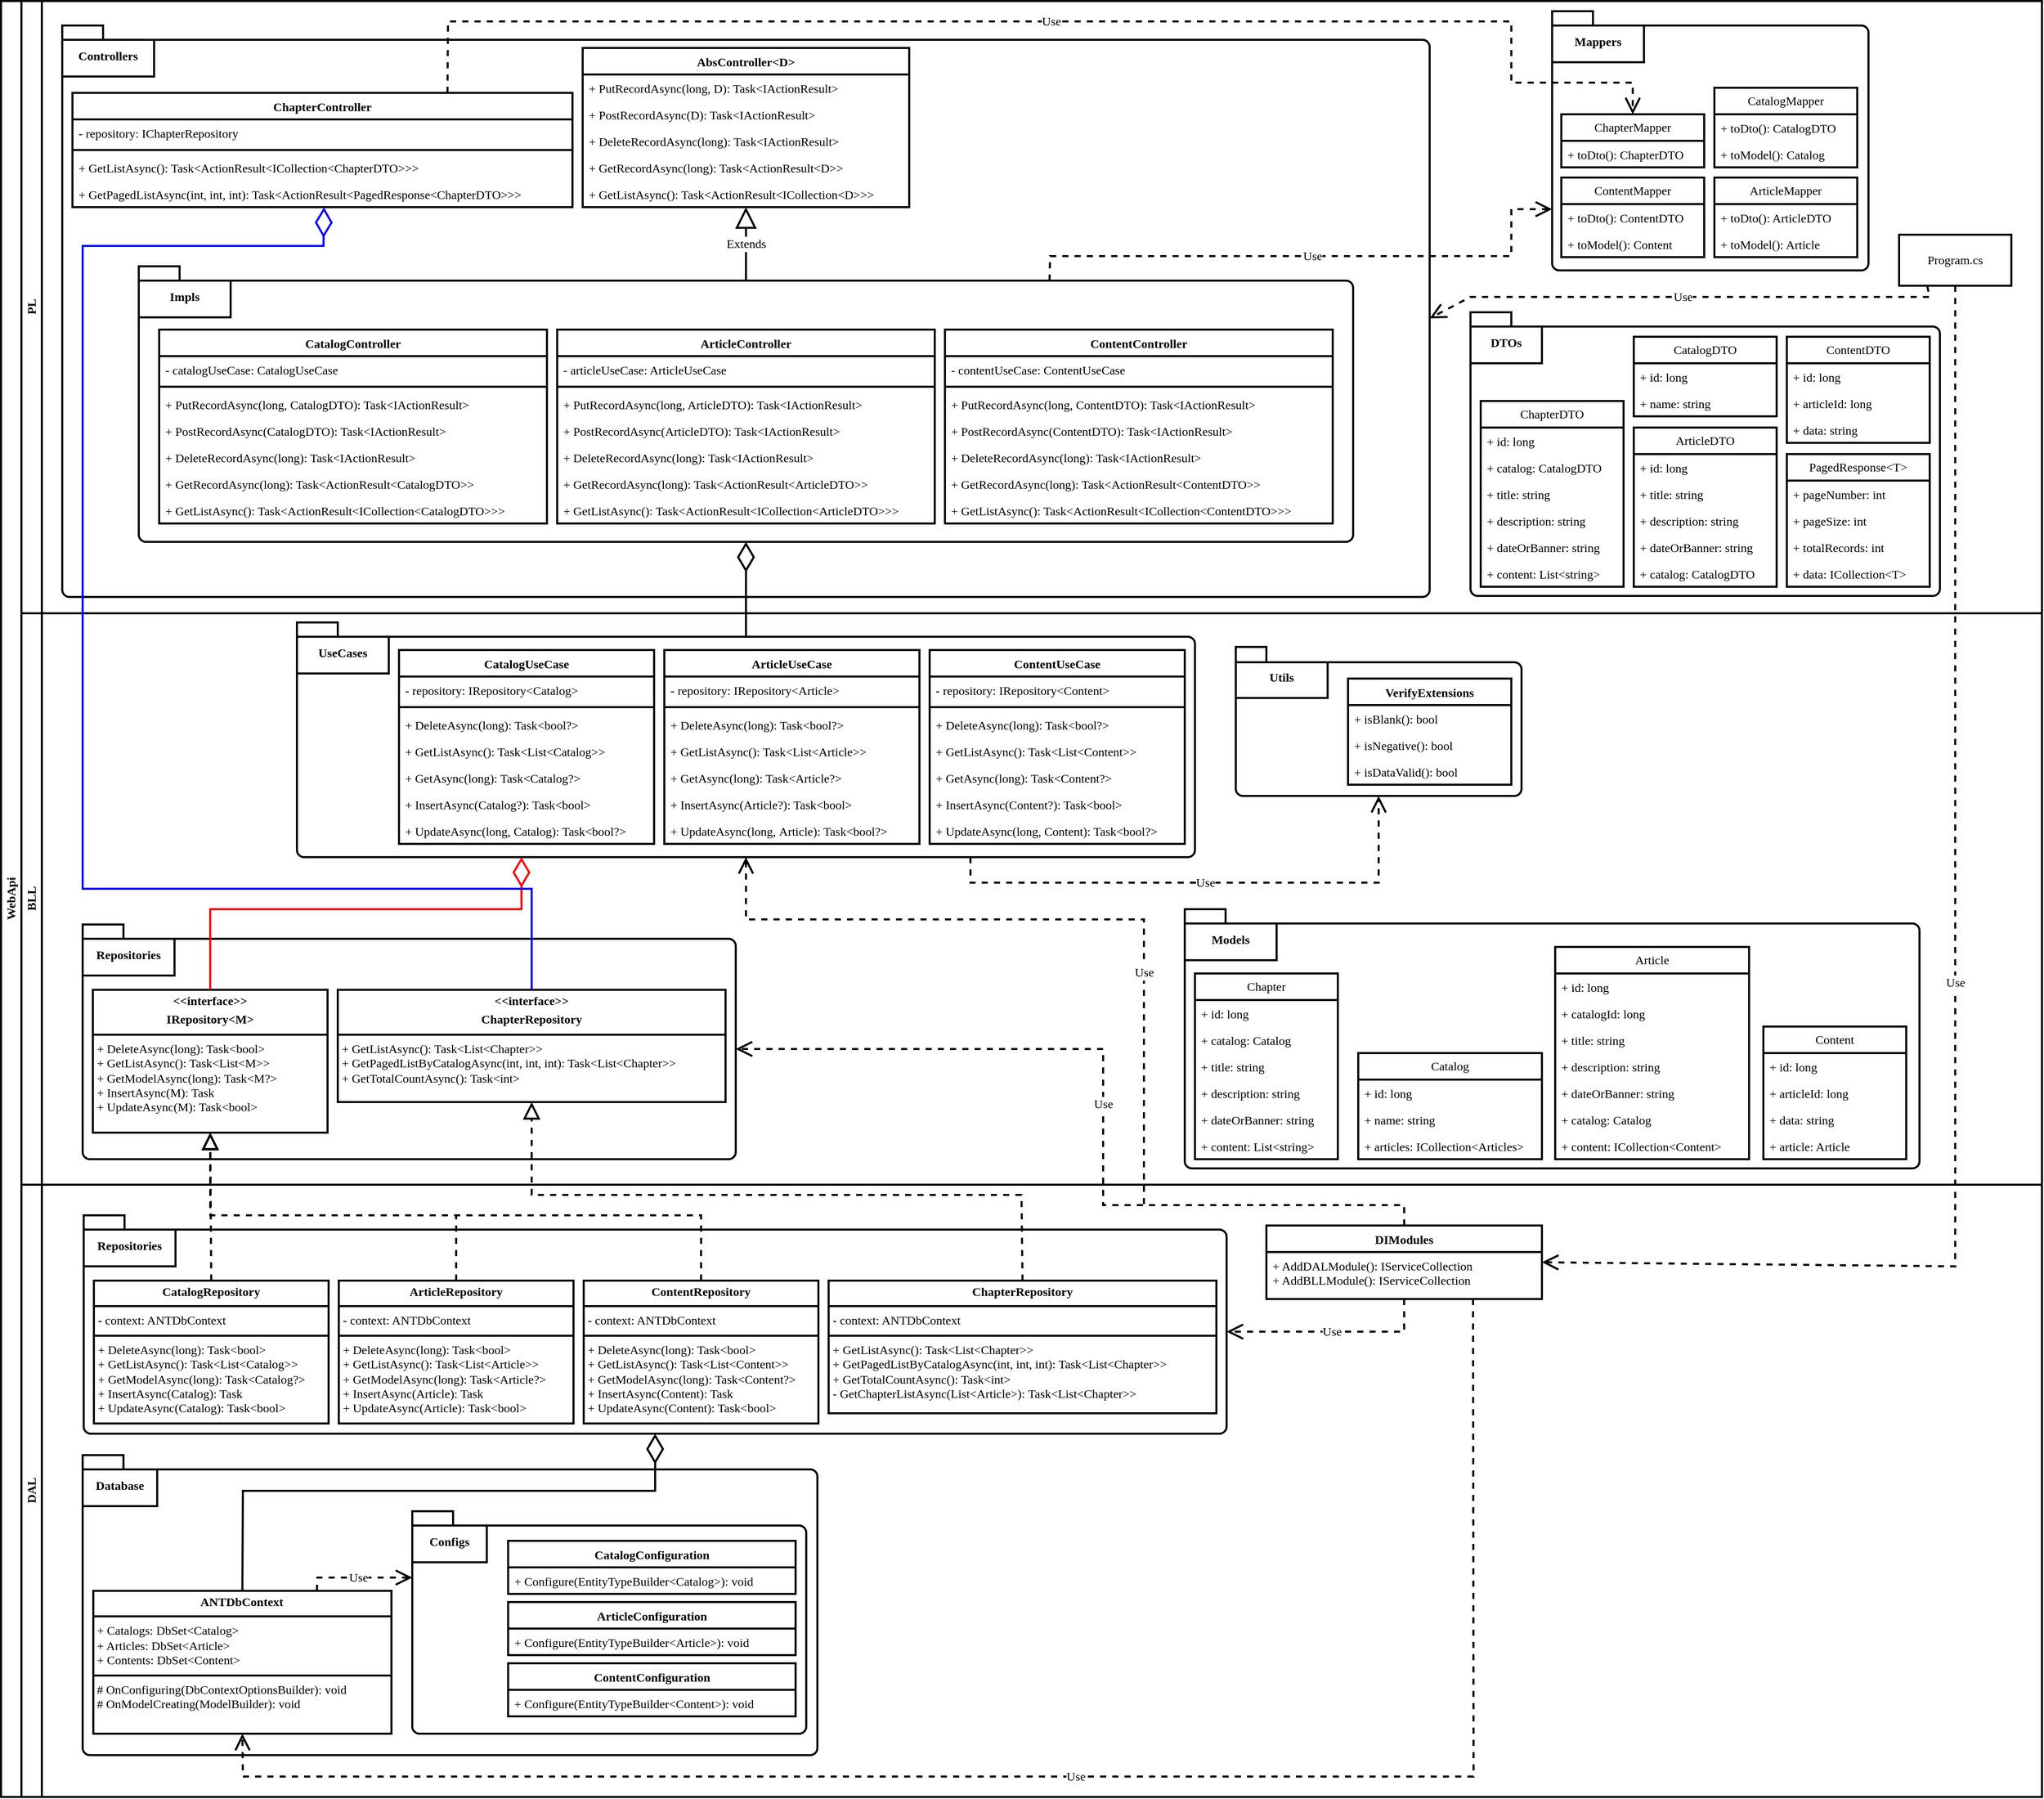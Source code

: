 <mxfile version="25.0.3" pages="3">
  <diagram name="WebApi" id="3i1pZuRSojxf3cx8j2_n">
    <mxGraphModel dx="1843" dy="1018" grid="1" gridSize="10" guides="1" tooltips="1" connect="1" arrows="1" fold="1" page="1" pageScale="1" pageWidth="827" pageHeight="1169" math="0" shadow="0">
      <root>
        <mxCell id="0" />
        <mxCell id="1" parent="0" />
        <mxCell id="G_V7yGIk11y9zvnKsgwn-31" value="WebApi" style="swimlane;childLayout=stackLayout;resizeParent=1;resizeParentMax=0;horizontal=0;startSize=20;horizontalStack=0;html=1;fontFamily=Georgia;strokeWidth=2;fontSize=12;" parent="1" vertex="1">
          <mxGeometry x="40" y="560" width="2000" height="1760" as="geometry" />
        </mxCell>
        <mxCell id="G_V7yGIk11y9zvnKsgwn-33" value="PL" style="swimlane;startSize=20;horizontal=0;html=1;fontFamily=Georgia;strokeWidth=2;fontSize=12;" parent="G_V7yGIk11y9zvnKsgwn-31" vertex="1">
          <mxGeometry x="20" width="1980" height="600" as="geometry" />
        </mxCell>
        <mxCell id="_aXafDckPOFexXHCR6IW-5" value="" style="group;fontFamily=Georgia;strokeWidth=2;fontSize=12;" vertex="1" connectable="0" parent="G_V7yGIk11y9zvnKsgwn-33">
          <mxGeometry x="1420" y="305" width="460" height="278" as="geometry" />
        </mxCell>
        <mxCell id="_aXafDckPOFexXHCR6IW-6" value="" style="rounded=1;whiteSpace=wrap;html=1;absoluteArcSize=1;arcSize=14;strokeWidth=2;fontFamily=Georgia;fontSize=12;" vertex="1" parent="_aXafDckPOFexXHCR6IW-5">
          <mxGeometry y="14" width="460" height="264" as="geometry" />
        </mxCell>
        <mxCell id="_aXafDckPOFexXHCR6IW-7" value="DTOs" style="shape=folder;fontStyle=1;spacingTop=10;tabWidth=40;tabHeight=14;tabPosition=left;html=1;whiteSpace=wrap;strokeWidth=2;fontFamily=Georgia;fontSize=12;" vertex="1" parent="_aXafDckPOFexXHCR6IW-5">
          <mxGeometry width="70" height="50" as="geometry" />
        </mxCell>
        <mxCell id="_aXafDckPOFexXHCR6IW-8" value="CatalogDTO" style="swimlane;fontStyle=0;childLayout=stackLayout;horizontal=1;startSize=26;fillColor=none;horizontalStack=0;resizeParent=1;resizeParentMax=0;resizeLast=0;collapsible=1;marginBottom=0;whiteSpace=wrap;html=1;fontFamily=Georgia;strokeWidth=2;fontSize=12;" vertex="1" parent="_aXafDckPOFexXHCR6IW-5">
          <mxGeometry x="160" y="24" width="140" height="78" as="geometry" />
        </mxCell>
        <mxCell id="_aXafDckPOFexXHCR6IW-9" value="+ id: long" style="text;strokeColor=none;fillColor=none;align=left;verticalAlign=top;spacingLeft=4;spacingRight=4;overflow=hidden;rotatable=0;points=[[0,0.5],[1,0.5]];portConstraint=eastwest;whiteSpace=wrap;html=1;fontFamily=Georgia;strokeWidth=2;fontSize=12;" vertex="1" parent="_aXafDckPOFexXHCR6IW-8">
          <mxGeometry y="26" width="140" height="26" as="geometry" />
        </mxCell>
        <mxCell id="_aXafDckPOFexXHCR6IW-10" value="+ name: string" style="text;strokeColor=none;fillColor=none;align=left;verticalAlign=top;spacingLeft=4;spacingRight=4;overflow=hidden;rotatable=0;points=[[0,0.5],[1,0.5]];portConstraint=eastwest;whiteSpace=wrap;html=1;fontFamily=Georgia;strokeWidth=2;fontSize=12;" vertex="1" parent="_aXafDckPOFexXHCR6IW-8">
          <mxGeometry y="52" width="140" height="26" as="geometry" />
        </mxCell>
        <mxCell id="_aXafDckPOFexXHCR6IW-12" value="ArticleDTO" style="swimlane;fontStyle=0;childLayout=stackLayout;horizontal=1;startSize=26;fillColor=none;horizontalStack=0;resizeParent=1;resizeParentMax=0;resizeLast=0;collapsible=1;marginBottom=0;whiteSpace=wrap;html=1;fontFamily=Georgia;strokeWidth=2;fontSize=12;" vertex="1" parent="_aXafDckPOFexXHCR6IW-5">
          <mxGeometry x="160" y="113" width="140" height="156" as="geometry" />
        </mxCell>
        <mxCell id="_aXafDckPOFexXHCR6IW-13" value="+ id: long" style="text;strokeColor=none;fillColor=none;align=left;verticalAlign=top;spacingLeft=4;spacingRight=4;overflow=hidden;rotatable=0;points=[[0,0.5],[1,0.5]];portConstraint=eastwest;whiteSpace=wrap;html=1;fontFamily=Georgia;strokeWidth=2;fontSize=12;" vertex="1" parent="_aXafDckPOFexXHCR6IW-12">
          <mxGeometry y="26" width="140" height="26" as="geometry" />
        </mxCell>
        <mxCell id="_aXafDckPOFexXHCR6IW-15" value="+ title: string" style="text;strokeColor=none;fillColor=none;align=left;verticalAlign=top;spacingLeft=4;spacingRight=4;overflow=hidden;rotatable=0;points=[[0,0.5],[1,0.5]];portConstraint=eastwest;whiteSpace=wrap;html=1;fontFamily=Georgia;strokeWidth=2;fontSize=12;" vertex="1" parent="_aXafDckPOFexXHCR6IW-12">
          <mxGeometry y="52" width="140" height="26" as="geometry" />
        </mxCell>
        <mxCell id="_aXafDckPOFexXHCR6IW-16" value="+ description: string" style="text;strokeColor=none;fillColor=none;align=left;verticalAlign=top;spacingLeft=4;spacingRight=4;overflow=hidden;rotatable=0;points=[[0,0.5],[1,0.5]];portConstraint=eastwest;whiteSpace=wrap;html=1;fontFamily=Georgia;strokeWidth=2;fontSize=12;" vertex="1" parent="_aXafDckPOFexXHCR6IW-12">
          <mxGeometry y="78" width="140" height="26" as="geometry" />
        </mxCell>
        <mxCell id="_aXafDckPOFexXHCR6IW-17" value="+ dateOrBanner: string" style="text;strokeColor=none;fillColor=none;align=left;verticalAlign=top;spacingLeft=4;spacingRight=4;overflow=hidden;rotatable=0;points=[[0,0.5],[1,0.5]];portConstraint=eastwest;whiteSpace=wrap;html=1;fontFamily=Georgia;strokeWidth=2;fontSize=12;" vertex="1" parent="_aXafDckPOFexXHCR6IW-12">
          <mxGeometry y="104" width="140" height="26" as="geometry" />
        </mxCell>
        <mxCell id="_aXafDckPOFexXHCR6IW-18" value="+ catalog: CatalogDTO" style="text;strokeColor=none;fillColor=none;align=left;verticalAlign=top;spacingLeft=4;spacingRight=4;overflow=hidden;rotatable=0;points=[[0,0.5],[1,0.5]];portConstraint=eastwest;whiteSpace=wrap;html=1;fontFamily=Georgia;strokeWidth=2;fontSize=12;" vertex="1" parent="_aXafDckPOFexXHCR6IW-12">
          <mxGeometry y="130" width="140" height="26" as="geometry" />
        </mxCell>
        <mxCell id="_aXafDckPOFexXHCR6IW-20" value="ContentDTO" style="swimlane;fontStyle=0;childLayout=stackLayout;horizontal=1;startSize=26;fillColor=none;horizontalStack=0;resizeParent=1;resizeParentMax=0;resizeLast=0;collapsible=1;marginBottom=0;whiteSpace=wrap;html=1;fontFamily=Georgia;strokeWidth=2;fontSize=12;" vertex="1" parent="_aXafDckPOFexXHCR6IW-5">
          <mxGeometry x="310" y="24" width="140" height="104" as="geometry" />
        </mxCell>
        <mxCell id="_aXafDckPOFexXHCR6IW-21" value="+ id: long" style="text;strokeColor=none;fillColor=none;align=left;verticalAlign=top;spacingLeft=4;spacingRight=4;overflow=hidden;rotatable=0;points=[[0,0.5],[1,0.5]];portConstraint=eastwest;whiteSpace=wrap;html=1;fontFamily=Georgia;strokeWidth=2;fontSize=12;" vertex="1" parent="_aXafDckPOFexXHCR6IW-20">
          <mxGeometry y="26" width="140" height="26" as="geometry" />
        </mxCell>
        <mxCell id="_aXafDckPOFexXHCR6IW-22" value="+ articleId: long" style="text;strokeColor=none;fillColor=none;align=left;verticalAlign=top;spacingLeft=4;spacingRight=4;overflow=hidden;rotatable=0;points=[[0,0.5],[1,0.5]];portConstraint=eastwest;whiteSpace=wrap;html=1;fontFamily=Georgia;strokeWidth=2;fontSize=12;" vertex="1" parent="_aXafDckPOFexXHCR6IW-20">
          <mxGeometry y="52" width="140" height="26" as="geometry" />
        </mxCell>
        <mxCell id="_aXafDckPOFexXHCR6IW-23" value="+ data: string" style="text;strokeColor=none;fillColor=none;align=left;verticalAlign=top;spacingLeft=4;spacingRight=4;overflow=hidden;rotatable=0;points=[[0,0.5],[1,0.5]];portConstraint=eastwest;whiteSpace=wrap;html=1;fontFamily=Georgia;strokeWidth=2;fontSize=12;" vertex="1" parent="_aXafDckPOFexXHCR6IW-20">
          <mxGeometry y="78" width="140" height="26" as="geometry" />
        </mxCell>
        <mxCell id="_aXafDckPOFexXHCR6IW-25" value="ChapterDTO" style="swimlane;fontStyle=0;childLayout=stackLayout;horizontal=1;startSize=26;fillColor=none;horizontalStack=0;resizeParent=1;resizeParentMax=0;resizeLast=0;collapsible=1;marginBottom=0;whiteSpace=wrap;html=1;fontFamily=Georgia;strokeWidth=2;fontSize=12;" vertex="1" parent="_aXafDckPOFexXHCR6IW-5">
          <mxGeometry x="10" y="87" width="140" height="182" as="geometry" />
        </mxCell>
        <mxCell id="_aXafDckPOFexXHCR6IW-26" value="+ id: long" style="text;strokeColor=none;fillColor=none;align=left;verticalAlign=top;spacingLeft=4;spacingRight=4;overflow=hidden;rotatable=0;points=[[0,0.5],[1,0.5]];portConstraint=eastwest;whiteSpace=wrap;html=1;fontFamily=Georgia;strokeWidth=2;fontSize=12;" vertex="1" parent="_aXafDckPOFexXHCR6IW-25">
          <mxGeometry y="26" width="140" height="26" as="geometry" />
        </mxCell>
        <mxCell id="_aXafDckPOFexXHCR6IW-27" value="+ catalog: CatalogDTO" style="text;strokeColor=none;fillColor=none;align=left;verticalAlign=top;spacingLeft=4;spacingRight=4;overflow=hidden;rotatable=0;points=[[0,0.5],[1,0.5]];portConstraint=eastwest;whiteSpace=wrap;html=1;fontFamily=Georgia;strokeWidth=2;fontSize=12;" vertex="1" parent="_aXafDckPOFexXHCR6IW-25">
          <mxGeometry y="52" width="140" height="26" as="geometry" />
        </mxCell>
        <mxCell id="_aXafDckPOFexXHCR6IW-28" value="+ title: string" style="text;strokeColor=none;fillColor=none;align=left;verticalAlign=top;spacingLeft=4;spacingRight=4;overflow=hidden;rotatable=0;points=[[0,0.5],[1,0.5]];portConstraint=eastwest;whiteSpace=wrap;html=1;fontFamily=Georgia;strokeWidth=2;fontSize=12;" vertex="1" parent="_aXafDckPOFexXHCR6IW-25">
          <mxGeometry y="78" width="140" height="26" as="geometry" />
        </mxCell>
        <mxCell id="_aXafDckPOFexXHCR6IW-29" value="+ description: string" style="text;strokeColor=none;fillColor=none;align=left;verticalAlign=top;spacingLeft=4;spacingRight=4;overflow=hidden;rotatable=0;points=[[0,0.5],[1,0.5]];portConstraint=eastwest;whiteSpace=wrap;html=1;fontFamily=Georgia;strokeWidth=2;fontSize=12;" vertex="1" parent="_aXafDckPOFexXHCR6IW-25">
          <mxGeometry y="104" width="140" height="26" as="geometry" />
        </mxCell>
        <mxCell id="_aXafDckPOFexXHCR6IW-30" value="+ dateOrBanner: string" style="text;strokeColor=none;fillColor=none;align=left;verticalAlign=top;spacingLeft=4;spacingRight=4;overflow=hidden;rotatable=0;points=[[0,0.5],[1,0.5]];portConstraint=eastwest;whiteSpace=wrap;html=1;fontFamily=Georgia;strokeWidth=2;fontSize=12;" vertex="1" parent="_aXafDckPOFexXHCR6IW-25">
          <mxGeometry y="130" width="140" height="26" as="geometry" />
        </mxCell>
        <mxCell id="_aXafDckPOFexXHCR6IW-31" value="+ content: List&amp;lt;string&amp;gt;" style="text;strokeColor=none;fillColor=none;align=left;verticalAlign=top;spacingLeft=4;spacingRight=4;overflow=hidden;rotatable=0;points=[[0,0.5],[1,0.5]];portConstraint=eastwest;whiteSpace=wrap;html=1;fontFamily=Georgia;strokeWidth=2;fontSize=12;" vertex="1" parent="_aXafDckPOFexXHCR6IW-25">
          <mxGeometry y="156" width="140" height="26" as="geometry" />
        </mxCell>
        <mxCell id="_aXafDckPOFexXHCR6IW-33" value="PagedResponse&amp;lt;T&amp;gt;" style="swimlane;fontStyle=0;childLayout=stackLayout;horizontal=1;startSize=26;fillColor=none;horizontalStack=0;resizeParent=1;resizeParentMax=0;resizeLast=0;collapsible=1;marginBottom=0;whiteSpace=wrap;html=1;fontFamily=Georgia;strokeWidth=2;fontSize=12;" vertex="1" parent="_aXafDckPOFexXHCR6IW-5">
          <mxGeometry x="310" y="139" width="140" height="130" as="geometry" />
        </mxCell>
        <mxCell id="_aXafDckPOFexXHCR6IW-34" value="+ pageNumber: int" style="text;strokeColor=none;fillColor=none;align=left;verticalAlign=top;spacingLeft=4;spacingRight=4;overflow=hidden;rotatable=0;points=[[0,0.5],[1,0.5]];portConstraint=eastwest;whiteSpace=wrap;html=1;fontFamily=Georgia;strokeWidth=2;fontSize=12;" vertex="1" parent="_aXafDckPOFexXHCR6IW-33">
          <mxGeometry y="26" width="140" height="26" as="geometry" />
        </mxCell>
        <mxCell id="_aXafDckPOFexXHCR6IW-35" value="+ pageSize: int" style="text;strokeColor=none;fillColor=none;align=left;verticalAlign=top;spacingLeft=4;spacingRight=4;overflow=hidden;rotatable=0;points=[[0,0.5],[1,0.5]];portConstraint=eastwest;whiteSpace=wrap;html=1;fontFamily=Georgia;strokeWidth=2;fontSize=12;" vertex="1" parent="_aXafDckPOFexXHCR6IW-33">
          <mxGeometry y="52" width="140" height="26" as="geometry" />
        </mxCell>
        <mxCell id="_aXafDckPOFexXHCR6IW-36" value="+ totalRecords: int" style="text;strokeColor=none;fillColor=none;align=left;verticalAlign=top;spacingLeft=4;spacingRight=4;overflow=hidden;rotatable=0;points=[[0,0.5],[1,0.5]];portConstraint=eastwest;whiteSpace=wrap;html=1;fontFamily=Georgia;strokeWidth=2;fontSize=12;" vertex="1" parent="_aXafDckPOFexXHCR6IW-33">
          <mxGeometry y="78" width="140" height="26" as="geometry" />
        </mxCell>
        <mxCell id="_aXafDckPOFexXHCR6IW-38" value="+ data: ICollection&amp;lt;T&amp;gt;" style="text;strokeColor=none;fillColor=none;align=left;verticalAlign=top;spacingLeft=4;spacingRight=4;overflow=hidden;rotatable=0;points=[[0,0.5],[1,0.5]];portConstraint=eastwest;whiteSpace=wrap;html=1;fontFamily=Georgia;strokeWidth=2;fontSize=12;" vertex="1" parent="_aXafDckPOFexXHCR6IW-33">
          <mxGeometry y="104" width="140" height="26" as="geometry" />
        </mxCell>
        <mxCell id="_aXafDckPOFexXHCR6IW-66" value="" style="group;fontFamily=Georgia;strokeWidth=2;fontSize=12;" vertex="1" connectable="0" parent="G_V7yGIk11y9zvnKsgwn-33">
          <mxGeometry x="1500" y="10" width="310" height="254" as="geometry" />
        </mxCell>
        <mxCell id="_aXafDckPOFexXHCR6IW-67" value="" style="rounded=1;whiteSpace=wrap;html=1;absoluteArcSize=1;arcSize=14;strokeWidth=2;fontFamily=Georgia;fontSize=12;" vertex="1" parent="_aXafDckPOFexXHCR6IW-66">
          <mxGeometry y="14" width="310" height="240" as="geometry" />
        </mxCell>
        <mxCell id="_aXafDckPOFexXHCR6IW-68" value="Mappers" style="shape=folder;fontStyle=1;spacingTop=10;tabWidth=40;tabHeight=14;tabPosition=left;html=1;whiteSpace=wrap;strokeWidth=2;fontFamily=Georgia;fontSize=12;" vertex="1" parent="_aXafDckPOFexXHCR6IW-66">
          <mxGeometry width="90" height="50" as="geometry" />
        </mxCell>
        <mxCell id="_aXafDckPOFexXHCR6IW-69" value="CatalogMapper" style="swimlane;fontStyle=0;childLayout=stackLayout;horizontal=1;startSize=26;fillColor=none;horizontalStack=0;resizeParent=1;resizeParentMax=0;resizeLast=0;collapsible=1;marginBottom=0;whiteSpace=wrap;html=1;fontFamily=Georgia;strokeWidth=2;fontSize=12;" vertex="1" parent="_aXafDckPOFexXHCR6IW-66">
          <mxGeometry x="159" y="75" width="140" height="78" as="geometry" />
        </mxCell>
        <mxCell id="_aXafDckPOFexXHCR6IW-70" value="+ toDto(): CatalogDTO" style="text;strokeColor=none;fillColor=none;align=left;verticalAlign=top;spacingLeft=4;spacingRight=4;overflow=hidden;rotatable=0;points=[[0,0.5],[1,0.5]];portConstraint=eastwest;whiteSpace=wrap;html=1;fontFamily=Georgia;strokeWidth=2;fontSize=12;" vertex="1" parent="_aXafDckPOFexXHCR6IW-69">
          <mxGeometry y="26" width="140" height="26" as="geometry" />
        </mxCell>
        <mxCell id="_aXafDckPOFexXHCR6IW-71" value="+ toModel(): Catalog" style="text;strokeColor=none;fillColor=none;align=left;verticalAlign=top;spacingLeft=4;spacingRight=4;overflow=hidden;rotatable=0;points=[[0,0.5],[1,0.5]];portConstraint=eastwest;whiteSpace=wrap;html=1;fontFamily=Georgia;strokeWidth=2;fontSize=12;" vertex="1" parent="_aXafDckPOFexXHCR6IW-69">
          <mxGeometry y="52" width="140" height="26" as="geometry" />
        </mxCell>
        <mxCell id="_aXafDckPOFexXHCR6IW-73" value="ArticleMapper" style="swimlane;fontStyle=0;childLayout=stackLayout;horizontal=1;startSize=26;fillColor=none;horizontalStack=0;resizeParent=1;resizeParentMax=0;resizeLast=0;collapsible=1;marginBottom=0;whiteSpace=wrap;html=1;fontFamily=Georgia;strokeWidth=2;fontSize=12;" vertex="1" parent="_aXafDckPOFexXHCR6IW-66">
          <mxGeometry x="159" y="163" width="140" height="78" as="geometry" />
        </mxCell>
        <mxCell id="_aXafDckPOFexXHCR6IW-74" value="+ toDto(): ArticleDTO" style="text;strokeColor=none;fillColor=none;align=left;verticalAlign=top;spacingLeft=4;spacingRight=4;overflow=hidden;rotatable=0;points=[[0,0.5],[1,0.5]];portConstraint=eastwest;whiteSpace=wrap;html=1;fontFamily=Georgia;strokeWidth=2;fontSize=12;" vertex="1" parent="_aXafDckPOFexXHCR6IW-73">
          <mxGeometry y="26" width="140" height="26" as="geometry" />
        </mxCell>
        <mxCell id="_aXafDckPOFexXHCR6IW-75" value="+ toModel(): Article" style="text;strokeColor=none;fillColor=none;align=left;verticalAlign=top;spacingLeft=4;spacingRight=4;overflow=hidden;rotatable=0;points=[[0,0.5],[1,0.5]];portConstraint=eastwest;whiteSpace=wrap;html=1;fontFamily=Georgia;strokeWidth=2;fontSize=12;" vertex="1" parent="_aXafDckPOFexXHCR6IW-73">
          <mxGeometry y="52" width="140" height="26" as="geometry" />
        </mxCell>
        <mxCell id="_aXafDckPOFexXHCR6IW-81" value="ContentMapper" style="swimlane;fontStyle=0;childLayout=stackLayout;horizontal=1;startSize=26;fillColor=none;horizontalStack=0;resizeParent=1;resizeParentMax=0;resizeLast=0;collapsible=1;marginBottom=0;whiteSpace=wrap;html=1;fontFamily=Georgia;strokeWidth=2;fontSize=12;" vertex="1" parent="_aXafDckPOFexXHCR6IW-66">
          <mxGeometry x="9" y="163" width="140" height="78" as="geometry" />
        </mxCell>
        <mxCell id="_aXafDckPOFexXHCR6IW-82" value="+ toDto(): ContentDTO" style="text;strokeColor=none;fillColor=none;align=left;verticalAlign=top;spacingLeft=4;spacingRight=4;overflow=hidden;rotatable=0;points=[[0,0.5],[1,0.5]];portConstraint=eastwest;whiteSpace=wrap;html=1;fontFamily=Georgia;strokeWidth=2;fontSize=12;" vertex="1" parent="_aXafDckPOFexXHCR6IW-81">
          <mxGeometry y="26" width="140" height="26" as="geometry" />
        </mxCell>
        <mxCell id="_aXafDckPOFexXHCR6IW-83" value="+ toModel(): Content" style="text;strokeColor=none;fillColor=none;align=left;verticalAlign=top;spacingLeft=4;spacingRight=4;overflow=hidden;rotatable=0;points=[[0,0.5],[1,0.5]];portConstraint=eastwest;whiteSpace=wrap;html=1;fontFamily=Georgia;strokeWidth=2;fontSize=12;" vertex="1" parent="_aXafDckPOFexXHCR6IW-81">
          <mxGeometry y="52" width="140" height="26" as="geometry" />
        </mxCell>
        <mxCell id="_aXafDckPOFexXHCR6IW-86" value="ChapterMapper" style="swimlane;fontStyle=0;childLayout=stackLayout;horizontal=1;startSize=26;fillColor=none;horizontalStack=0;resizeParent=1;resizeParentMax=0;resizeLast=0;collapsible=1;marginBottom=0;whiteSpace=wrap;html=1;fontFamily=Georgia;strokeWidth=2;fontSize=12;" vertex="1" parent="_aXafDckPOFexXHCR6IW-66">
          <mxGeometry x="9" y="101" width="140" height="52" as="geometry" />
        </mxCell>
        <mxCell id="_aXafDckPOFexXHCR6IW-87" value="+ toDto(): ChapterDTO" style="text;strokeColor=none;fillColor=none;align=left;verticalAlign=top;spacingLeft=4;spacingRight=4;overflow=hidden;rotatable=0;points=[[0,0.5],[1,0.5]];portConstraint=eastwest;whiteSpace=wrap;html=1;fontFamily=Georgia;strokeWidth=2;fontSize=12;" vertex="1" parent="_aXafDckPOFexXHCR6IW-86">
          <mxGeometry y="26" width="140" height="26" as="geometry" />
        </mxCell>
        <mxCell id="_aXafDckPOFexXHCR6IW-97" value="" style="group;fontFamily=Georgia;strokeWidth=2;fontSize=12;" vertex="1" connectable="0" parent="G_V7yGIk11y9zvnKsgwn-33">
          <mxGeometry x="40" y="24" width="1340" height="560" as="geometry" />
        </mxCell>
        <mxCell id="_aXafDckPOFexXHCR6IW-98" value="" style="rounded=1;whiteSpace=wrap;html=1;absoluteArcSize=1;arcSize=14;strokeWidth=2;fontFamily=Georgia;fontSize=12;" vertex="1" parent="_aXafDckPOFexXHCR6IW-97">
          <mxGeometry y="14" width="1340" height="546" as="geometry" />
        </mxCell>
        <mxCell id="_aXafDckPOFexXHCR6IW-99" value="Controllers" style="shape=folder;fontStyle=1;spacingTop=10;tabWidth=40;tabHeight=14;tabPosition=left;html=1;whiteSpace=wrap;strokeWidth=2;fontFamily=Georgia;fontSize=12;" vertex="1" parent="_aXafDckPOFexXHCR6IW-97">
          <mxGeometry width="90" height="50" as="geometry" />
        </mxCell>
        <mxCell id="_aXafDckPOFexXHCR6IW-126" value="AbsController&amp;lt;D&amp;gt;" style="swimlane;fontStyle=1;align=center;verticalAlign=top;childLayout=stackLayout;horizontal=1;startSize=26;horizontalStack=0;resizeParent=1;resizeParentMax=0;resizeLast=0;collapsible=1;marginBottom=0;whiteSpace=wrap;html=1;fontFamily=Georgia;strokeWidth=2;fontSize=12;" vertex="1" parent="_aXafDckPOFexXHCR6IW-97">
          <mxGeometry x="510" y="22" width="320" height="156" as="geometry" />
        </mxCell>
        <mxCell id="_aXafDckPOFexXHCR6IW-129" value="+ PutRecordAsync(long, D): Task&amp;lt;IActionResult&amp;gt;" style="text;strokeColor=none;fillColor=none;align=left;verticalAlign=top;spacingLeft=4;spacingRight=4;overflow=hidden;rotatable=0;points=[[0,0.5],[1,0.5]];portConstraint=eastwest;whiteSpace=wrap;html=1;fontFamily=Georgia;strokeWidth=2;fontSize=12;" vertex="1" parent="_aXafDckPOFexXHCR6IW-126">
          <mxGeometry y="26" width="320" height="26" as="geometry" />
        </mxCell>
        <mxCell id="_aXafDckPOFexXHCR6IW-130" value="+ PostRecordAsync(D): Task&amp;lt;IActionResult&amp;gt;" style="text;strokeColor=none;fillColor=none;align=left;verticalAlign=top;spacingLeft=4;spacingRight=4;overflow=hidden;rotatable=0;points=[[0,0.5],[1,0.5]];portConstraint=eastwest;whiteSpace=wrap;html=1;fontFamily=Georgia;strokeWidth=2;fontSize=12;" vertex="1" parent="_aXafDckPOFexXHCR6IW-126">
          <mxGeometry y="52" width="320" height="26" as="geometry" />
        </mxCell>
        <mxCell id="_aXafDckPOFexXHCR6IW-131" value="+ DeleteRecordAsync(long): Task&amp;lt;IActionResult&amp;gt;" style="text;strokeColor=none;fillColor=none;align=left;verticalAlign=top;spacingLeft=4;spacingRight=4;overflow=hidden;rotatable=0;points=[[0,0.5],[1,0.5]];portConstraint=eastwest;whiteSpace=wrap;html=1;fontFamily=Georgia;strokeWidth=2;fontSize=12;" vertex="1" parent="_aXafDckPOFexXHCR6IW-126">
          <mxGeometry y="78" width="320" height="26" as="geometry" />
        </mxCell>
        <mxCell id="_aXafDckPOFexXHCR6IW-132" value="+ GetRecordAsync(long): Task&amp;lt;ActionResult&amp;lt;D&amp;gt;&amp;gt;" style="text;strokeColor=none;fillColor=none;align=left;verticalAlign=top;spacingLeft=4;spacingRight=4;overflow=hidden;rotatable=0;points=[[0,0.5],[1,0.5]];portConstraint=eastwest;whiteSpace=wrap;html=1;fontFamily=Georgia;strokeWidth=2;fontSize=12;" vertex="1" parent="_aXafDckPOFexXHCR6IW-126">
          <mxGeometry y="104" width="320" height="26" as="geometry" />
        </mxCell>
        <mxCell id="_aXafDckPOFexXHCR6IW-134" value="+ GetListAsync(): Task&amp;lt;ActionResult&amp;lt;ICollection&amp;lt;D&amp;gt;&amp;gt;&amp;gt;" style="text;strokeColor=none;fillColor=none;align=left;verticalAlign=top;spacingLeft=4;spacingRight=4;overflow=hidden;rotatable=0;points=[[0,0.5],[1,0.5]];portConstraint=eastwest;whiteSpace=wrap;html=1;fontFamily=Georgia;strokeWidth=2;fontSize=12;" vertex="1" parent="_aXafDckPOFexXHCR6IW-126">
          <mxGeometry y="130" width="320" height="26" as="geometry" />
        </mxCell>
        <mxCell id="_aXafDckPOFexXHCR6IW-151" value="ChapterController" style="swimlane;fontStyle=1;align=center;verticalAlign=top;childLayout=stackLayout;horizontal=1;startSize=26;horizontalStack=0;resizeParent=1;resizeParentMax=0;resizeLast=0;collapsible=1;marginBottom=0;whiteSpace=wrap;html=1;fontFamily=Georgia;strokeWidth=2;fontSize=12;" vertex="1" parent="_aXafDckPOFexXHCR6IW-97">
          <mxGeometry x="10" y="66" width="490" height="112" as="geometry" />
        </mxCell>
        <mxCell id="_aXafDckPOFexXHCR6IW-152" value="- repository: IChapterRepository" style="text;strokeColor=none;fillColor=none;align=left;verticalAlign=top;spacingLeft=4;spacingRight=4;overflow=hidden;rotatable=0;points=[[0,0.5],[1,0.5]];portConstraint=eastwest;whiteSpace=wrap;html=1;fontFamily=Georgia;strokeWidth=2;fontSize=12;" vertex="1" parent="_aXafDckPOFexXHCR6IW-151">
          <mxGeometry y="26" width="490" height="26" as="geometry" />
        </mxCell>
        <mxCell id="_aXafDckPOFexXHCR6IW-153" value="" style="line;strokeWidth=2;fillColor=none;align=left;verticalAlign=middle;spacingTop=-1;spacingLeft=3;spacingRight=3;rotatable=0;labelPosition=right;points=[];portConstraint=eastwest;strokeColor=inherit;fontFamily=Georgia;fontSize=12;" vertex="1" parent="_aXafDckPOFexXHCR6IW-151">
          <mxGeometry y="52" width="490" height="8" as="geometry" />
        </mxCell>
        <mxCell id="_aXafDckPOFexXHCR6IW-154" value="+ GetListAsync(): Task&amp;lt;ActionResult&amp;lt;ICollection&amp;lt;ChapterDTO&amp;gt;&amp;gt;&amp;gt;" style="text;strokeColor=none;fillColor=none;align=left;verticalAlign=top;spacingLeft=4;spacingRight=4;overflow=hidden;rotatable=0;points=[[0,0.5],[1,0.5]];portConstraint=eastwest;whiteSpace=wrap;html=1;fontFamily=Georgia;strokeWidth=2;fontSize=12;" vertex="1" parent="_aXafDckPOFexXHCR6IW-151">
          <mxGeometry y="60" width="490" height="26" as="geometry" />
        </mxCell>
        <mxCell id="_aXafDckPOFexXHCR6IW-155" value="+ GetPagedListAsync(int, int, int): Task&amp;lt;ActionResult&amp;lt;PagedResponse&amp;lt;ChapterDTO&amp;gt;&amp;gt;&amp;gt;" style="text;strokeColor=none;fillColor=none;align=left;verticalAlign=top;spacingLeft=4;spacingRight=4;overflow=hidden;rotatable=0;points=[[0,0.5],[1,0.5]];portConstraint=eastwest;whiteSpace=wrap;html=1;fontFamily=Georgia;strokeWidth=2;fontSize=12;" vertex="1" parent="_aXafDckPOFexXHCR6IW-151">
          <mxGeometry y="86" width="490" height="26" as="geometry" />
        </mxCell>
        <mxCell id="_aXafDckPOFexXHCR6IW-180" value="&lt;font&gt;Extends&lt;/font&gt;" style="endArrow=block;endSize=16;endFill=0;html=1;rounded=0;exitX=0.5;exitY=0;exitDx=0;exitDy=0;entryX=0.5;entryY=1;entryDx=0;entryDy=0;strokeWidth=2;fontFamily=Georgia;fontSize=12;" edge="1" parent="_aXafDckPOFexXHCR6IW-97" source="_aXafDckPOFexXHCR6IW-142" target="_aXafDckPOFexXHCR6IW-126">
          <mxGeometry width="160" relative="1" as="geometry">
            <mxPoint x="520" y="276" as="sourcePoint" />
            <mxPoint x="630" y="226" as="targetPoint" />
            <Array as="points" />
          </mxGeometry>
        </mxCell>
        <mxCell id="_aXafDckPOFexXHCR6IW-181" value="" style="group;strokeWidth=2;fontFamily=Georgia;fontSize=12;" vertex="1" connectable="0" parent="_aXafDckPOFexXHCR6IW-97">
          <mxGeometry x="75" y="236" width="1190" height="270" as="geometry" />
        </mxCell>
        <mxCell id="_aXafDckPOFexXHCR6IW-142" value="" style="rounded=1;whiteSpace=wrap;html=1;absoluteArcSize=1;arcSize=14;strokeWidth=2;fontFamily=Georgia;fontSize=12;" vertex="1" parent="_aXafDckPOFexXHCR6IW-181">
          <mxGeometry y="14" width="1190" height="256" as="geometry" />
        </mxCell>
        <mxCell id="_aXafDckPOFexXHCR6IW-150" value="Impls" style="shape=folder;fontStyle=1;spacingTop=10;tabWidth=40;tabHeight=14;tabPosition=left;html=1;whiteSpace=wrap;strokeWidth=2;fontFamily=Georgia;fontSize=12;" vertex="1" parent="_aXafDckPOFexXHCR6IW-181">
          <mxGeometry width="90" height="50" as="geometry" />
        </mxCell>
        <mxCell id="_aXafDckPOFexXHCR6IW-156" value="ArticleController" style="swimlane;fontStyle=1;align=center;verticalAlign=top;childLayout=stackLayout;horizontal=1;startSize=26;horizontalStack=0;resizeParent=1;resizeParentMax=0;resizeLast=0;collapsible=1;marginBottom=0;whiteSpace=wrap;html=1;fontFamily=Georgia;strokeWidth=2;fontSize=12;" vertex="1" parent="_aXafDckPOFexXHCR6IW-181">
          <mxGeometry x="410" y="62" width="370" height="190" as="geometry" />
        </mxCell>
        <mxCell id="_aXafDckPOFexXHCR6IW-157" value="- articleUseCase: ArticleUseCase" style="text;strokeColor=none;fillColor=none;align=left;verticalAlign=top;spacingLeft=4;spacingRight=4;overflow=hidden;rotatable=0;points=[[0,0.5],[1,0.5]];portConstraint=eastwest;whiteSpace=wrap;html=1;fontFamily=Georgia;strokeWidth=2;fontSize=12;" vertex="1" parent="_aXafDckPOFexXHCR6IW-156">
          <mxGeometry y="26" width="370" height="26" as="geometry" />
        </mxCell>
        <mxCell id="_aXafDckPOFexXHCR6IW-158" value="" style="line;strokeWidth=2;fillColor=none;align=left;verticalAlign=middle;spacingTop=-1;spacingLeft=3;spacingRight=3;rotatable=0;labelPosition=right;points=[];portConstraint=eastwest;strokeColor=inherit;fontFamily=Georgia;fontSize=12;" vertex="1" parent="_aXafDckPOFexXHCR6IW-156">
          <mxGeometry y="52" width="370" height="8" as="geometry" />
        </mxCell>
        <mxCell id="_aXafDckPOFexXHCR6IW-159" value="+ PutRecordAsync(long, ArticleDTO): Task&amp;lt;IActionResult&amp;gt;" style="text;strokeColor=none;fillColor=none;align=left;verticalAlign=top;spacingLeft=4;spacingRight=4;overflow=hidden;rotatable=0;points=[[0,0.5],[1,0.5]];portConstraint=eastwest;whiteSpace=wrap;html=1;fontFamily=Georgia;strokeWidth=2;fontSize=12;" vertex="1" parent="_aXafDckPOFexXHCR6IW-156">
          <mxGeometry y="60" width="370" height="26" as="geometry" />
        </mxCell>
        <mxCell id="_aXafDckPOFexXHCR6IW-160" value="+ PostRecordAsync(ArticleDTO): Task&amp;lt;IActionResult&amp;gt;" style="text;strokeColor=none;fillColor=none;align=left;verticalAlign=top;spacingLeft=4;spacingRight=4;overflow=hidden;rotatable=0;points=[[0,0.5],[1,0.5]];portConstraint=eastwest;whiteSpace=wrap;html=1;fontFamily=Georgia;strokeWidth=2;fontSize=12;" vertex="1" parent="_aXafDckPOFexXHCR6IW-156">
          <mxGeometry y="86" width="370" height="26" as="geometry" />
        </mxCell>
        <mxCell id="_aXafDckPOFexXHCR6IW-161" value="+ DeleteRecordAsync(long): Task&amp;lt;IActionResult&amp;gt;" style="text;strokeColor=none;fillColor=none;align=left;verticalAlign=top;spacingLeft=4;spacingRight=4;overflow=hidden;rotatable=0;points=[[0,0.5],[1,0.5]];portConstraint=eastwest;whiteSpace=wrap;html=1;fontFamily=Georgia;strokeWidth=2;fontSize=12;" vertex="1" parent="_aXafDckPOFexXHCR6IW-156">
          <mxGeometry y="112" width="370" height="26" as="geometry" />
        </mxCell>
        <mxCell id="_aXafDckPOFexXHCR6IW-162" value="+ GetRecordAsync(long): Task&amp;lt;ActionResult&amp;lt;ArticleDTO&amp;gt;&amp;gt;" style="text;strokeColor=none;fillColor=none;align=left;verticalAlign=top;spacingLeft=4;spacingRight=4;overflow=hidden;rotatable=0;points=[[0,0.5],[1,0.5]];portConstraint=eastwest;whiteSpace=wrap;html=1;fontFamily=Georgia;strokeWidth=2;fontSize=12;" vertex="1" parent="_aXafDckPOFexXHCR6IW-156">
          <mxGeometry y="138" width="370" height="26" as="geometry" />
        </mxCell>
        <mxCell id="_aXafDckPOFexXHCR6IW-163" value="+ GetListAsync(): Task&amp;lt;ActionResult&amp;lt;ICollection&amp;lt;ArticleDTO&amp;gt;&amp;gt;&amp;gt;" style="text;strokeColor=none;fillColor=none;align=left;verticalAlign=top;spacingLeft=4;spacingRight=4;overflow=hidden;rotatable=0;points=[[0,0.5],[1,0.5]];portConstraint=eastwest;whiteSpace=wrap;html=1;fontFamily=Georgia;strokeWidth=2;fontSize=12;" vertex="1" parent="_aXafDckPOFexXHCR6IW-156">
          <mxGeometry y="164" width="370" height="26" as="geometry" />
        </mxCell>
        <mxCell id="_aXafDckPOFexXHCR6IW-164" value="CatalogController" style="swimlane;fontStyle=1;align=center;verticalAlign=top;childLayout=stackLayout;horizontal=1;startSize=26;horizontalStack=0;resizeParent=1;resizeParentMax=0;resizeLast=0;collapsible=1;marginBottom=0;whiteSpace=wrap;html=1;fontFamily=Georgia;strokeWidth=2;fontSize=12;" vertex="1" parent="_aXafDckPOFexXHCR6IW-181">
          <mxGeometry x="20" y="62" width="380" height="190" as="geometry" />
        </mxCell>
        <mxCell id="_aXafDckPOFexXHCR6IW-165" value="- catalogUseCase: CatalogUseCase" style="text;strokeColor=none;fillColor=none;align=left;verticalAlign=top;spacingLeft=4;spacingRight=4;overflow=hidden;rotatable=0;points=[[0,0.5],[1,0.5]];portConstraint=eastwest;whiteSpace=wrap;html=1;fontFamily=Georgia;strokeWidth=2;fontSize=12;" vertex="1" parent="_aXafDckPOFexXHCR6IW-164">
          <mxGeometry y="26" width="380" height="26" as="geometry" />
        </mxCell>
        <mxCell id="_aXafDckPOFexXHCR6IW-166" value="" style="line;strokeWidth=2;fillColor=none;align=left;verticalAlign=middle;spacingTop=-1;spacingLeft=3;spacingRight=3;rotatable=0;labelPosition=right;points=[];portConstraint=eastwest;strokeColor=inherit;fontFamily=Georgia;fontSize=12;" vertex="1" parent="_aXafDckPOFexXHCR6IW-164">
          <mxGeometry y="52" width="380" height="8" as="geometry" />
        </mxCell>
        <mxCell id="_aXafDckPOFexXHCR6IW-167" value="+ PutRecordAsync(long, CatalogDTO): Task&amp;lt;IActionResult&amp;gt;" style="text;strokeColor=none;fillColor=none;align=left;verticalAlign=top;spacingLeft=4;spacingRight=4;overflow=hidden;rotatable=0;points=[[0,0.5],[1,0.5]];portConstraint=eastwest;whiteSpace=wrap;html=1;fontFamily=Georgia;strokeWidth=2;fontSize=12;" vertex="1" parent="_aXafDckPOFexXHCR6IW-164">
          <mxGeometry y="60" width="380" height="26" as="geometry" />
        </mxCell>
        <mxCell id="_aXafDckPOFexXHCR6IW-168" value="+ PostRecordAsync(CatalogDTO): Task&amp;lt;IActionResult&amp;gt;" style="text;strokeColor=none;fillColor=none;align=left;verticalAlign=top;spacingLeft=4;spacingRight=4;overflow=hidden;rotatable=0;points=[[0,0.5],[1,0.5]];portConstraint=eastwest;whiteSpace=wrap;html=1;fontFamily=Georgia;strokeWidth=2;fontSize=12;" vertex="1" parent="_aXafDckPOFexXHCR6IW-164">
          <mxGeometry y="86" width="380" height="26" as="geometry" />
        </mxCell>
        <mxCell id="_aXafDckPOFexXHCR6IW-169" value="+ DeleteRecordAsync(long): Task&amp;lt;IActionResult&amp;gt;" style="text;strokeColor=none;fillColor=none;align=left;verticalAlign=top;spacingLeft=4;spacingRight=4;overflow=hidden;rotatable=0;points=[[0,0.5],[1,0.5]];portConstraint=eastwest;whiteSpace=wrap;html=1;fontFamily=Georgia;strokeWidth=2;fontSize=12;" vertex="1" parent="_aXafDckPOFexXHCR6IW-164">
          <mxGeometry y="112" width="380" height="26" as="geometry" />
        </mxCell>
        <mxCell id="_aXafDckPOFexXHCR6IW-170" value="+ GetRecordAsync(long): Task&amp;lt;ActionResult&amp;lt;CatalogDTO&amp;gt;&amp;gt;" style="text;strokeColor=none;fillColor=none;align=left;verticalAlign=top;spacingLeft=4;spacingRight=4;overflow=hidden;rotatable=0;points=[[0,0.5],[1,0.5]];portConstraint=eastwest;whiteSpace=wrap;html=1;fontFamily=Georgia;strokeWidth=2;fontSize=12;" vertex="1" parent="_aXafDckPOFexXHCR6IW-164">
          <mxGeometry y="138" width="380" height="26" as="geometry" />
        </mxCell>
        <mxCell id="_aXafDckPOFexXHCR6IW-171" value="+ GetListAsync(): Task&amp;lt;ActionResult&amp;lt;ICollection&amp;lt;CatalogDTO&amp;gt;&amp;gt;&amp;gt;" style="text;strokeColor=none;fillColor=none;align=left;verticalAlign=top;spacingLeft=4;spacingRight=4;overflow=hidden;rotatable=0;points=[[0,0.5],[1,0.5]];portConstraint=eastwest;whiteSpace=wrap;html=1;fontFamily=Georgia;strokeWidth=2;fontSize=12;" vertex="1" parent="_aXafDckPOFexXHCR6IW-164">
          <mxGeometry y="164" width="380" height="26" as="geometry" />
        </mxCell>
        <mxCell id="_aXafDckPOFexXHCR6IW-172" value="ContentController" style="swimlane;fontStyle=1;align=center;verticalAlign=top;childLayout=stackLayout;horizontal=1;startSize=26;horizontalStack=0;resizeParent=1;resizeParentMax=0;resizeLast=0;collapsible=1;marginBottom=0;whiteSpace=wrap;html=1;fontFamily=Georgia;strokeWidth=2;fontSize=12;" vertex="1" parent="_aXafDckPOFexXHCR6IW-181">
          <mxGeometry x="790" y="62" width="380" height="190" as="geometry" />
        </mxCell>
        <mxCell id="_aXafDckPOFexXHCR6IW-173" value="- c&lt;span style=&quot;text-align: center;&quot;&gt;ontent&lt;/span&gt;UseCase:&amp;nbsp;&lt;span style=&quot;text-align: center;&quot;&gt;Content&lt;/span&gt;UseCase" style="text;strokeColor=none;fillColor=none;align=left;verticalAlign=top;spacingLeft=4;spacingRight=4;overflow=hidden;rotatable=0;points=[[0,0.5],[1,0.5]];portConstraint=eastwest;whiteSpace=wrap;html=1;fontFamily=Georgia;strokeWidth=2;fontSize=12;" vertex="1" parent="_aXafDckPOFexXHCR6IW-172">
          <mxGeometry y="26" width="380" height="26" as="geometry" />
        </mxCell>
        <mxCell id="_aXafDckPOFexXHCR6IW-174" value="" style="line;strokeWidth=2;fillColor=none;align=left;verticalAlign=middle;spacingTop=-1;spacingLeft=3;spacingRight=3;rotatable=0;labelPosition=right;points=[];portConstraint=eastwest;strokeColor=inherit;fontFamily=Georgia;fontSize=12;" vertex="1" parent="_aXafDckPOFexXHCR6IW-172">
          <mxGeometry y="52" width="380" height="8" as="geometry" />
        </mxCell>
        <mxCell id="_aXafDckPOFexXHCR6IW-175" value="+ PutRecordAsync(long,&amp;nbsp;&lt;span style=&quot;text-align: center;&quot;&gt;ContentDTO&lt;/span&gt;): Task&amp;lt;IActionResult&amp;gt;" style="text;strokeColor=none;fillColor=none;align=left;verticalAlign=top;spacingLeft=4;spacingRight=4;overflow=hidden;rotatable=0;points=[[0,0.5],[1,0.5]];portConstraint=eastwest;whiteSpace=wrap;html=1;fontFamily=Georgia;strokeWidth=2;fontSize=12;" vertex="1" parent="_aXafDckPOFexXHCR6IW-172">
          <mxGeometry y="60" width="380" height="26" as="geometry" />
        </mxCell>
        <mxCell id="_aXafDckPOFexXHCR6IW-176" value="+ PostRecordAsync(&lt;span style=&quot;text-align: center;&quot;&gt;ContentDTO&lt;/span&gt;): Task&amp;lt;IActionResult&amp;gt;" style="text;strokeColor=none;fillColor=none;align=left;verticalAlign=top;spacingLeft=4;spacingRight=4;overflow=hidden;rotatable=0;points=[[0,0.5],[1,0.5]];portConstraint=eastwest;whiteSpace=wrap;html=1;fontFamily=Georgia;strokeWidth=2;fontSize=12;" vertex="1" parent="_aXafDckPOFexXHCR6IW-172">
          <mxGeometry y="86" width="380" height="26" as="geometry" />
        </mxCell>
        <mxCell id="_aXafDckPOFexXHCR6IW-177" value="+ DeleteRecordAsync(long): Task&amp;lt;IActionResult&amp;gt;" style="text;strokeColor=none;fillColor=none;align=left;verticalAlign=top;spacingLeft=4;spacingRight=4;overflow=hidden;rotatable=0;points=[[0,0.5],[1,0.5]];portConstraint=eastwest;whiteSpace=wrap;html=1;fontFamily=Georgia;strokeWidth=2;fontSize=12;" vertex="1" parent="_aXafDckPOFexXHCR6IW-172">
          <mxGeometry y="112" width="380" height="26" as="geometry" />
        </mxCell>
        <mxCell id="_aXafDckPOFexXHCR6IW-178" value="+ GetRecordAsync(long): Task&amp;lt;ActionResult&amp;lt;&lt;span style=&quot;text-align: center;&quot;&gt;ContentDTO&lt;/span&gt;&amp;gt;&amp;gt;" style="text;strokeColor=none;fillColor=none;align=left;verticalAlign=top;spacingLeft=4;spacingRight=4;overflow=hidden;rotatable=0;points=[[0,0.5],[1,0.5]];portConstraint=eastwest;whiteSpace=wrap;html=1;fontFamily=Georgia;strokeWidth=2;fontSize=12;" vertex="1" parent="_aXafDckPOFexXHCR6IW-172">
          <mxGeometry y="138" width="380" height="26" as="geometry" />
        </mxCell>
        <mxCell id="_aXafDckPOFexXHCR6IW-179" value="+ GetListAsync(): Task&amp;lt;ActionResult&amp;lt;ICollection&amp;lt;&lt;span style=&quot;text-align: center;&quot;&gt;ContentDTO&lt;/span&gt;&amp;gt;&amp;gt;&amp;gt;" style="text;strokeColor=none;fillColor=none;align=left;verticalAlign=top;spacingLeft=4;spacingRight=4;overflow=hidden;rotatable=0;points=[[0,0.5],[1,0.5]];portConstraint=eastwest;whiteSpace=wrap;html=1;fontFamily=Georgia;strokeWidth=2;fontSize=12;" vertex="1" parent="_aXafDckPOFexXHCR6IW-172">
          <mxGeometry y="164" width="380" height="26" as="geometry" />
        </mxCell>
        <mxCell id="_aXafDckPOFexXHCR6IW-185" value="Use" style="endArrow=open;endSize=12;dashed=1;html=1;rounded=0;exitX=0.75;exitY=0;exitDx=0;exitDy=0;entryX=0;entryY=0.75;entryDx=0;entryDy=0;strokeWidth=2;fontFamily=Georgia;fontSize=12;" edge="1" parent="G_V7yGIk11y9zvnKsgwn-33" source="_aXafDckPOFexXHCR6IW-142" target="_aXafDckPOFexXHCR6IW-67">
          <mxGeometry width="160" relative="1" as="geometry">
            <mxPoint x="1190" y="380" as="sourcePoint" />
            <mxPoint x="1350" y="380" as="targetPoint" />
            <Array as="points">
              <mxPoint x="1008" y="250" />
              <mxPoint x="1460" y="250" />
              <mxPoint x="1460" y="204" />
            </Array>
          </mxGeometry>
        </mxCell>
        <mxCell id="_aXafDckPOFexXHCR6IW-186" value="Use" style="endArrow=open;endSize=12;dashed=1;html=1;rounded=0;entryX=0.5;entryY=0;entryDx=0;entryDy=0;exitX=0.75;exitY=0;exitDx=0;exitDy=0;strokeWidth=2;fontFamily=Georgia;fontSize=12;" edge="1" parent="G_V7yGIk11y9zvnKsgwn-33" source="_aXafDckPOFexXHCR6IW-151" target="_aXafDckPOFexXHCR6IW-86">
          <mxGeometry width="160" relative="1" as="geometry">
            <mxPoint x="500" y="290" as="sourcePoint" />
            <mxPoint x="660" y="290" as="targetPoint" />
            <Array as="points">
              <mxPoint x="418" y="20" />
              <mxPoint x="1460" y="20" />
              <mxPoint x="1460" y="80" />
              <mxPoint x="1579" y="80" />
            </Array>
          </mxGeometry>
        </mxCell>
        <mxCell id="tFD1UU7DOBI7m8WivhBa-1" value="Program.cs" style="html=1;whiteSpace=wrap;fontFamily=Georgia;strokeWidth=2;fontSize=12;" vertex="1" parent="G_V7yGIk11y9zvnKsgwn-33">
          <mxGeometry x="1840" y="229" width="110" height="50" as="geometry" />
        </mxCell>
        <mxCell id="tFD1UU7DOBI7m8WivhBa-8" value="Use" style="endArrow=open;endSize=12;dashed=1;html=1;rounded=0;entryX=1;entryY=0.5;entryDx=0;entryDy=0;exitX=0.25;exitY=1;exitDx=0;exitDy=0;fontFamily=Georgia;fontSize=12;strokeWidth=2;" edge="1" parent="G_V7yGIk11y9zvnKsgwn-33" source="tFD1UU7DOBI7m8WivhBa-1" target="_aXafDckPOFexXHCR6IW-98">
          <mxGeometry width="160" relative="1" as="geometry">
            <mxPoint x="1850" y="290" as="sourcePoint" />
            <mxPoint x="1490" y="450" as="targetPoint" />
            <Array as="points">
              <mxPoint x="1870" y="290" />
              <mxPoint x="1420" y="290" />
            </Array>
          </mxGeometry>
        </mxCell>
        <mxCell id="G_V7yGIk11y9zvnKsgwn-34" value="BLL" style="swimlane;startSize=20;horizontal=0;html=1;fontFamily=Georgia;strokeWidth=2;fontSize=12;" parent="G_V7yGIk11y9zvnKsgwn-31" vertex="1">
          <mxGeometry x="20" y="600" width="1980" height="560" as="geometry" />
        </mxCell>
        <mxCell id="RtiycsySP_N7b33r5LKM-53" value="" style="group;fontFamily=Georgia;strokeWidth=2;fontSize=12;" parent="G_V7yGIk11y9zvnKsgwn-34" vertex="1" connectable="0">
          <mxGeometry x="60" y="305" width="640" height="230" as="geometry" />
        </mxCell>
        <mxCell id="RtiycsySP_N7b33r5LKM-54" value="" style="rounded=1;whiteSpace=wrap;html=1;absoluteArcSize=1;arcSize=14;strokeWidth=2;fontFamily=Georgia;fontSize=12;" parent="RtiycsySP_N7b33r5LKM-53" vertex="1">
          <mxGeometry y="14" width="640" height="216" as="geometry" />
        </mxCell>
        <mxCell id="RtiycsySP_N7b33r5LKM-55" value="Repositories" style="shape=folder;fontStyle=1;spacingTop=10;tabWidth=40;tabHeight=14;tabPosition=left;html=1;whiteSpace=wrap;strokeWidth=2;fontFamily=Georgia;fontSize=12;" parent="RtiycsySP_N7b33r5LKM-53" vertex="1">
          <mxGeometry width="90" height="50" as="geometry" />
        </mxCell>
        <mxCell id="RtiycsySP_N7b33r5LKM-57" value="&lt;p style=&quot;margin:0px;margin-top:4px;text-align:center;&quot;&gt;&lt;b&gt;&amp;lt;&amp;lt;interface&amp;gt;&amp;gt;&lt;/b&gt;&lt;/p&gt;&lt;p style=&quot;margin:0px;margin-top:4px;text-align:center;&quot;&gt;&lt;b&gt;IRepository&amp;lt;M&amp;gt;&lt;/b&gt;&lt;/p&gt;&lt;hr style=&quot;border-style:solid;&quot;&gt;&lt;p style=&quot;margin:0px;margin-left:4px;&quot;&gt;+ DeleteAsync(long): Task&amp;lt;bool&amp;gt;&lt;/p&gt;&lt;p style=&quot;margin:0px;margin-left:4px;&quot;&gt;+&amp;nbsp;GetListAsync(): Task&amp;lt;List&amp;lt;M&amp;gt;&amp;gt;&lt;/p&gt;&lt;p style=&quot;margin:0px;margin-left:4px;&quot;&gt;+&amp;nbsp;GetModelAsync(long): Task&amp;lt;M?&amp;gt;&lt;/p&gt;&lt;p style=&quot;margin:0px;margin-left:4px;&quot;&gt;+&amp;nbsp;InsertAsync(M): Task&lt;/p&gt;&lt;p style=&quot;margin:0px;margin-left:4px;&quot;&gt;+&amp;nbsp;UpdateAsync(M): Task&amp;lt;bool&amp;gt;&lt;/p&gt;" style="verticalAlign=top;align=left;overflow=fill;html=1;whiteSpace=wrap;fontFamily=Georgia;strokeWidth=2;fontSize=12;" parent="RtiycsySP_N7b33r5LKM-53" vertex="1">
          <mxGeometry x="10" y="64" width="230" height="140" as="geometry" />
        </mxCell>
        <mxCell id="RtiycsySP_N7b33r5LKM-59" value="&lt;p style=&quot;margin:0px;margin-top:4px;text-align:center;&quot;&gt;&lt;b&gt;&amp;lt;&amp;lt;interface&amp;gt;&amp;gt;&lt;/b&gt;&lt;/p&gt;&lt;p style=&quot;margin:0px;margin-top:4px;text-align:center;&quot;&gt;&lt;b&gt;ChapterRepository&lt;/b&gt;&lt;/p&gt;&lt;hr style=&quot;border-style:solid;&quot;&gt;&lt;p style=&quot;margin:0px;margin-left:4px;&quot;&gt;&lt;span style=&quot;background-color: initial;&quot;&gt;+&amp;nbsp;GetListAsync(): Task&amp;lt;List&amp;lt;Chapter&amp;gt;&amp;gt;&lt;/span&gt;&lt;/p&gt;&lt;p style=&quot;margin:0px;margin-left:4px;&quot;&gt;+&amp;nbsp;GetPagedListByCatalogAsync(int, int, int)&lt;span style=&quot;background-color: initial;&quot;&gt;: Task&amp;lt;List&amp;lt;Chapter&amp;gt;&amp;gt;&lt;/span&gt;&lt;br&gt;&lt;/p&gt;&lt;p style=&quot;margin:0px;margin-left:4px;&quot;&gt;+&amp;nbsp;GetTotalCountAsync(): Task&amp;lt;int&amp;gt;&lt;/p&gt;" style="verticalAlign=top;align=left;overflow=fill;html=1;whiteSpace=wrap;fontFamily=Georgia;strokeWidth=2;fontSize=12;" parent="RtiycsySP_N7b33r5LKM-53" vertex="1">
          <mxGeometry x="250" y="64" width="380" height="110" as="geometry" />
        </mxCell>
        <mxCell id="RtiycsySP_N7b33r5LKM-65" value="" style="group;fontFamily=Georgia;strokeWidth=2;fontSize=12;" parent="G_V7yGIk11y9zvnKsgwn-34" vertex="1" connectable="0">
          <mxGeometry x="1140" y="290" width="720" height="254" as="geometry" />
        </mxCell>
        <mxCell id="RtiycsySP_N7b33r5LKM-66" value="" style="rounded=1;whiteSpace=wrap;html=1;absoluteArcSize=1;arcSize=14;strokeWidth=2;fontFamily=Georgia;fontSize=12;" parent="RtiycsySP_N7b33r5LKM-65" vertex="1">
          <mxGeometry y="14" width="720" height="240" as="geometry" />
        </mxCell>
        <mxCell id="RtiycsySP_N7b33r5LKM-67" value="Models" style="shape=folder;fontStyle=1;spacingTop=10;tabWidth=40;tabHeight=14;tabPosition=left;html=1;whiteSpace=wrap;strokeWidth=2;fontFamily=Georgia;fontSize=12;" parent="RtiycsySP_N7b33r5LKM-65" vertex="1">
          <mxGeometry width="90" height="50" as="geometry" />
        </mxCell>
        <mxCell id="RtiycsySP_N7b33r5LKM-70" value="Catalog" style="swimlane;fontStyle=0;childLayout=stackLayout;horizontal=1;startSize=26;fillColor=none;horizontalStack=0;resizeParent=1;resizeParentMax=0;resizeLast=0;collapsible=1;marginBottom=0;whiteSpace=wrap;html=1;fontFamily=Georgia;strokeWidth=2;fontSize=12;" parent="RtiycsySP_N7b33r5LKM-65" vertex="1">
          <mxGeometry x="170" y="141" width="180" height="104" as="geometry" />
        </mxCell>
        <mxCell id="RtiycsySP_N7b33r5LKM-71" value="+ id: long" style="text;strokeColor=none;fillColor=none;align=left;verticalAlign=top;spacingLeft=4;spacingRight=4;overflow=hidden;rotatable=0;points=[[0,0.5],[1,0.5]];portConstraint=eastwest;whiteSpace=wrap;html=1;fontFamily=Georgia;strokeWidth=2;fontSize=12;" parent="RtiycsySP_N7b33r5LKM-70" vertex="1">
          <mxGeometry y="26" width="180" height="26" as="geometry" />
        </mxCell>
        <mxCell id="RtiycsySP_N7b33r5LKM-72" value="+ name: string" style="text;strokeColor=none;fillColor=none;align=left;verticalAlign=top;spacingLeft=4;spacingRight=4;overflow=hidden;rotatable=0;points=[[0,0.5],[1,0.5]];portConstraint=eastwest;whiteSpace=wrap;html=1;fontFamily=Georgia;strokeWidth=2;fontSize=12;" parent="RtiycsySP_N7b33r5LKM-70" vertex="1">
          <mxGeometry y="52" width="180" height="26" as="geometry" />
        </mxCell>
        <mxCell id="RtiycsySP_N7b33r5LKM-73" value="+ articles: ICollection&amp;lt;Articles&amp;gt;" style="text;strokeColor=none;fillColor=none;align=left;verticalAlign=top;spacingLeft=4;spacingRight=4;overflow=hidden;rotatable=0;points=[[0,0.5],[1,0.5]];portConstraint=eastwest;whiteSpace=wrap;html=1;fontFamily=Georgia;strokeWidth=2;fontSize=12;" parent="RtiycsySP_N7b33r5LKM-70" vertex="1">
          <mxGeometry y="78" width="180" height="26" as="geometry" />
        </mxCell>
        <mxCell id="RtiycsySP_N7b33r5LKM-74" value="Article" style="swimlane;fontStyle=0;childLayout=stackLayout;horizontal=1;startSize=26;fillColor=none;horizontalStack=0;resizeParent=1;resizeParentMax=0;resizeLast=0;collapsible=1;marginBottom=0;whiteSpace=wrap;html=1;fontFamily=Georgia;strokeWidth=2;fontSize=12;" parent="RtiycsySP_N7b33r5LKM-65" vertex="1">
          <mxGeometry x="363" y="37" width="190" height="208" as="geometry" />
        </mxCell>
        <mxCell id="RtiycsySP_N7b33r5LKM-75" value="+ id: long" style="text;strokeColor=none;fillColor=none;align=left;verticalAlign=top;spacingLeft=4;spacingRight=4;overflow=hidden;rotatable=0;points=[[0,0.5],[1,0.5]];portConstraint=eastwest;whiteSpace=wrap;html=1;fontFamily=Georgia;strokeWidth=2;fontSize=12;" parent="RtiycsySP_N7b33r5LKM-74" vertex="1">
          <mxGeometry y="26" width="190" height="26" as="geometry" />
        </mxCell>
        <mxCell id="RtiycsySP_N7b33r5LKM-76" value="+ catalogId: long" style="text;strokeColor=none;fillColor=none;align=left;verticalAlign=top;spacingLeft=4;spacingRight=4;overflow=hidden;rotatable=0;points=[[0,0.5],[1,0.5]];portConstraint=eastwest;whiteSpace=wrap;html=1;fontFamily=Georgia;strokeWidth=2;fontSize=12;" parent="RtiycsySP_N7b33r5LKM-74" vertex="1">
          <mxGeometry y="52" width="190" height="26" as="geometry" />
        </mxCell>
        <mxCell id="RtiycsySP_N7b33r5LKM-77" value="+ title: string" style="text;strokeColor=none;fillColor=none;align=left;verticalAlign=top;spacingLeft=4;spacingRight=4;overflow=hidden;rotatable=0;points=[[0,0.5],[1,0.5]];portConstraint=eastwest;whiteSpace=wrap;html=1;fontFamily=Georgia;strokeWidth=2;fontSize=12;" parent="RtiycsySP_N7b33r5LKM-74" vertex="1">
          <mxGeometry y="78" width="190" height="26" as="geometry" />
        </mxCell>
        <mxCell id="RtiycsySP_N7b33r5LKM-103" value="+ description: string" style="text;strokeColor=none;fillColor=none;align=left;verticalAlign=top;spacingLeft=4;spacingRight=4;overflow=hidden;rotatable=0;points=[[0,0.5],[1,0.5]];portConstraint=eastwest;whiteSpace=wrap;html=1;fontFamily=Georgia;strokeWidth=2;fontSize=12;" parent="RtiycsySP_N7b33r5LKM-74" vertex="1">
          <mxGeometry y="104" width="190" height="26" as="geometry" />
        </mxCell>
        <mxCell id="RtiycsySP_N7b33r5LKM-104" value="+ dateOrBanner: string" style="text;strokeColor=none;fillColor=none;align=left;verticalAlign=top;spacingLeft=4;spacingRight=4;overflow=hidden;rotatable=0;points=[[0,0.5],[1,0.5]];portConstraint=eastwest;whiteSpace=wrap;html=1;fontFamily=Georgia;strokeWidth=2;fontSize=12;" parent="RtiycsySP_N7b33r5LKM-74" vertex="1">
          <mxGeometry y="130" width="190" height="26" as="geometry" />
        </mxCell>
        <mxCell id="RtiycsySP_N7b33r5LKM-105" value="+ catalog: Catalog" style="text;strokeColor=none;fillColor=none;align=left;verticalAlign=top;spacingLeft=4;spacingRight=4;overflow=hidden;rotatable=0;points=[[0,0.5],[1,0.5]];portConstraint=eastwest;whiteSpace=wrap;html=1;fontFamily=Georgia;strokeWidth=2;fontSize=12;" parent="RtiycsySP_N7b33r5LKM-74" vertex="1">
          <mxGeometry y="156" width="190" height="26" as="geometry" />
        </mxCell>
        <mxCell id="RtiycsySP_N7b33r5LKM-106" value="+ content:&amp;nbsp;ICollection&amp;lt;Content&amp;gt;" style="text;strokeColor=none;fillColor=none;align=left;verticalAlign=top;spacingLeft=4;spacingRight=4;overflow=hidden;rotatable=0;points=[[0,0.5],[1,0.5]];portConstraint=eastwest;whiteSpace=wrap;html=1;fontFamily=Georgia;strokeWidth=2;fontSize=12;" parent="RtiycsySP_N7b33r5LKM-74" vertex="1">
          <mxGeometry y="182" width="190" height="26" as="geometry" />
        </mxCell>
        <mxCell id="RtiycsySP_N7b33r5LKM-78" value="Content" style="swimlane;fontStyle=0;childLayout=stackLayout;horizontal=1;startSize=26;fillColor=none;horizontalStack=0;resizeParent=1;resizeParentMax=0;resizeLast=0;collapsible=1;marginBottom=0;whiteSpace=wrap;html=1;fontFamily=Georgia;strokeWidth=2;fontSize=12;" parent="RtiycsySP_N7b33r5LKM-65" vertex="1">
          <mxGeometry x="567" y="115" width="140" height="130" as="geometry" />
        </mxCell>
        <mxCell id="RtiycsySP_N7b33r5LKM-79" value="+ id: long" style="text;strokeColor=none;fillColor=none;align=left;verticalAlign=top;spacingLeft=4;spacingRight=4;overflow=hidden;rotatable=0;points=[[0,0.5],[1,0.5]];portConstraint=eastwest;whiteSpace=wrap;html=1;fontFamily=Georgia;strokeWidth=2;fontSize=12;" parent="RtiycsySP_N7b33r5LKM-78" vertex="1">
          <mxGeometry y="26" width="140" height="26" as="geometry" />
        </mxCell>
        <mxCell id="RtiycsySP_N7b33r5LKM-80" value="+ articleId: long" style="text;strokeColor=none;fillColor=none;align=left;verticalAlign=top;spacingLeft=4;spacingRight=4;overflow=hidden;rotatable=0;points=[[0,0.5],[1,0.5]];portConstraint=eastwest;whiteSpace=wrap;html=1;fontFamily=Georgia;strokeWidth=2;fontSize=12;" parent="RtiycsySP_N7b33r5LKM-78" vertex="1">
          <mxGeometry y="52" width="140" height="26" as="geometry" />
        </mxCell>
        <mxCell id="RtiycsySP_N7b33r5LKM-81" value="+ data: string" style="text;strokeColor=none;fillColor=none;align=left;verticalAlign=top;spacingLeft=4;spacingRight=4;overflow=hidden;rotatable=0;points=[[0,0.5],[1,0.5]];portConstraint=eastwest;whiteSpace=wrap;html=1;fontFamily=Georgia;strokeWidth=2;fontSize=12;" parent="RtiycsySP_N7b33r5LKM-78" vertex="1">
          <mxGeometry y="78" width="140" height="26" as="geometry" />
        </mxCell>
        <mxCell id="RtiycsySP_N7b33r5LKM-110" value="+ article: Article" style="text;strokeColor=none;fillColor=none;align=left;verticalAlign=top;spacingLeft=4;spacingRight=4;overflow=hidden;rotatable=0;points=[[0,0.5],[1,0.5]];portConstraint=eastwest;whiteSpace=wrap;html=1;fontFamily=Georgia;strokeWidth=2;fontSize=12;" parent="RtiycsySP_N7b33r5LKM-78" vertex="1">
          <mxGeometry y="104" width="140" height="26" as="geometry" />
        </mxCell>
        <mxCell id="RtiycsySP_N7b33r5LKM-111" value="Chapter" style="swimlane;fontStyle=0;childLayout=stackLayout;horizontal=1;startSize=26;fillColor=none;horizontalStack=0;resizeParent=1;resizeParentMax=0;resizeLast=0;collapsible=1;marginBottom=0;whiteSpace=wrap;html=1;fontFamily=Georgia;strokeWidth=2;fontSize=12;" parent="RtiycsySP_N7b33r5LKM-65" vertex="1">
          <mxGeometry x="10" y="63" width="140" height="182" as="geometry" />
        </mxCell>
        <mxCell id="RtiycsySP_N7b33r5LKM-112" value="+ id: long" style="text;strokeColor=none;fillColor=none;align=left;verticalAlign=top;spacingLeft=4;spacingRight=4;overflow=hidden;rotatable=0;points=[[0,0.5],[1,0.5]];portConstraint=eastwest;whiteSpace=wrap;html=1;fontFamily=Georgia;strokeWidth=2;fontSize=12;" parent="RtiycsySP_N7b33r5LKM-111" vertex="1">
          <mxGeometry y="26" width="140" height="26" as="geometry" />
        </mxCell>
        <mxCell id="RtiycsySP_N7b33r5LKM-113" value="+ catalog: Catalog" style="text;strokeColor=none;fillColor=none;align=left;verticalAlign=top;spacingLeft=4;spacingRight=4;overflow=hidden;rotatable=0;points=[[0,0.5],[1,0.5]];portConstraint=eastwest;whiteSpace=wrap;html=1;fontFamily=Georgia;strokeWidth=2;fontSize=12;" parent="RtiycsySP_N7b33r5LKM-111" vertex="1">
          <mxGeometry y="52" width="140" height="26" as="geometry" />
        </mxCell>
        <mxCell id="RtiycsySP_N7b33r5LKM-114" value="+ title: string" style="text;strokeColor=none;fillColor=none;align=left;verticalAlign=top;spacingLeft=4;spacingRight=4;overflow=hidden;rotatable=0;points=[[0,0.5],[1,0.5]];portConstraint=eastwest;whiteSpace=wrap;html=1;fontFamily=Georgia;strokeWidth=2;fontSize=12;" parent="RtiycsySP_N7b33r5LKM-111" vertex="1">
          <mxGeometry y="78" width="140" height="26" as="geometry" />
        </mxCell>
        <mxCell id="RtiycsySP_N7b33r5LKM-115" value="+ description: string" style="text;strokeColor=none;fillColor=none;align=left;verticalAlign=top;spacingLeft=4;spacingRight=4;overflow=hidden;rotatable=0;points=[[0,0.5],[1,0.5]];portConstraint=eastwest;whiteSpace=wrap;html=1;fontFamily=Georgia;strokeWidth=2;fontSize=12;" parent="RtiycsySP_N7b33r5LKM-111" vertex="1">
          <mxGeometry y="104" width="140" height="26" as="geometry" />
        </mxCell>
        <mxCell id="RtiycsySP_N7b33r5LKM-116" value="+ dateOrBanner: string" style="text;strokeColor=none;fillColor=none;align=left;verticalAlign=top;spacingLeft=4;spacingRight=4;overflow=hidden;rotatable=0;points=[[0,0.5],[1,0.5]];portConstraint=eastwest;whiteSpace=wrap;html=1;fontFamily=Georgia;strokeWidth=2;fontSize=12;" parent="RtiycsySP_N7b33r5LKM-111" vertex="1">
          <mxGeometry y="130" width="140" height="26" as="geometry" />
        </mxCell>
        <mxCell id="RtiycsySP_N7b33r5LKM-117" value="+ content: List&amp;lt;string&amp;gt;" style="text;strokeColor=none;fillColor=none;align=left;verticalAlign=top;spacingLeft=4;spacingRight=4;overflow=hidden;rotatable=0;points=[[0,0.5],[1,0.5]];portConstraint=eastwest;whiteSpace=wrap;html=1;fontFamily=Georgia;strokeWidth=2;fontSize=12;" parent="RtiycsySP_N7b33r5LKM-111" vertex="1">
          <mxGeometry y="156" width="140" height="26" as="geometry" />
        </mxCell>
        <mxCell id="RtiycsySP_N7b33r5LKM-123" value="" style="group;fontFamily=Georgia;strokeWidth=2;fontSize=12;" parent="G_V7yGIk11y9zvnKsgwn-34" vertex="1" connectable="0">
          <mxGeometry x="270" y="9" width="880" height="230" as="geometry" />
        </mxCell>
        <mxCell id="RtiycsySP_N7b33r5LKM-124" value="" style="rounded=1;whiteSpace=wrap;html=1;absoluteArcSize=1;arcSize=14;strokeWidth=2;fontFamily=Georgia;fontSize=12;" parent="RtiycsySP_N7b33r5LKM-123" vertex="1">
          <mxGeometry y="14" width="880" height="216" as="geometry" />
        </mxCell>
        <mxCell id="RtiycsySP_N7b33r5LKM-125" value="UseCases" style="shape=folder;fontStyle=1;spacingTop=10;tabWidth=40;tabHeight=14;tabPosition=left;html=1;whiteSpace=wrap;strokeWidth=2;fontFamily=Georgia;fontSize=12;" parent="RtiycsySP_N7b33r5LKM-123" vertex="1">
          <mxGeometry width="90" height="50" as="geometry" />
        </mxCell>
        <mxCell id="RtiycsySP_N7b33r5LKM-140" value="&lt;b&gt;CatalogUseCase&lt;/b&gt;" style="swimlane;fontStyle=1;align=center;verticalAlign=top;childLayout=stackLayout;horizontal=1;startSize=26;horizontalStack=0;resizeParent=1;resizeParentMax=0;resizeLast=0;collapsible=1;marginBottom=0;whiteSpace=wrap;html=1;fontFamily=Georgia;strokeWidth=2;fontSize=12;" parent="RtiycsySP_N7b33r5LKM-123" vertex="1">
          <mxGeometry x="100" y="27" width="250" height="190" as="geometry" />
        </mxCell>
        <mxCell id="RtiycsySP_N7b33r5LKM-141" value="- repository: IRepository&amp;lt;Catalog&amp;gt;" style="text;strokeColor=none;fillColor=none;align=left;verticalAlign=top;spacingLeft=4;spacingRight=4;overflow=hidden;rotatable=0;points=[[0,0.5],[1,0.5]];portConstraint=eastwest;whiteSpace=wrap;html=1;fontFamily=Georgia;strokeWidth=2;fontSize=12;" parent="RtiycsySP_N7b33r5LKM-140" vertex="1">
          <mxGeometry y="26" width="250" height="26" as="geometry" />
        </mxCell>
        <mxCell id="RtiycsySP_N7b33r5LKM-142" value="" style="line;strokeWidth=2;fillColor=none;align=left;verticalAlign=middle;spacingTop=-1;spacingLeft=3;spacingRight=3;rotatable=0;labelPosition=right;points=[];portConstraint=eastwest;strokeColor=inherit;fontFamily=Georgia;fontSize=12;" parent="RtiycsySP_N7b33r5LKM-140" vertex="1">
          <mxGeometry y="52" width="250" height="8" as="geometry" />
        </mxCell>
        <mxCell id="RtiycsySP_N7b33r5LKM-143" value="+ DeleteAsync(long): Task&amp;lt;bool?&amp;gt;" style="text;strokeColor=none;fillColor=none;align=left;verticalAlign=top;spacingLeft=4;spacingRight=4;overflow=hidden;rotatable=0;points=[[0,0.5],[1,0.5]];portConstraint=eastwest;whiteSpace=wrap;html=1;fontFamily=Georgia;strokeWidth=2;fontSize=12;" parent="RtiycsySP_N7b33r5LKM-140" vertex="1">
          <mxGeometry y="60" width="250" height="26" as="geometry" />
        </mxCell>
        <mxCell id="RtiycsySP_N7b33r5LKM-144" value="+ GetListAsync(): Task&amp;lt;List&amp;lt;Catalog&amp;gt;&amp;gt;" style="text;strokeColor=none;fillColor=none;align=left;verticalAlign=top;spacingLeft=4;spacingRight=4;overflow=hidden;rotatable=0;points=[[0,0.5],[1,0.5]];portConstraint=eastwest;whiteSpace=wrap;html=1;fontFamily=Georgia;strokeWidth=2;fontSize=12;" parent="RtiycsySP_N7b33r5LKM-140" vertex="1">
          <mxGeometry y="86" width="250" height="26" as="geometry" />
        </mxCell>
        <mxCell id="RtiycsySP_N7b33r5LKM-145" value="+ GetAsync(long): Task&amp;lt;Catalog?&amp;gt;" style="text;strokeColor=none;fillColor=none;align=left;verticalAlign=top;spacingLeft=4;spacingRight=4;overflow=hidden;rotatable=0;points=[[0,0.5],[1,0.5]];portConstraint=eastwest;whiteSpace=wrap;html=1;fontFamily=Georgia;strokeWidth=2;fontSize=12;" parent="RtiycsySP_N7b33r5LKM-140" vertex="1">
          <mxGeometry y="112" width="250" height="26" as="geometry" />
        </mxCell>
        <mxCell id="RtiycsySP_N7b33r5LKM-146" value="+ InsertAsync(Catalog?): Task&amp;lt;bool&amp;gt;" style="text;strokeColor=none;fillColor=none;align=left;verticalAlign=top;spacingLeft=4;spacingRight=4;overflow=hidden;rotatable=0;points=[[0,0.5],[1,0.5]];portConstraint=eastwest;whiteSpace=wrap;html=1;fontFamily=Georgia;strokeWidth=2;fontSize=12;" parent="RtiycsySP_N7b33r5LKM-140" vertex="1">
          <mxGeometry y="138" width="250" height="26" as="geometry" />
        </mxCell>
        <mxCell id="RtiycsySP_N7b33r5LKM-147" value="+ UpdateAsync(long, Catalog): Task&amp;lt;bool?&amp;gt;" style="text;strokeColor=none;fillColor=none;align=left;verticalAlign=top;spacingLeft=4;spacingRight=4;overflow=hidden;rotatable=0;points=[[0,0.5],[1,0.5]];portConstraint=eastwest;whiteSpace=wrap;html=1;fontFamily=Georgia;strokeWidth=2;fontSize=12;" parent="RtiycsySP_N7b33r5LKM-140" vertex="1">
          <mxGeometry y="164" width="250" height="26" as="geometry" />
        </mxCell>
        <mxCell id="RtiycsySP_N7b33r5LKM-148" value="&lt;b&gt;ArticleUseCase&lt;/b&gt;" style="swimlane;fontStyle=1;align=center;verticalAlign=top;childLayout=stackLayout;horizontal=1;startSize=26;horizontalStack=0;resizeParent=1;resizeParentMax=0;resizeLast=0;collapsible=1;marginBottom=0;whiteSpace=wrap;html=1;fontFamily=Georgia;strokeWidth=2;fontSize=12;" parent="RtiycsySP_N7b33r5LKM-123" vertex="1">
          <mxGeometry x="360" y="27" width="250" height="190" as="geometry" />
        </mxCell>
        <mxCell id="RtiycsySP_N7b33r5LKM-149" value="- repository: IRepository&amp;lt;&lt;span style=&quot;text-align: center;&quot;&gt;Article&lt;/span&gt;&amp;gt;" style="text;strokeColor=none;fillColor=none;align=left;verticalAlign=top;spacingLeft=4;spacingRight=4;overflow=hidden;rotatable=0;points=[[0,0.5],[1,0.5]];portConstraint=eastwest;whiteSpace=wrap;html=1;fontFamily=Georgia;strokeWidth=2;fontSize=12;" parent="RtiycsySP_N7b33r5LKM-148" vertex="1">
          <mxGeometry y="26" width="250" height="26" as="geometry" />
        </mxCell>
        <mxCell id="RtiycsySP_N7b33r5LKM-150" value="" style="line;strokeWidth=2;fillColor=none;align=left;verticalAlign=middle;spacingTop=-1;spacingLeft=3;spacingRight=3;rotatable=0;labelPosition=right;points=[];portConstraint=eastwest;strokeColor=inherit;fontFamily=Georgia;fontSize=12;" parent="RtiycsySP_N7b33r5LKM-148" vertex="1">
          <mxGeometry y="52" width="250" height="8" as="geometry" />
        </mxCell>
        <mxCell id="RtiycsySP_N7b33r5LKM-151" value="+ DeleteAsync(long): Task&amp;lt;bool?&amp;gt;" style="text;strokeColor=none;fillColor=none;align=left;verticalAlign=top;spacingLeft=4;spacingRight=4;overflow=hidden;rotatable=0;points=[[0,0.5],[1,0.5]];portConstraint=eastwest;whiteSpace=wrap;html=1;fontFamily=Georgia;strokeWidth=2;fontSize=12;" parent="RtiycsySP_N7b33r5LKM-148" vertex="1">
          <mxGeometry y="60" width="250" height="26" as="geometry" />
        </mxCell>
        <mxCell id="RtiycsySP_N7b33r5LKM-152" value="+ GetListAsync(): Task&amp;lt;List&amp;lt;&lt;span style=&quot;text-align: center;&quot;&gt;Article&lt;/span&gt;&amp;gt;&amp;gt;" style="text;strokeColor=none;fillColor=none;align=left;verticalAlign=top;spacingLeft=4;spacingRight=4;overflow=hidden;rotatable=0;points=[[0,0.5],[1,0.5]];portConstraint=eastwest;whiteSpace=wrap;html=1;fontFamily=Georgia;strokeWidth=2;fontSize=12;" parent="RtiycsySP_N7b33r5LKM-148" vertex="1">
          <mxGeometry y="86" width="250" height="26" as="geometry" />
        </mxCell>
        <mxCell id="RtiycsySP_N7b33r5LKM-153" value="+ GetAsync(long): Task&amp;lt;&lt;span style=&quot;text-align: center;&quot;&gt;Article&lt;/span&gt;?&amp;gt;" style="text;strokeColor=none;fillColor=none;align=left;verticalAlign=top;spacingLeft=4;spacingRight=4;overflow=hidden;rotatable=0;points=[[0,0.5],[1,0.5]];portConstraint=eastwest;whiteSpace=wrap;html=1;fontFamily=Georgia;strokeWidth=2;fontSize=12;" parent="RtiycsySP_N7b33r5LKM-148" vertex="1">
          <mxGeometry y="112" width="250" height="26" as="geometry" />
        </mxCell>
        <mxCell id="RtiycsySP_N7b33r5LKM-154" value="+ InsertAsync(&lt;span style=&quot;text-align: center;&quot;&gt;Article&lt;/span&gt;?): Task&amp;lt;bool&amp;gt;" style="text;strokeColor=none;fillColor=none;align=left;verticalAlign=top;spacingLeft=4;spacingRight=4;overflow=hidden;rotatable=0;points=[[0,0.5],[1,0.5]];portConstraint=eastwest;whiteSpace=wrap;html=1;fontFamily=Georgia;strokeWidth=2;fontSize=12;" parent="RtiycsySP_N7b33r5LKM-148" vertex="1">
          <mxGeometry y="138" width="250" height="26" as="geometry" />
        </mxCell>
        <mxCell id="RtiycsySP_N7b33r5LKM-155" value="+ UpdateAsync(long,&amp;nbsp;&lt;span style=&quot;text-align: center;&quot;&gt;Article&lt;/span&gt;): Task&amp;lt;bool?&amp;gt;" style="text;strokeColor=none;fillColor=none;align=left;verticalAlign=top;spacingLeft=4;spacingRight=4;overflow=hidden;rotatable=0;points=[[0,0.5],[1,0.5]];portConstraint=eastwest;whiteSpace=wrap;html=1;fontFamily=Georgia;strokeWidth=2;fontSize=12;" parent="RtiycsySP_N7b33r5LKM-148" vertex="1">
          <mxGeometry y="164" width="250" height="26" as="geometry" />
        </mxCell>
        <mxCell id="RtiycsySP_N7b33r5LKM-156" value="&lt;b&gt;ContentUseCase&lt;/b&gt;" style="swimlane;fontStyle=1;align=center;verticalAlign=top;childLayout=stackLayout;horizontal=1;startSize=26;horizontalStack=0;resizeParent=1;resizeParentMax=0;resizeLast=0;collapsible=1;marginBottom=0;whiteSpace=wrap;html=1;fontFamily=Georgia;strokeWidth=2;fontSize=12;" parent="RtiycsySP_N7b33r5LKM-123" vertex="1">
          <mxGeometry x="620" y="27" width="250" height="190" as="geometry" />
        </mxCell>
        <mxCell id="RtiycsySP_N7b33r5LKM-157" value="- repository: IRepository&amp;lt;Content&amp;gt;" style="text;strokeColor=none;fillColor=none;align=left;verticalAlign=top;spacingLeft=4;spacingRight=4;overflow=hidden;rotatable=0;points=[[0,0.5],[1,0.5]];portConstraint=eastwest;whiteSpace=wrap;html=1;fontFamily=Georgia;strokeWidth=2;fontSize=12;" parent="RtiycsySP_N7b33r5LKM-156" vertex="1">
          <mxGeometry y="26" width="250" height="26" as="geometry" />
        </mxCell>
        <mxCell id="RtiycsySP_N7b33r5LKM-158" value="" style="line;strokeWidth=2;fillColor=none;align=left;verticalAlign=middle;spacingTop=-1;spacingLeft=3;spacingRight=3;rotatable=0;labelPosition=right;points=[];portConstraint=eastwest;strokeColor=inherit;fontFamily=Georgia;fontSize=12;" parent="RtiycsySP_N7b33r5LKM-156" vertex="1">
          <mxGeometry y="52" width="250" height="8" as="geometry" />
        </mxCell>
        <mxCell id="RtiycsySP_N7b33r5LKM-159" value="+ DeleteAsync(long): Task&amp;lt;bool?&amp;gt;" style="text;strokeColor=none;fillColor=none;align=left;verticalAlign=top;spacingLeft=4;spacingRight=4;overflow=hidden;rotatable=0;points=[[0,0.5],[1,0.5]];portConstraint=eastwest;whiteSpace=wrap;html=1;fontFamily=Georgia;strokeWidth=2;fontSize=12;" parent="RtiycsySP_N7b33r5LKM-156" vertex="1">
          <mxGeometry y="60" width="250" height="26" as="geometry" />
        </mxCell>
        <mxCell id="RtiycsySP_N7b33r5LKM-160" value="+ GetListAsync(): Task&amp;lt;List&amp;lt;Content&amp;gt;&amp;gt;" style="text;strokeColor=none;fillColor=none;align=left;verticalAlign=top;spacingLeft=4;spacingRight=4;overflow=hidden;rotatable=0;points=[[0,0.5],[1,0.5]];portConstraint=eastwest;whiteSpace=wrap;html=1;fontFamily=Georgia;strokeWidth=2;fontSize=12;" parent="RtiycsySP_N7b33r5LKM-156" vertex="1">
          <mxGeometry y="86" width="250" height="26" as="geometry" />
        </mxCell>
        <mxCell id="RtiycsySP_N7b33r5LKM-161" value="+ GetAsync(long): Task&amp;lt;Content?&amp;gt;" style="text;strokeColor=none;fillColor=none;align=left;verticalAlign=top;spacingLeft=4;spacingRight=4;overflow=hidden;rotatable=0;points=[[0,0.5],[1,0.5]];portConstraint=eastwest;whiteSpace=wrap;html=1;fontFamily=Georgia;strokeWidth=2;fontSize=12;" parent="RtiycsySP_N7b33r5LKM-156" vertex="1">
          <mxGeometry y="112" width="250" height="26" as="geometry" />
        </mxCell>
        <mxCell id="RtiycsySP_N7b33r5LKM-162" value="+ InsertAsync(Content?): Task&amp;lt;bool&amp;gt;" style="text;strokeColor=none;fillColor=none;align=left;verticalAlign=top;spacingLeft=4;spacingRight=4;overflow=hidden;rotatable=0;points=[[0,0.5],[1,0.5]];portConstraint=eastwest;whiteSpace=wrap;html=1;fontFamily=Georgia;strokeWidth=2;fontSize=12;" parent="RtiycsySP_N7b33r5LKM-156" vertex="1">
          <mxGeometry y="138" width="250" height="26" as="geometry" />
        </mxCell>
        <mxCell id="RtiycsySP_N7b33r5LKM-163" value="+ UpdateAsync(long, Content): Task&amp;lt;bool?&amp;gt;" style="text;strokeColor=none;fillColor=none;align=left;verticalAlign=top;spacingLeft=4;spacingRight=4;overflow=hidden;rotatable=0;points=[[0,0.5],[1,0.5]];portConstraint=eastwest;whiteSpace=wrap;html=1;fontFamily=Georgia;strokeWidth=2;fontSize=12;" parent="RtiycsySP_N7b33r5LKM-156" vertex="1">
          <mxGeometry y="164" width="250" height="26" as="geometry" />
        </mxCell>
        <mxCell id="RtiycsySP_N7b33r5LKM-128" value="" style="group;fontFamily=Georgia;strokeWidth=2;fontSize=12;" parent="G_V7yGIk11y9zvnKsgwn-34" vertex="1" connectable="0">
          <mxGeometry x="1190" y="33" width="280" height="146" as="geometry" />
        </mxCell>
        <mxCell id="RtiycsySP_N7b33r5LKM-129" value="" style="rounded=1;whiteSpace=wrap;html=1;absoluteArcSize=1;arcSize=14;strokeWidth=2;fontFamily=Georgia;fontSize=12;" parent="RtiycsySP_N7b33r5LKM-128" vertex="1">
          <mxGeometry y="15" width="280" height="131" as="geometry" />
        </mxCell>
        <mxCell id="RtiycsySP_N7b33r5LKM-130" value="Utils" style="shape=folder;fontStyle=1;spacingTop=10;tabWidth=30;tabHeight=15;tabPosition=left;html=1;whiteSpace=wrap;strokeWidth=2;fontFamily=Georgia;fontSize=12;" parent="RtiycsySP_N7b33r5LKM-128" vertex="1">
          <mxGeometry width="90" height="50" as="geometry" />
        </mxCell>
        <mxCell id="RtiycsySP_N7b33r5LKM-131" value="VerifyExtensions" style="swimlane;fontStyle=1;align=center;verticalAlign=top;childLayout=stackLayout;horizontal=1;startSize=26;horizontalStack=0;resizeParent=1;resizeParentMax=0;resizeLast=0;collapsible=1;marginBottom=0;whiteSpace=wrap;html=1;fontFamily=Georgia;strokeWidth=2;fontSize=12;" parent="RtiycsySP_N7b33r5LKM-128" vertex="1">
          <mxGeometry x="110" y="31" width="160" height="104" as="geometry" />
        </mxCell>
        <mxCell id="RtiycsySP_N7b33r5LKM-134" value="+ isBlank(): bool" style="text;strokeColor=none;fillColor=none;align=left;verticalAlign=top;spacingLeft=4;spacingRight=4;overflow=hidden;rotatable=0;points=[[0,0.5],[1,0.5]];portConstraint=eastwest;whiteSpace=wrap;html=1;fontFamily=Georgia;strokeWidth=2;fontSize=12;" parent="RtiycsySP_N7b33r5LKM-131" vertex="1">
          <mxGeometry y="26" width="160" height="26" as="geometry" />
        </mxCell>
        <mxCell id="RtiycsySP_N7b33r5LKM-135" value="+ isNegative(): bool" style="text;strokeColor=none;fillColor=none;align=left;verticalAlign=top;spacingLeft=4;spacingRight=4;overflow=hidden;rotatable=0;points=[[0,0.5],[1,0.5]];portConstraint=eastwest;whiteSpace=wrap;html=1;fontFamily=Georgia;strokeWidth=2;fontSize=12;" parent="RtiycsySP_N7b33r5LKM-131" vertex="1">
          <mxGeometry y="52" width="160" height="26" as="geometry" />
        </mxCell>
        <mxCell id="RtiycsySP_N7b33r5LKM-136" value="+ isDataValid(): bool" style="text;strokeColor=none;fillColor=none;align=left;verticalAlign=top;spacingLeft=4;spacingRight=4;overflow=hidden;rotatable=0;points=[[0,0.5],[1,0.5]];portConstraint=eastwest;whiteSpace=wrap;html=1;fontFamily=Georgia;strokeWidth=2;fontSize=12;" parent="RtiycsySP_N7b33r5LKM-131" vertex="1">
          <mxGeometry y="78" width="160" height="26" as="geometry" />
        </mxCell>
        <mxCell id="_aXafDckPOFexXHCR6IW-3" value="" style="endArrow=diamondThin;endFill=0;endSize=24;html=1;rounded=0;exitX=0.5;exitY=0;exitDx=0;exitDy=0;entryX=0.25;entryY=1;entryDx=0;entryDy=0;strokeWidth=2;fontFamily=Georgia;fontSize=12;strokeColor=#FF0000;" edge="1" parent="G_V7yGIk11y9zvnKsgwn-34" source="RtiycsySP_N7b33r5LKM-57" target="RtiycsySP_N7b33r5LKM-124">
          <mxGeometry width="160" relative="1" as="geometry">
            <mxPoint x="660" y="140" as="sourcePoint" />
            <mxPoint x="820" y="140" as="targetPoint" />
            <Array as="points">
              <mxPoint x="185" y="290" />
              <mxPoint x="490" y="290" />
            </Array>
          </mxGeometry>
        </mxCell>
        <mxCell id="_aXafDckPOFexXHCR6IW-4" value="&lt;font&gt;Use&lt;/font&gt;" style="endArrow=open;endSize=12;dashed=1;html=1;rounded=0;exitX=0.75;exitY=1;exitDx=0;exitDy=0;entryX=0.5;entryY=1;entryDx=0;entryDy=0;strokeWidth=2;fontFamily=Georgia;fontSize=12;" edge="1" parent="G_V7yGIk11y9zvnKsgwn-34" source="RtiycsySP_N7b33r5LKM-124" target="RtiycsySP_N7b33r5LKM-129">
          <mxGeometry width="160" relative="1" as="geometry">
            <mxPoint x="960" y="254" as="sourcePoint" />
            <mxPoint x="1120" y="254" as="targetPoint" />
            <Array as="points">
              <mxPoint x="930" y="264" />
              <mxPoint x="1330" y="264" />
            </Array>
          </mxGeometry>
        </mxCell>
        <mxCell id="G_V7yGIk11y9zvnKsgwn-36" value="DAL" style="swimlane;startSize=20;horizontal=0;html=1;fontFamily=Georgia;strokeWidth=2;fontSize=12;" parent="G_V7yGIk11y9zvnKsgwn-31" vertex="1">
          <mxGeometry x="20" y="1160" width="1980" height="600" as="geometry" />
        </mxCell>
        <mxCell id="RtiycsySP_N7b33r5LKM-24" value="" style="group;fontFamily=Georgia;strokeWidth=2;fontSize=12;" parent="G_V7yGIk11y9zvnKsgwn-36" vertex="1" connectable="0">
          <mxGeometry x="61" y="30" width="1120" height="214" as="geometry" />
        </mxCell>
        <mxCell id="RtiycsySP_N7b33r5LKM-25" value="" style="rounded=1;whiteSpace=wrap;html=1;absoluteArcSize=1;arcSize=14;strokeWidth=2;fontFamily=Georgia;fontSize=12;" parent="RtiycsySP_N7b33r5LKM-24" vertex="1">
          <mxGeometry y="14" width="1120" height="200" as="geometry" />
        </mxCell>
        <mxCell id="RtiycsySP_N7b33r5LKM-26" value="Repositories" style="shape=folder;fontStyle=1;spacingTop=10;tabWidth=40;tabHeight=14;tabPosition=left;html=1;whiteSpace=wrap;strokeWidth=2;fontFamily=Georgia;fontSize=12;" parent="RtiycsySP_N7b33r5LKM-24" vertex="1">
          <mxGeometry width="90" height="50" as="geometry" />
        </mxCell>
        <mxCell id="RtiycsySP_N7b33r5LKM-27" value="&lt;p style=&quot;text-align: center; margin: 4px 0px 0px;&quot;&gt;&lt;span style=&quot;background-color: initial; text-align: left;&quot;&gt;&lt;b&gt;Content&lt;/b&gt;&lt;/span&gt;&lt;b&gt;Repository&lt;/b&gt;&lt;/p&gt;&lt;hr style=&quot;border-style:solid;&quot;&gt;&lt;p style=&quot;margin:0px;margin-left:4px;&quot;&gt;- context: ANTDbContext&lt;/p&gt;&lt;hr style=&quot;border-style:solid;&quot;&gt;&lt;p style=&quot;margin:0px;margin-left:4px;&quot;&gt;+ DeleteAsync(long): Task&amp;lt;bool&amp;gt;&lt;/p&gt;&lt;p style=&quot;margin:0px;margin-left:4px;&quot;&gt;+&amp;nbsp;GetListAsync(): Task&amp;lt;List&amp;lt;Content&amp;gt;&amp;gt;&lt;/p&gt;&lt;p style=&quot;margin:0px;margin-left:4px;&quot;&gt;+&amp;nbsp;GetModelAsync(long): Task&amp;lt;Content?&amp;gt;&lt;/p&gt;&lt;p style=&quot;margin:0px;margin-left:4px;&quot;&gt;+&amp;nbsp;InsertAsync(Content): Task&lt;/p&gt;&lt;p style=&quot;margin:0px;margin-left:4px;&quot;&gt;+&amp;nbsp;UpdateAsync(Content): Task&amp;lt;bool&amp;gt;&lt;/p&gt;" style="verticalAlign=top;align=left;overflow=fill;html=1;whiteSpace=wrap;fontFamily=Georgia;strokeWidth=2;fontSize=12;" parent="RtiycsySP_N7b33r5LKM-24" vertex="1">
          <mxGeometry x="490" y="64" width="230" height="140" as="geometry" />
        </mxCell>
        <mxCell id="RtiycsySP_N7b33r5LKM-28" value="&lt;p style=&quot;margin:0px;margin-top:4px;text-align:center;&quot;&gt;&lt;b&gt;CatalogRepository&lt;/b&gt;&lt;/p&gt;&lt;hr style=&quot;border-style:solid;&quot;&gt;&lt;p style=&quot;margin:0px;margin-left:4px;&quot;&gt;- context: ANTDbContext&lt;/p&gt;&lt;hr style=&quot;border-style:solid;&quot;&gt;&lt;p style=&quot;margin:0px;margin-left:4px;&quot;&gt;+ DeleteAsync(long): Task&amp;lt;bool&amp;gt;&lt;/p&gt;&lt;p style=&quot;margin:0px;margin-left:4px;&quot;&gt;+&amp;nbsp;GetListAsync(): Task&amp;lt;List&amp;lt;Catalog&amp;gt;&amp;gt;&lt;/p&gt;&lt;p style=&quot;margin:0px;margin-left:4px;&quot;&gt;+&amp;nbsp;GetModelAsync(long): Task&amp;lt;Catalog?&amp;gt;&lt;/p&gt;&lt;p style=&quot;margin:0px;margin-left:4px;&quot;&gt;+&amp;nbsp;InsertAsync(Catalog): Task&lt;/p&gt;&lt;p style=&quot;margin:0px;margin-left:4px;&quot;&gt;+&amp;nbsp;UpdateAsync(Catalog): Task&amp;lt;bool&amp;gt;&lt;/p&gt;" style="verticalAlign=top;align=left;overflow=fill;html=1;whiteSpace=wrap;fontFamily=Georgia;strokeWidth=2;fontSize=12;" parent="RtiycsySP_N7b33r5LKM-24" vertex="1">
          <mxGeometry x="10" y="64" width="230" height="140" as="geometry" />
        </mxCell>
        <mxCell id="RtiycsySP_N7b33r5LKM-29" value="&lt;p style=&quot;text-align: center; margin: 4px 0px 0px;&quot;&gt;&lt;span style=&quot;background-color: initial; text-align: left;&quot;&gt;&lt;b&gt;Article&lt;/b&gt;&lt;/span&gt;&lt;b&gt;Repository&lt;/b&gt;&lt;/p&gt;&lt;hr style=&quot;border-style:solid;&quot;&gt;&lt;p style=&quot;margin:0px;margin-left:4px;&quot;&gt;- context: ANTDbContext&lt;/p&gt;&lt;hr style=&quot;border-style:solid;&quot;&gt;&lt;p style=&quot;margin:0px;margin-left:4px;&quot;&gt;+ DeleteAsync(long): Task&amp;lt;bool&amp;gt;&lt;/p&gt;&lt;p style=&quot;margin:0px;margin-left:4px;&quot;&gt;+&amp;nbsp;GetListAsync(): Task&amp;lt;List&amp;lt;Article&amp;gt;&amp;gt;&lt;/p&gt;&lt;p style=&quot;margin:0px;margin-left:4px;&quot;&gt;+&amp;nbsp;GetModelAsync(long): Task&amp;lt;Article?&amp;gt;&lt;/p&gt;&lt;p style=&quot;margin:0px;margin-left:4px;&quot;&gt;+&amp;nbsp;InsertAsync(Article): Task&lt;/p&gt;&lt;p style=&quot;margin:0px;margin-left:4px;&quot;&gt;+&amp;nbsp;UpdateAsync(Article): Task&amp;lt;bool&amp;gt;&lt;/p&gt;" style="verticalAlign=top;align=left;overflow=fill;html=1;whiteSpace=wrap;fontFamily=Georgia;strokeWidth=2;fontSize=12;" parent="RtiycsySP_N7b33r5LKM-24" vertex="1">
          <mxGeometry x="250" y="64" width="230" height="140" as="geometry" />
        </mxCell>
        <mxCell id="RtiycsySP_N7b33r5LKM-30" value="&lt;p style=&quot;margin:0px;margin-top:4px;text-align:center;&quot;&gt;&lt;b&gt;ChapterRepository&lt;/b&gt;&lt;/p&gt;&lt;hr style=&quot;border-style:solid;&quot;&gt;&lt;p style=&quot;margin:0px;margin-left:4px;&quot;&gt;- context: ANTDbContext&lt;/p&gt;&lt;hr style=&quot;border-style:solid;&quot;&gt;&lt;p style=&quot;margin:0px;margin-left:4px;&quot;&gt;&lt;span style=&quot;background-color: initial;&quot;&gt;+&amp;nbsp;GetListAsync(): Task&amp;lt;List&amp;lt;Chapter&amp;gt;&amp;gt;&lt;/span&gt;&lt;/p&gt;&lt;p style=&quot;margin:0px;margin-left:4px;&quot;&gt;+&amp;nbsp;GetPagedListByCatalogAsync(int, int, int)&lt;span style=&quot;background-color: initial;&quot;&gt;: Task&amp;lt;List&amp;lt;Chapter&amp;gt;&amp;gt;&lt;/span&gt;&lt;br&gt;&lt;/p&gt;&lt;p style=&quot;margin:0px;margin-left:4px;&quot;&gt;+&amp;nbsp;GetTotalCountAsync(): Task&amp;lt;int&amp;gt;&lt;/p&gt;&lt;p style=&quot;margin:0px;margin-left:4px;&quot;&gt;-&amp;nbsp;GetChapterListAsync(List&amp;lt;Article&amp;gt;):&amp;nbsp;Task&amp;lt;List&amp;lt;Chapter&amp;gt;&amp;gt;&lt;/p&gt;" style="verticalAlign=top;align=left;overflow=fill;html=1;whiteSpace=wrap;fontFamily=Georgia;strokeWidth=2;fontSize=12;" parent="RtiycsySP_N7b33r5LKM-24" vertex="1">
          <mxGeometry x="730" y="64" width="380" height="130" as="geometry" />
        </mxCell>
        <mxCell id="RtiycsySP_N7b33r5LKM-34" value="" style="group;fontFamily=Georgia;strokeWidth=2;fontSize=12;" parent="G_V7yGIk11y9zvnKsgwn-36" vertex="1" connectable="0">
          <mxGeometry x="60" y="265" width="720" height="294" as="geometry" />
        </mxCell>
        <mxCell id="RtiycsySP_N7b33r5LKM-35" value="" style="rounded=1;whiteSpace=wrap;html=1;absoluteArcSize=1;arcSize=14;strokeWidth=2;fontFamily=Georgia;fontSize=12;" parent="RtiycsySP_N7b33r5LKM-34" vertex="1">
          <mxGeometry y="14" width="720.0" height="280" as="geometry" />
        </mxCell>
        <mxCell id="RtiycsySP_N7b33r5LKM-36" value="Database" style="shape=folder;fontStyle=1;spacingTop=10;tabWidth=40;tabHeight=14;tabPosition=left;html=1;whiteSpace=wrap;strokeWidth=2;fontFamily=Georgia;fontSize=12;" parent="RtiycsySP_N7b33r5LKM-34" vertex="1">
          <mxGeometry width="73.043" height="50" as="geometry" />
        </mxCell>
        <mxCell id="RtiycsySP_N7b33r5LKM-37" value="" style="group;fontFamily=Georgia;strokeWidth=2;fontSize=12;" parent="RtiycsySP_N7b33r5LKM-34" vertex="1" connectable="0">
          <mxGeometry x="323" y="55" width="386" height="218" as="geometry" />
        </mxCell>
        <mxCell id="RtiycsySP_N7b33r5LKM-38" value="" style="rounded=1;whiteSpace=wrap;html=1;absoluteArcSize=1;arcSize=14;strokeWidth=2;fontFamily=Georgia;fontSize=12;" parent="RtiycsySP_N7b33r5LKM-37" vertex="1">
          <mxGeometry y="14" width="386.09" height="204" as="geometry" />
        </mxCell>
        <mxCell id="RtiycsySP_N7b33r5LKM-39" value="Configs" style="shape=folder;fontStyle=1;spacingTop=10;tabWidth=40;tabHeight=14;tabPosition=left;html=1;whiteSpace=wrap;strokeWidth=2;fontFamily=Georgia;fontSize=12;" parent="RtiycsySP_N7b33r5LKM-37" vertex="1">
          <mxGeometry width="73.043" height="50" as="geometry" />
        </mxCell>
        <mxCell id="RtiycsySP_N7b33r5LKM-40" value="CatalogConfiguration" style="swimlane;fontStyle=1;align=center;verticalAlign=top;childLayout=stackLayout;horizontal=1;startSize=26;horizontalStack=0;resizeParent=1;resizeParentMax=0;resizeLast=0;collapsible=1;marginBottom=0;whiteSpace=wrap;html=1;fontFamily=Georgia;strokeWidth=2;fontSize=12;" parent="RtiycsySP_N7b33r5LKM-37" vertex="1">
          <mxGeometry x="93.913" y="29" width="281.739" height="52" as="geometry" />
        </mxCell>
        <mxCell id="RtiycsySP_N7b33r5LKM-42" value="+ Configure(EntityTypeBuilder&amp;lt;Catalog&amp;gt;): void" style="text;strokeColor=none;fillColor=none;align=left;verticalAlign=top;spacingLeft=4;spacingRight=4;overflow=hidden;rotatable=0;points=[[0,0.5],[1,0.5]];portConstraint=eastwest;whiteSpace=wrap;html=1;fontFamily=Georgia;strokeWidth=2;fontSize=12;" parent="RtiycsySP_N7b33r5LKM-40" vertex="1">
          <mxGeometry y="26" width="281.739" height="26" as="geometry" />
        </mxCell>
        <mxCell id="RtiycsySP_N7b33r5LKM-43" value="ContentConfiguration" style="swimlane;fontStyle=1;align=center;verticalAlign=top;childLayout=stackLayout;horizontal=1;startSize=26;horizontalStack=0;resizeParent=1;resizeParentMax=0;resizeLast=0;collapsible=1;marginBottom=0;whiteSpace=wrap;html=1;fontFamily=Georgia;strokeWidth=2;fontSize=12;" parent="RtiycsySP_N7b33r5LKM-37" vertex="1">
          <mxGeometry x="93.913" y="149" width="281.739" height="52" as="geometry" />
        </mxCell>
        <mxCell id="RtiycsySP_N7b33r5LKM-45" value="+ Configure(EntityTypeBuilder&amp;lt;Content&amp;gt;): void" style="text;strokeColor=none;fillColor=none;align=left;verticalAlign=top;spacingLeft=4;spacingRight=4;overflow=hidden;rotatable=0;points=[[0,0.5],[1,0.5]];portConstraint=eastwest;whiteSpace=wrap;html=1;fontFamily=Georgia;strokeWidth=2;fontSize=12;" parent="RtiycsySP_N7b33r5LKM-43" vertex="1">
          <mxGeometry y="26" width="281.739" height="26" as="geometry" />
        </mxCell>
        <mxCell id="RtiycsySP_N7b33r5LKM-46" value="ArticleConfiguration" style="swimlane;fontStyle=1;align=center;verticalAlign=top;childLayout=stackLayout;horizontal=1;startSize=26;horizontalStack=0;resizeParent=1;resizeParentMax=0;resizeLast=0;collapsible=1;marginBottom=0;whiteSpace=wrap;html=1;fontFamily=Georgia;strokeWidth=2;fontSize=12;" parent="RtiycsySP_N7b33r5LKM-37" vertex="1">
          <mxGeometry x="93.913" y="89" width="281.739" height="52" as="geometry" />
        </mxCell>
        <mxCell id="RtiycsySP_N7b33r5LKM-48" value="+ Configure(EntityTypeBuilder&amp;lt;Article&amp;gt;): void" style="text;strokeColor=none;fillColor=none;align=left;verticalAlign=top;spacingLeft=4;spacingRight=4;overflow=hidden;rotatable=0;points=[[0,0.5],[1,0.5]];portConstraint=eastwest;whiteSpace=wrap;html=1;fontFamily=Georgia;strokeWidth=2;fontSize=12;" parent="RtiycsySP_N7b33r5LKM-46" vertex="1">
          <mxGeometry y="26" width="281.739" height="26" as="geometry" />
        </mxCell>
        <mxCell id="RtiycsySP_N7b33r5LKM-49" value="&lt;p style=&quot;margin:0px;margin-top:4px;text-align:center;&quot;&gt;&lt;b&gt;ANTDbContext&lt;/b&gt;&lt;/p&gt;&lt;hr style=&quot;border-style:solid;&quot;&gt;&lt;p style=&quot;margin:0px;margin-left:4px;&quot;&gt;+ Catalogs:&amp;nbsp;DbSet&amp;lt;Catalog&amp;gt;&lt;br&gt;+ Articles:&amp;nbsp;DbSet&amp;lt;Article&amp;gt;&lt;/p&gt;&lt;p style=&quot;margin:0px;margin-left:4px;&quot;&gt;+&amp;nbsp;Contents:&amp;nbsp;DbSet&amp;lt;Content&amp;gt;&lt;/p&gt;&lt;hr style=&quot;border-style:solid;&quot;&gt;&lt;p style=&quot;margin:0px;margin-left:4px;&quot;&gt;# OnConfiguring(DbContextOptionsBuilder): void&lt;br&gt;# OnModelCreating(ModelBuilder): void&lt;/p&gt;" style="verticalAlign=top;align=left;overflow=fill;html=1;whiteSpace=wrap;fontFamily=Georgia;strokeWidth=2;fontSize=12;" parent="RtiycsySP_N7b33r5LKM-34" vertex="1">
          <mxGeometry x="10.435" y="133" width="292.174" height="140" as="geometry" />
        </mxCell>
        <mxCell id="RtiycsySP_N7b33r5LKM-166" value="&lt;font&gt;Use&lt;/font&gt;" style="endArrow=open;endSize=12;dashed=1;html=1;rounded=0;exitX=0.75;exitY=0;exitDx=0;exitDy=0;entryX=0;entryY=0.25;entryDx=0;entryDy=0;strokeWidth=2;fontFamily=Georgia;fontSize=12;" parent="RtiycsySP_N7b33r5LKM-34" source="RtiycsySP_N7b33r5LKM-49" target="RtiycsySP_N7b33r5LKM-38" edge="1">
          <mxGeometry width="160" relative="1" as="geometry">
            <mxPoint x="500" y="55" as="sourcePoint" />
            <mxPoint x="660" y="55" as="targetPoint" />
            <Array as="points">
              <mxPoint x="230" y="120" />
            </Array>
          </mxGeometry>
        </mxCell>
        <mxCell id="RtiycsySP_N7b33r5LKM-50" value="DIModules" style="swimlane;fontStyle=1;align=center;verticalAlign=top;childLayout=stackLayout;horizontal=1;startSize=26;horizontalStack=0;resizeParent=1;resizeParentMax=0;resizeLast=0;collapsible=1;marginBottom=0;whiteSpace=wrap;html=1;fontFamily=Georgia;strokeWidth=2;fontSize=12;" parent="G_V7yGIk11y9zvnKsgwn-36" vertex="1">
          <mxGeometry x="1220" y="40" width="270" height="72" as="geometry" />
        </mxCell>
        <mxCell id="RtiycsySP_N7b33r5LKM-52" value="+ AddDALModule(): IServiceCollection&lt;div&gt;+ AddBLLModule():&amp;nbsp;IServiceCollection&lt;/div&gt;" style="text;strokeColor=none;fillColor=none;align=left;verticalAlign=top;spacingLeft=4;spacingRight=4;overflow=hidden;rotatable=0;points=[[0,0.5],[1,0.5]];portConstraint=eastwest;whiteSpace=wrap;html=1;fontFamily=Georgia;strokeWidth=2;fontSize=12;" parent="RtiycsySP_N7b33r5LKM-50" vertex="1">
          <mxGeometry y="26" width="270" height="46" as="geometry" />
        </mxCell>
        <mxCell id="_aXafDckPOFexXHCR6IW-1" value="" style="endArrow=diamondThin;endFill=0;endSize=24;html=1;rounded=0;exitX=0.5;exitY=0;exitDx=0;exitDy=0;entryX=0.5;entryY=1;entryDx=0;entryDy=0;strokeWidth=2;fontFamily=Georgia;fontSize=12;" edge="1" parent="G_V7yGIk11y9zvnKsgwn-36" source="RtiycsySP_N7b33r5LKM-49" target="RtiycsySP_N7b33r5LKM-25">
          <mxGeometry width="160" relative="1" as="geometry">
            <mxPoint x="600" y="350" as="sourcePoint" />
            <mxPoint x="760" y="350" as="targetPoint" />
            <Array as="points">
              <mxPoint x="217" y="300" />
              <mxPoint x="621" y="300" />
            </Array>
          </mxGeometry>
        </mxCell>
        <mxCell id="tFD1UU7DOBI7m8WivhBa-3" value="Use" style="endArrow=open;endSize=12;dashed=1;html=1;rounded=0;entryX=1;entryY=0.5;entryDx=0;entryDy=0;exitX=0.5;exitY=1;exitDx=0;exitDy=0;strokeWidth=2;fontFamily=Georgia;fontSize=12;" edge="1" parent="G_V7yGIk11y9zvnKsgwn-36" source="RtiycsySP_N7b33r5LKM-50" target="RtiycsySP_N7b33r5LKM-25">
          <mxGeometry width="160" relative="1" as="geometry">
            <mxPoint x="1370" y="130" as="sourcePoint" />
            <mxPoint x="910" y="90" as="targetPoint" />
            <Array as="points">
              <mxPoint x="1355" y="144" />
            </Array>
          </mxGeometry>
        </mxCell>
        <mxCell id="tFD1UU7DOBI7m8WivhBa-6" value="Use" style="endArrow=open;endSize=12;dashed=1;html=1;rounded=0;exitX=0.75;exitY=1;exitDx=0;exitDy=0;entryX=0.5;entryY=1;entryDx=0;entryDy=0;strokeWidth=2;fontFamily=Georgia;fontSize=12;" edge="1" parent="G_V7yGIk11y9zvnKsgwn-36" source="RtiycsySP_N7b33r5LKM-50" target="RtiycsySP_N7b33r5LKM-49">
          <mxGeometry width="160" relative="1" as="geometry">
            <mxPoint x="820" y="340" as="sourcePoint" />
            <mxPoint x="980" y="340" as="targetPoint" />
            <Array as="points">
              <mxPoint x="1423" y="580" />
              <mxPoint x="217" y="580" />
            </Array>
          </mxGeometry>
        </mxCell>
        <mxCell id="RtiycsySP_N7b33r5LKM-168" value="" style="endArrow=block;dashed=1;endFill=0;endSize=12;html=1;rounded=0;exitX=0.5;exitY=0;exitDx=0;exitDy=0;entryX=0.5;entryY=1;entryDx=0;entryDy=0;strokeWidth=2;fontFamily=Georgia;fontSize=12;" parent="G_V7yGIk11y9zvnKsgwn-31" source="RtiycsySP_N7b33r5LKM-28" target="RtiycsySP_N7b33r5LKM-57" edge="1">
          <mxGeometry width="160" relative="1" as="geometry">
            <mxPoint x="460" y="1020" as="sourcePoint" />
            <mxPoint x="620" y="1020" as="targetPoint" />
          </mxGeometry>
        </mxCell>
        <mxCell id="RtiycsySP_N7b33r5LKM-169" value="" style="endArrow=block;dashed=1;endFill=0;endSize=12;html=1;rounded=0;exitX=0.5;exitY=0;exitDx=0;exitDy=0;entryX=0.5;entryY=1;entryDx=0;entryDy=0;strokeWidth=2;fontFamily=Georgia;fontSize=12;" parent="G_V7yGIk11y9zvnKsgwn-31" source="RtiycsySP_N7b33r5LKM-29" target="RtiycsySP_N7b33r5LKM-57" edge="1">
          <mxGeometry width="160" relative="1" as="geometry">
            <mxPoint x="216" y="1144" as="sourcePoint" />
            <mxPoint x="215" y="999" as="targetPoint" />
            <Array as="points">
              <mxPoint x="446" y="1190" />
              <mxPoint x="205" y="1190" />
            </Array>
          </mxGeometry>
        </mxCell>
        <mxCell id="RtiycsySP_N7b33r5LKM-170" value="" style="endArrow=block;dashed=1;endFill=0;endSize=12;html=1;rounded=0;exitX=0.5;exitY=0;exitDx=0;exitDy=0;entryX=0.5;entryY=1;entryDx=0;entryDy=0;strokeWidth=2;fontFamily=Georgia;fontSize=12;" parent="G_V7yGIk11y9zvnKsgwn-31" source="RtiycsySP_N7b33r5LKM-27" target="RtiycsySP_N7b33r5LKM-57" edge="1">
          <mxGeometry width="160" relative="1" as="geometry">
            <mxPoint x="456" y="1144" as="sourcePoint" />
            <mxPoint x="273" y="999" as="targetPoint" />
            <Array as="points">
              <mxPoint x="686" y="1190" />
              <mxPoint x="205" y="1190" />
            </Array>
          </mxGeometry>
        </mxCell>
        <mxCell id="RtiycsySP_N7b33r5LKM-171" value="" style="endArrow=block;dashed=1;endFill=0;endSize=12;html=1;rounded=0;exitX=0.5;exitY=0;exitDx=0;exitDy=0;entryX=0.5;entryY=1;entryDx=0;entryDy=0;strokeWidth=2;fontFamily=Georgia;fontSize=12;" parent="G_V7yGIk11y9zvnKsgwn-31" source="RtiycsySP_N7b33r5LKM-30" target="RtiycsySP_N7b33r5LKM-59" edge="1">
          <mxGeometry width="160" relative="1" as="geometry">
            <mxPoint x="696" y="1144" as="sourcePoint" />
            <mxPoint x="273" y="999" as="targetPoint" />
            <Array as="points">
              <mxPoint x="1000" y="1170" />
              <mxPoint x="520" y="1170" />
            </Array>
          </mxGeometry>
        </mxCell>
        <mxCell id="_aXafDckPOFexXHCR6IW-182" value="" style="endArrow=diamondThin;endFill=0;endSize=24;html=1;rounded=0;entryX=0.5;entryY=1;entryDx=0;entryDy=0;exitX=0.5;exitY=0;exitDx=0;exitDy=0;strokeWidth=2;fontFamily=Georgia;fontSize=12;" edge="1" parent="G_V7yGIk11y9zvnKsgwn-31" source="RtiycsySP_N7b33r5LKM-124" target="_aXafDckPOFexXHCR6IW-142">
          <mxGeometry width="160" relative="1" as="geometry">
            <mxPoint x="550" y="520" as="sourcePoint" />
            <mxPoint x="710" y="520" as="targetPoint" />
            <Array as="points">
              <mxPoint x="730" y="570" />
            </Array>
          </mxGeometry>
        </mxCell>
        <mxCell id="_aXafDckPOFexXHCR6IW-183" value="" style="endArrow=diamondThin;endFill=0;endSize=24;html=1;rounded=0;entryX=0.503;entryY=1.004;entryDx=0;entryDy=0;entryPerimeter=0;exitX=0.5;exitY=0;exitDx=0;exitDy=0;strokeWidth=2;fontFamily=Georgia;fontSize=12;strokeColor=#0000FF;" edge="1" parent="G_V7yGIk11y9zvnKsgwn-31" source="RtiycsySP_N7b33r5LKM-59" target="_aXafDckPOFexXHCR6IW-155">
          <mxGeometry width="160" relative="1" as="geometry">
            <mxPoint x="520" y="550" as="sourcePoint" />
            <mxPoint x="680" y="550" as="targetPoint" />
            <Array as="points">
              <mxPoint x="520" y="870" />
              <mxPoint x="80" y="870" />
              <mxPoint x="80" y="240" />
              <mxPoint x="316" y="240" />
            </Array>
          </mxGeometry>
        </mxCell>
        <mxCell id="tFD1UU7DOBI7m8WivhBa-2" value="&lt;font&gt;Use&lt;/font&gt;" style="endArrow=open;endSize=12;dashed=1;html=1;rounded=0;exitX=0.5;exitY=1;exitDx=0;exitDy=0;entryX=1;entryY=0.5;entryDx=0;entryDy=0;strokeWidth=2;fontFamily=Georgia;fontSize=12;" edge="1" parent="G_V7yGIk11y9zvnKsgwn-31" source="tFD1UU7DOBI7m8WivhBa-1" target="RtiycsySP_N7b33r5LKM-50">
          <mxGeometry width="160" relative="1" as="geometry">
            <mxPoint x="1670" y="210" as="sourcePoint" />
            <mxPoint x="1570" y="1284.444" as="targetPoint" />
            <Array as="points">
              <mxPoint x="1915" y="1240" />
            </Array>
          </mxGeometry>
        </mxCell>
        <mxCell id="tFD1UU7DOBI7m8WivhBa-4" value="Use" style="endArrow=open;endSize=12;dashed=1;html=1;rounded=0;exitX=0.5;exitY=0;exitDx=0;exitDy=0;entryX=1;entryY=0.5;entryDx=0;entryDy=0;strokeWidth=2;fontFamily=Georgia;fontSize=12;" edge="1" parent="G_V7yGIk11y9zvnKsgwn-31" source="RtiycsySP_N7b33r5LKM-50" target="RtiycsySP_N7b33r5LKM-54">
          <mxGeometry width="160" relative="1" as="geometry">
            <mxPoint x="1360" y="1050" as="sourcePoint" />
            <mxPoint x="960" y="1070" as="targetPoint" />
            <Array as="points">
              <mxPoint x="1375" y="1180" />
              <mxPoint x="1080" y="1180" />
              <mxPoint x="1080" y="1027" />
            </Array>
          </mxGeometry>
        </mxCell>
        <mxCell id="tFD1UU7DOBI7m8WivhBa-5" value="Use" style="endArrow=open;endSize=12;dashed=1;html=1;rounded=0;entryX=0.5;entryY=1;entryDx=0;entryDy=0;exitX=0.5;exitY=0;exitDx=0;exitDy=0;strokeWidth=2;fontFamily=Georgia;fontSize=12;" edge="1" parent="G_V7yGIk11y9zvnKsgwn-31" source="RtiycsySP_N7b33r5LKM-50" target="RtiycsySP_N7b33r5LKM-124">
          <mxGeometry width="160" relative="1" as="geometry">
            <mxPoint x="790" y="1050" as="sourcePoint" />
            <mxPoint x="950" y="1050" as="targetPoint" />
            <Array as="points">
              <mxPoint x="1375" y="1180" />
              <mxPoint x="1120" y="1180" />
              <mxPoint x="1120" y="900" />
              <mxPoint x="730" y="900" />
            </Array>
          </mxGeometry>
        </mxCell>
      </root>
    </mxGraphModel>
  </diagram>
  <diagram id="AKYati7EZXWy52T5Hc_K" name="AndroidApp">
    <mxGraphModel dx="1106" dy="611" grid="1" gridSize="10" guides="1" tooltips="1" connect="1" arrows="1" fold="1" page="1" pageScale="1" pageWidth="827" pageHeight="1169" math="0" shadow="0">
      <root>
        <mxCell id="0" />
        <mxCell id="1" parent="0" />
        <mxCell id="h486QsFDRh8KlSPjmBP0-1" value="" style="rounded=1;whiteSpace=wrap;html=1;absoluteArcSize=1;arcSize=14;strokeWidth=2;fontFamily=Georgia;fontStyle=0;fontSize=12;" parent="1" vertex="1">
          <mxGeometry x="80" y="70" width="800" height="330" as="geometry" />
        </mxCell>
        <mxCell id="h486QsFDRh8KlSPjmBP0-4" value="" style="rounded=1;whiteSpace=wrap;html=1;absoluteArcSize=1;arcSize=14;strokeWidth=2;fontFamily=Georgia;fontStyle=0;fontSize=12;" parent="1" vertex="1">
          <mxGeometry x="920" y="440" width="680" height="360" as="geometry" />
        </mxCell>
        <mxCell id="h486QsFDRh8KlSPjmBP0-11" value="data module" style="text;align=center;fontStyle=0;verticalAlign=middle;spacingLeft=3;spacingRight=3;strokeColor=none;rotatable=0;points=[[0,0.5],[1,0.5]];portConstraint=eastwest;html=1;fontFamily=Georgia;fontSize=12;strokeWidth=2;" parent="1" vertex="1">
          <mxGeometry x="80" y="70" width="800" height="26" as="geometry" />
        </mxCell>
        <mxCell id="h486QsFDRh8KlSPjmBP0-13" value="app module" style="text;align=center;fontStyle=0;verticalAlign=middle;spacingLeft=3;spacingRight=3;strokeColor=none;rotatable=0;points=[[0,0.5],[1,0.5]];portConstraint=eastwest;html=1;fontFamily=Georgia;fontSize=12;strokeWidth=2;" parent="1" vertex="1">
          <mxGeometry x="920" y="440" width="680" height="26" as="geometry" />
        </mxCell>
        <mxCell id="h486QsFDRh8KlSPjmBP0-30" value="" style="group;fontFamily=Georgia;fontStyle=0;fontSize=12;strokeWidth=2;" parent="1" vertex="1" connectable="0">
          <mxGeometry x="160" y="440" width="480" height="240" as="geometry" />
        </mxCell>
        <mxCell id="h486QsFDRh8KlSPjmBP0-2" value="" style="rounded=1;whiteSpace=wrap;html=1;absoluteArcSize=1;arcSize=14;strokeWidth=2;fontFamily=Georgia;fontStyle=0;fontSize=12;" parent="h486QsFDRh8KlSPjmBP0-30" vertex="1">
          <mxGeometry width="480" height="240" as="geometry" />
        </mxCell>
        <mxCell id="h486QsFDRh8KlSPjmBP0-10" value="domain module" style="text;align=center;fontStyle=0;verticalAlign=middle;spacingLeft=3;spacingRight=3;strokeColor=none;rotatable=0;points=[[0,0.5],[1,0.5]];portConstraint=eastwest;html=1;fontFamily=Georgia;fontSize=12;strokeWidth=2;" parent="h486QsFDRh8KlSPjmBP0-30" vertex="1">
          <mxGeometry width="480" height="26" as="geometry" />
        </mxCell>
        <mxCell id="h486QsFDRh8KlSPjmBP0-17" value="" style="group;fontFamily=Georgia;fontStyle=0;fontSize=12;strokeWidth=2;" parent="h486QsFDRh8KlSPjmBP0-30" vertex="1" connectable="0">
          <mxGeometry x="340" y="40" width="130" height="180" as="geometry" />
        </mxCell>
        <mxCell id="h486QsFDRh8KlSPjmBP0-16" value="" style="rounded=1;whiteSpace=wrap;html=1;absoluteArcSize=1;arcSize=14;strokeWidth=2;fontFamily=Georgia;fontStyle=0;fontSize=12;" parent="h486QsFDRh8KlSPjmBP0-17" vertex="1">
          <mxGeometry width="130" height="180" as="geometry" />
        </mxCell>
        <mxCell id="h486QsFDRh8KlSPjmBP0-14" value="ConnectionStatus" style="html=1;whiteSpace=wrap;strokeWidth=2;fontFamily=Georgia;fontStyle=0;fontSize=12;" parent="h486QsFDRh8KlSPjmBP0-17" vertex="1">
          <mxGeometry x="10" y="115" width="110" height="50" as="geometry" />
        </mxCell>
        <mxCell id="h486QsFDRh8KlSPjmBP0-15" value="ActionStatus" style="html=1;whiteSpace=wrap;strokeWidth=2;fontFamily=Georgia;fontStyle=0;fontSize=12;" parent="h486QsFDRh8KlSPjmBP0-17" vertex="1">
          <mxGeometry x="10" y="50" width="110" height="50" as="geometry" />
        </mxCell>
        <mxCell id="h486QsFDRh8KlSPjmBP0-26" value="utils" style="shape=folder;fontStyle=0;spacingTop=10;tabWidth=40;tabHeight=14;tabPosition=left;html=1;whiteSpace=wrap;strokeWidth=2;fontFamily=Georgia;fontSize=12;" parent="h486QsFDRh8KlSPjmBP0-17" vertex="1">
          <mxGeometry y="-14" width="70" height="50" as="geometry" />
        </mxCell>
        <mxCell id="h486QsFDRh8KlSPjmBP0-27" value="" style="group;fontFamily=Georgia;fontStyle=0;fontSize=12;strokeWidth=2;" parent="h486QsFDRh8KlSPjmBP0-30" vertex="1" connectable="0">
          <mxGeometry x="10" y="96" width="130.5" height="124" as="geometry" />
        </mxCell>
        <mxCell id="h486QsFDRh8KlSPjmBP0-23" value="" style="rounded=1;whiteSpace=wrap;html=1;absoluteArcSize=1;arcSize=14;strokeWidth=2;fontFamily=Georgia;fontStyle=0;fontSize=12;" parent="h486QsFDRh8KlSPjmBP0-27" vertex="1">
          <mxGeometry y="14" width="130.5" height="110" as="geometry" />
        </mxCell>
        <mxCell id="h486QsFDRh8KlSPjmBP0-9" value="Article" style="html=1;whiteSpace=wrap;strokeWidth=2;fontFamily=Georgia;fontStyle=0;fontSize=12;" parent="h486QsFDRh8KlSPjmBP0-27" vertex="1">
          <mxGeometry x="10" y="64" width="110" height="50" as="geometry" />
        </mxCell>
        <mxCell id="h486QsFDRh8KlSPjmBP0-24" value="models" style="shape=folder;fontStyle=0;spacingTop=10;tabWidth=40;tabHeight=14;tabPosition=left;html=1;whiteSpace=wrap;strokeWidth=2;fontFamily=Georgia;fontSize=12;" parent="h486QsFDRh8KlSPjmBP0-27" vertex="1">
          <mxGeometry width="70" height="50" as="geometry" />
        </mxCell>
        <mxCell id="h486QsFDRh8KlSPjmBP0-28" value="" style="group;fontFamily=Georgia;fontStyle=0;fontSize=12;strokeWidth=2;" parent="h486QsFDRh8KlSPjmBP0-30" vertex="1" connectable="0">
          <mxGeometry x="164.5" y="106" width="151" height="114" as="geometry" />
        </mxCell>
        <mxCell id="h486QsFDRh8KlSPjmBP0-22" value="" style="rounded=1;whiteSpace=wrap;html=1;absoluteArcSize=1;arcSize=14;strokeWidth=2;fontFamily=Georgia;fontStyle=0;fontSize=12;" parent="h486QsFDRh8KlSPjmBP0-28" vertex="1">
          <mxGeometry y="14" width="151" height="100" as="geometry" />
        </mxCell>
        <mxCell id="h486QsFDRh8KlSPjmBP0-8" value="«interface»&lt;br&gt;&lt;span&gt;IArticleRepository&lt;/span&gt;" style="html=1;whiteSpace=wrap;strokeWidth=2;fontFamily=Georgia;fontStyle=0;fontSize=12;" parent="h486QsFDRh8KlSPjmBP0-28" vertex="1">
          <mxGeometry x="11" y="64" width="130" height="40" as="geometry" />
        </mxCell>
        <mxCell id="h486QsFDRh8KlSPjmBP0-25" value="repository" style="shape=folder;fontStyle=0;spacingTop=10;tabWidth=40;tabHeight=14;tabPosition=left;html=1;whiteSpace=wrap;strokeWidth=2;fontFamily=Georgia;fontSize=12;" parent="h486QsFDRh8KlSPjmBP0-28" vertex="1">
          <mxGeometry width="80" height="50" as="geometry" />
        </mxCell>
        <mxCell id="h486QsFDRh8KlSPjmBP0-62" value="" style="endArrow=classic;html=1;rounded=0;exitX=0;exitY=0.5;exitDx=0;exitDy=0;entryX=0;entryY=0.5;entryDx=0;entryDy=0;fillColor=#f8cecc;strokeColor=#FF0000;strokeWidth=2;fontFamily=Georgia;" parent="1" source="h486QsFDRh8KlSPjmBP0-1" target="h486QsFDRh8KlSPjmBP0-2" edge="1">
          <mxGeometry width="50" height="50" relative="1" as="geometry">
            <mxPoint x="380" y="630" as="sourcePoint" />
            <mxPoint x="430" y="580" as="targetPoint" />
            <Array as="points">
              <mxPoint x="40" y="235" />
              <mxPoint x="40" y="560" />
            </Array>
          </mxGeometry>
        </mxCell>
        <mxCell id="h486QsFDRh8KlSPjmBP0-63" value="" style="endArrow=classic;html=1;rounded=0;entryX=0;entryY=0.5;entryDx=0;entryDy=0;exitX=0;exitY=0.5;exitDx=0;exitDy=0;fillColor=#f8cecc;strokeColor=#FF0000;strokeWidth=2;fontFamily=Georgia;" parent="1" source="h486QsFDRh8KlSPjmBP0-3" target="h486QsFDRh8KlSPjmBP0-2" edge="1">
          <mxGeometry width="50" height="50" relative="1" as="geometry">
            <mxPoint x="380" y="500" as="sourcePoint" />
            <mxPoint x="430" y="450" as="targetPoint" />
            <Array as="points">
              <mxPoint x="40" y="900" />
              <mxPoint x="40" y="560" />
            </Array>
          </mxGeometry>
        </mxCell>
        <mxCell id="h486QsFDRh8KlSPjmBP0-64" value="" style="group;strokeWidth=2;fontFamily=Georgia;" parent="1" vertex="1" connectable="0">
          <mxGeometry x="730" y="106" width="130" height="124" as="geometry" />
        </mxCell>
        <mxCell id="h486QsFDRh8KlSPjmBP0-35" value="" style="rounded=1;whiteSpace=wrap;html=1;absoluteArcSize=1;arcSize=14;strokeWidth=2;fontFamily=Georgia;fontStyle=0;fontSize=12;" parent="h486QsFDRh8KlSPjmBP0-64" vertex="1">
          <mxGeometry y="14" width="130" height="110" as="geometry" />
        </mxCell>
        <mxCell id="h486QsFDRh8KlSPjmBP0-36" value="&lt;span style=&quot;color: rgb(31, 35, 40); text-align: start; background-color: rgb(255, 255, 255);&quot;&gt;DataModule.kt&lt;/span&gt;" style="html=1;whiteSpace=wrap;strokeWidth=2;fontFamily=Georgia;fontStyle=0;fontSize=12;" parent="h486QsFDRh8KlSPjmBP0-64" vertex="1">
          <mxGeometry x="10" y="64" width="110" height="50" as="geometry" />
        </mxCell>
        <mxCell id="h486QsFDRh8KlSPjmBP0-55" value="di" style="shape=folder;fontStyle=0;spacingTop=10;tabWidth=40;tabHeight=14;tabPosition=left;html=1;whiteSpace=wrap;strokeWidth=2;fontFamily=Georgia;fontSize=12;" parent="h486QsFDRh8KlSPjmBP0-64" vertex="1">
          <mxGeometry width="70" height="50" as="geometry" />
        </mxCell>
        <mxCell id="h486QsFDRh8KlSPjmBP0-65" value="" style="group;strokeWidth=2;fontFamily=Georgia;" parent="1" vertex="1" connectable="0">
          <mxGeometry x="620" y="226" width="250" height="164" as="geometry" />
        </mxCell>
        <mxCell id="h486QsFDRh8KlSPjmBP0-6" value="" style="rounded=1;whiteSpace=wrap;html=1;absoluteArcSize=1;arcSize=14;strokeWidth=2;fontFamily=Georgia;fontStyle=0;fontSize=12;" parent="h486QsFDRh8KlSPjmBP0-65" vertex="1">
          <mxGeometry y="14" width="250" height="150" as="geometry" />
        </mxCell>
        <mxCell id="h486QsFDRh8KlSPjmBP0-32" value="ArticleResponse" style="html=1;whiteSpace=wrap;strokeWidth=2;fontFamily=Georgia;fontStyle=0;fontSize=12;" parent="h486QsFDRh8KlSPjmBP0-65" vertex="1">
          <mxGeometry x="10" y="104" width="110" height="50" as="geometry" />
        </mxCell>
        <mxCell id="h486QsFDRh8KlSPjmBP0-33" value="CatalogDto" style="html=1;whiteSpace=wrap;strokeWidth=2;fontFamily=Georgia;fontStyle=0;fontSize=12;" parent="h486QsFDRh8KlSPjmBP0-65" vertex="1">
          <mxGeometry x="130" y="104" width="110" height="50" as="geometry" />
        </mxCell>
        <mxCell id="h486QsFDRh8KlSPjmBP0-34" value="ArticleDto" style="html=1;whiteSpace=wrap;strokeWidth=2;fontFamily=Georgia;fontStyle=0;fontSize=12;" parent="h486QsFDRh8KlSPjmBP0-65" vertex="1">
          <mxGeometry x="97" y="44" width="110" height="50" as="geometry" />
        </mxCell>
        <mxCell id="h486QsFDRh8KlSPjmBP0-54" value="remote.dto" style="shape=folder;fontStyle=0;spacingTop=10;tabWidth=40;tabHeight=14;tabPosition=left;html=1;whiteSpace=wrap;strokeWidth=2;fontFamily=Georgia;fontSize=12;" parent="h486QsFDRh8KlSPjmBP0-65" vertex="1">
          <mxGeometry width="70" height="50" as="geometry" />
        </mxCell>
        <mxCell id="h486QsFDRh8KlSPjmBP0-66" value="" style="group;strokeWidth=2;fontFamily=Georgia;" parent="1" vertex="1" connectable="0">
          <mxGeometry x="410" y="106" width="130" height="124" as="geometry" />
        </mxCell>
        <mxCell id="h486QsFDRh8KlSPjmBP0-46" value="" style="rounded=1;whiteSpace=wrap;html=1;absoluteArcSize=1;arcSize=14;strokeWidth=2;fontFamily=Georgia;fontStyle=0;fontSize=12;" parent="h486QsFDRh8KlSPjmBP0-66" vertex="1">
          <mxGeometry y="14" width="130" height="110" as="geometry" />
        </mxCell>
        <mxCell id="h486QsFDRh8KlSPjmBP0-47" value="ArticleMapper.kt" style="html=1;whiteSpace=wrap;strokeWidth=2;fontFamily=Georgia;fontStyle=0;fontSize=12;" parent="h486QsFDRh8KlSPjmBP0-66" vertex="1">
          <mxGeometry x="10" y="64" width="110" height="50" as="geometry" />
        </mxCell>
        <mxCell id="h486QsFDRh8KlSPjmBP0-53" value="mappers" style="shape=folder;fontStyle=0;spacingTop=10;tabWidth=40;tabHeight=14;tabPosition=left;html=1;whiteSpace=wrap;strokeWidth=2;fontFamily=Georgia;fontSize=12;" parent="h486QsFDRh8KlSPjmBP0-66" vertex="1">
          <mxGeometry width="70" height="50" as="geometry" />
        </mxCell>
        <mxCell id="h486QsFDRh8KlSPjmBP0-67" value="" style="group;strokeWidth=2;fontFamily=Georgia;" parent="1" vertex="1" connectable="0">
          <mxGeometry x="410" y="266" width="130" height="124" as="geometry" />
        </mxCell>
        <mxCell id="h486QsFDRh8KlSPjmBP0-42" value="" style="rounded=1;whiteSpace=wrap;html=1;absoluteArcSize=1;arcSize=14;strokeWidth=2;fontFamily=Georgia;fontStyle=0;fontSize=12;" parent="h486QsFDRh8KlSPjmBP0-67" vertex="1">
          <mxGeometry y="14" width="130" height="110" as="geometry" />
        </mxCell>
        <mxCell id="h486QsFDRh8KlSPjmBP0-44" value="ArticleRepository" style="html=1;whiteSpace=wrap;strokeWidth=2;fontFamily=Georgia;fontStyle=0;fontSize=12;" parent="h486QsFDRh8KlSPjmBP0-67" vertex="1">
          <mxGeometry x="10" y="64" width="110" height="50" as="geometry" />
        </mxCell>
        <mxCell id="h486QsFDRh8KlSPjmBP0-52" value="repository" style="shape=folder;fontStyle=0;spacingTop=10;tabWidth=40;tabHeight=14;tabPosition=left;html=1;whiteSpace=wrap;strokeWidth=2;fontFamily=Georgia;fontSize=12;" parent="h486QsFDRh8KlSPjmBP0-67" vertex="1">
          <mxGeometry width="70" height="50" as="geometry" />
        </mxCell>
        <mxCell id="h486QsFDRh8KlSPjmBP0-68" value="" style="group;strokeWidth=2;fontFamily=Georgia;" parent="1" vertex="1" connectable="0">
          <mxGeometry x="90" y="206" width="250" height="184" as="geometry" />
        </mxCell>
        <mxCell id="h486QsFDRh8KlSPjmBP0-37" value="" style="rounded=1;whiteSpace=wrap;html=1;absoluteArcSize=1;arcSize=14;strokeWidth=2;fontFamily=Georgia;fontStyle=0;fontSize=12;" parent="h486QsFDRh8KlSPjmBP0-68" vertex="1">
          <mxGeometry y="14" width="250" height="170" as="geometry" />
        </mxCell>
        <mxCell id="h486QsFDRh8KlSPjmBP0-38" value="ArticleDao" style="html=1;whiteSpace=wrap;strokeWidth=2;fontFamily=Georgia;fontStyle=0;fontSize=12;" parent="h486QsFDRh8KlSPjmBP0-68" vertex="1">
          <mxGeometry x="10" y="64" width="110" height="50" as="geometry" />
        </mxCell>
        <mxCell id="h486QsFDRh8KlSPjmBP0-39" value="ArticleStatusDao" style="html=1;whiteSpace=wrap;strokeWidth=2;fontFamily=Georgia;fontStyle=0;fontSize=12;" parent="h486QsFDRh8KlSPjmBP0-68" vertex="1">
          <mxGeometry x="130" y="64" width="110" height="50" as="geometry" />
        </mxCell>
        <mxCell id="h486QsFDRh8KlSPjmBP0-49" value="&lt;span style=&quot;color: rgb(31, 35, 40); text-align: start; background-color: rgb(255, 255, 255);&quot;&gt;Article.sq&lt;/span&gt;" style="html=1;whiteSpace=wrap;strokeWidth=2;fontFamily=Georgia;fontStyle=0;fontSize=12;" parent="h486QsFDRh8KlSPjmBP0-68" vertex="1">
          <mxGeometry x="10" y="124" width="110" height="50" as="geometry" />
        </mxCell>
        <mxCell id="h486QsFDRh8KlSPjmBP0-50" value="&lt;span style=&quot;color: rgb(31, 35, 40); text-align: start; background-color: rgb(255, 255, 255);&quot;&gt;ArticleStatus.sq&lt;/span&gt;" style="html=1;whiteSpace=wrap;strokeWidth=2;fontFamily=Georgia;fontStyle=0;fontSize=12;" parent="h486QsFDRh8KlSPjmBP0-68" vertex="1">
          <mxGeometry x="130" y="124" width="110" height="50" as="geometry" />
        </mxCell>
        <mxCell id="h486QsFDRh8KlSPjmBP0-51" value="local" style="shape=folder;fontStyle=0;spacingTop=10;tabWidth=40;tabHeight=14;tabPosition=left;html=1;whiteSpace=wrap;strokeWidth=2;fontFamily=Georgia;fontSize=12;" parent="h486QsFDRh8KlSPjmBP0-68" vertex="1">
          <mxGeometry width="70" height="50" as="geometry" />
        </mxCell>
        <mxCell id="h486QsFDRh8KlSPjmBP0-58" value="" style="endArrow=classic;html=1;rounded=0;exitX=0;exitY=0.5;exitDx=0;exitDy=0;entryX=0.5;entryY=0;entryDx=0;entryDy=0;strokeWidth=2;fontFamily=Georgia;strokeColor=#00FFFF;" parent="1" source="h486QsFDRh8KlSPjmBP0-44" target="h486QsFDRh8KlSPjmBP0-39" edge="1">
          <mxGeometry width="50" height="50" relative="1" as="geometry">
            <mxPoint x="400" y="440" as="sourcePoint" />
            <mxPoint x="450" y="390" as="targetPoint" />
            <Array as="points">
              <mxPoint x="380" y="355" />
              <mxPoint x="380" y="250" />
              <mxPoint x="275" y="250" />
            </Array>
          </mxGeometry>
        </mxCell>
        <mxCell id="h486QsFDRh8KlSPjmBP0-57" value="" style="endArrow=classic;html=1;rounded=0;exitX=0;exitY=0.5;exitDx=0;exitDy=0;entryX=0.5;entryY=0;entryDx=0;entryDy=0;strokeWidth=2;fontFamily=Georgia;strokeColor=#00FFFF;" parent="1" source="h486QsFDRh8KlSPjmBP0-44" target="h486QsFDRh8KlSPjmBP0-38" edge="1">
          <mxGeometry width="50" height="50" relative="1" as="geometry">
            <mxPoint x="400" y="440" as="sourcePoint" />
            <mxPoint x="450" y="390" as="targetPoint" />
            <Array as="points">
              <mxPoint x="380" y="355" />
              <mxPoint x="380" y="250" />
              <mxPoint x="170" y="250" />
            </Array>
          </mxGeometry>
        </mxCell>
        <mxCell id="h486QsFDRh8KlSPjmBP0-71" value="" style="group;strokeWidth=2;fontFamily=Georgia;" parent="1" vertex="1" connectable="0">
          <mxGeometry x="1440" y="600" width="150" height="190" as="geometry" />
        </mxCell>
        <mxCell id="h486QsFDRh8KlSPjmBP0-72" value="" style="rounded=1;whiteSpace=wrap;html=1;absoluteArcSize=1;arcSize=14;strokeWidth=2;fontFamily=Georgia;fontStyle=0;fontSize=12;" parent="h486QsFDRh8KlSPjmBP0-71" vertex="1">
          <mxGeometry y="14" width="150" height="176" as="geometry" />
        </mxCell>
        <mxCell id="h486QsFDRh8KlSPjmBP0-73" value="&lt;span style=&quot;color: rgb(31, 35, 40); text-align: start; background-color: rgb(255, 255, 255);&quot;&gt;PresentationModule.kt&lt;/span&gt;" style="html=1;whiteSpace=wrap;strokeWidth=2;fontFamily=Georgia;fontStyle=0;fontSize=12;" parent="h486QsFDRh8KlSPjmBP0-71" vertex="1">
          <mxGeometry x="10" y="130" width="130" height="50" as="geometry" />
        </mxCell>
        <mxCell id="h486QsFDRh8KlSPjmBP0-74" value="di" style="shape=folder;fontStyle=0;spacingTop=10;tabWidth=40;tabHeight=14;tabPosition=left;html=1;whiteSpace=wrap;strokeWidth=2;fontFamily=Georgia;fontSize=12;" parent="h486QsFDRh8KlSPjmBP0-71" vertex="1">
          <mxGeometry width="70" height="50" as="geometry" />
        </mxCell>
        <mxCell id="h486QsFDRh8KlSPjmBP0-75" value="&lt;span style=&quot;color: rgb(31, 35, 40); text-align: start; background-color: rgb(255, 255, 255);&quot;&gt;AppModule.kt&lt;/span&gt;" style="html=1;whiteSpace=wrap;strokeWidth=2;fontFamily=Georgia;fontStyle=0;fontSize=12;" parent="h486QsFDRh8KlSPjmBP0-71" vertex="1">
          <mxGeometry x="20" y="70" width="110" height="50" as="geometry" />
        </mxCell>
        <mxCell id="h486QsFDRh8KlSPjmBP0-76" value="" style="group;strokeWidth=2;fontFamily=Georgia;" parent="1" vertex="1" connectable="0">
          <mxGeometry x="930" y="600" width="150" height="190" as="geometry" />
        </mxCell>
        <mxCell id="h486QsFDRh8KlSPjmBP0-77" value="" style="rounded=1;whiteSpace=wrap;html=1;absoluteArcSize=1;arcSize=14;strokeWidth=2;fontFamily=Georgia;fontStyle=0;fontSize=12;" parent="h486QsFDRh8KlSPjmBP0-76" vertex="1">
          <mxGeometry y="14" width="150" height="176" as="geometry" />
        </mxCell>
        <mxCell id="h486QsFDRh8KlSPjmBP0-78" value="&lt;span style=&quot;text-align: start; background-color: rgb(255, 255, 255);&quot;&gt;&lt;font color=&quot;#1f2328&quot;&gt;MainEntryPoint.kt&lt;/font&gt;&lt;/span&gt;" style="html=1;whiteSpace=wrap;strokeWidth=2;fontFamily=Georgia;fontStyle=0;fontSize=12;" parent="h486QsFDRh8KlSPjmBP0-76" vertex="1">
          <mxGeometry x="10" y="64" width="130" height="50" as="geometry" />
        </mxCell>
        <mxCell id="h486QsFDRh8KlSPjmBP0-79" value="navigation" style="shape=folder;fontStyle=0;spacingTop=10;tabWidth=40;tabHeight=14;tabPosition=left;html=1;whiteSpace=wrap;strokeWidth=2;fontFamily=Georgia;fontSize=12;" parent="h486QsFDRh8KlSPjmBP0-76" vertex="1">
          <mxGeometry width="70" height="50" as="geometry" />
        </mxCell>
        <mxCell id="h486QsFDRh8KlSPjmBP0-80" value="&lt;span style=&quot;text-align: start; background-color: rgb(255, 255, 255);&quot;&gt;&lt;font color=&quot;#1f2328&quot;&gt;ANTNavHost.kt&lt;/font&gt;&lt;/span&gt;" style="html=1;whiteSpace=wrap;strokeWidth=2;fontFamily=Georgia;fontStyle=0;fontSize=12;" parent="h486QsFDRh8KlSPjmBP0-76" vertex="1">
          <mxGeometry x="20" y="124" width="110" height="50" as="geometry" />
        </mxCell>
        <mxCell id="h486QsFDRh8KlSPjmBP0-81" value="&lt;span style=&quot;text-align: start; background-color: rgb(255, 255, 255);&quot;&gt;&lt;font color=&quot;#1f2328&quot;&gt;MainActivity&lt;/font&gt;&lt;/span&gt;" style="html=1;whiteSpace=wrap;strokeWidth=2;fontFamily=Georgia;fontStyle=0;fontSize=12;" parent="1" vertex="1">
          <mxGeometry x="1180" y="590" width="140" height="200" as="geometry" />
        </mxCell>
        <mxCell id="h486QsFDRh8KlSPjmBP0-82" value="&lt;span style=&quot;text-align: start; background-color: rgb(255, 255, 255);&quot;&gt;&lt;font color=&quot;#1f2328&quot;&gt;ANTApp&lt;/font&gt;&lt;/span&gt;" style="html=1;whiteSpace=wrap;strokeWidth=2;fontFamily=Georgia;fontStyle=0;fontSize=12;" parent="1" vertex="1">
          <mxGeometry x="1185" y="520" width="130" height="50" as="geometry" />
        </mxCell>
        <mxCell id="h486QsFDRh8KlSPjmBP0-83" value="" style="endArrow=classic;html=1;rounded=0;exitX=1;exitY=0.5;exitDx=0;exitDy=0;entryX=0;entryY=0.5;entryDx=0;entryDy=0;strokeColor=#0000FF;strokeWidth=2;fontFamily=Georgia;" parent="1" source="h486QsFDRh8KlSPjmBP0-82" target="h486QsFDRh8KlSPjmBP0-75" edge="1">
          <mxGeometry width="50" height="50" relative="1" as="geometry">
            <mxPoint x="1290" y="620" as="sourcePoint" />
            <mxPoint x="1340" y="570" as="targetPoint" />
            <Array as="points">
              <mxPoint x="1390" y="545" />
              <mxPoint x="1390" y="695" />
            </Array>
          </mxGeometry>
        </mxCell>
        <mxCell id="h486QsFDRh8KlSPjmBP0-85" value="" style="endArrow=classic;html=1;rounded=0;exitX=0;exitY=0.5;exitDx=0;exitDy=0;entryX=0.75;entryY=1;entryDx=0;entryDy=0;fillColor=#f8cecc;strokeColor=#FF0000;strokeWidth=2;fontFamily=Georgia;" parent="1" source="h486QsFDRh8KlSPjmBP0-4" target="h486QsFDRh8KlSPjmBP0-1" edge="1">
          <mxGeometry width="50" height="50" relative="1" as="geometry">
            <mxPoint x="1200" y="540" as="sourcePoint" />
            <mxPoint x="1250" y="490" as="targetPoint" />
            <Array as="points">
              <mxPoint x="680" y="610" />
            </Array>
          </mxGeometry>
        </mxCell>
        <mxCell id="h486QsFDRh8KlSPjmBP0-86" value="" style="endArrow=classic;html=1;rounded=0;exitX=0;exitY=0.5;exitDx=0;exitDy=0;entryX=1;entryY=0.75;entryDx=0;entryDy=0;fillColor=#f8cecc;strokeColor=#FF0000;strokeWidth=2;fontFamily=Georgia;" parent="1" source="h486QsFDRh8KlSPjmBP0-4" target="h486QsFDRh8KlSPjmBP0-2" edge="1">
          <mxGeometry width="50" height="50" relative="1" as="geometry">
            <mxPoint x="1200" y="540" as="sourcePoint" />
            <mxPoint x="1250" y="490" as="targetPoint" />
          </mxGeometry>
        </mxCell>
        <mxCell id="h486QsFDRh8KlSPjmBP0-87" value="" style="endArrow=classic;html=1;rounded=0;exitX=0;exitY=0.5;exitDx=0;exitDy=0;entryX=0.75;entryY=0;entryDx=0;entryDy=0;fillColor=#f8cecc;strokeColor=#FF0000;strokeWidth=2;fontFamily=Georgia;" parent="1" source="h486QsFDRh8KlSPjmBP0-4" target="h486QsFDRh8KlSPjmBP0-3" edge="1">
          <mxGeometry width="50" height="50" relative="1" as="geometry">
            <mxPoint x="1200" y="540" as="sourcePoint" />
            <mxPoint x="690" y="670" as="targetPoint" />
            <Array as="points">
              <mxPoint x="680" y="630" />
            </Array>
          </mxGeometry>
        </mxCell>
        <mxCell id="h486QsFDRh8KlSPjmBP0-88" value="" style="group;strokeWidth=2;fontFamily=Georgia;" parent="1" vertex="1" connectable="0">
          <mxGeometry x="80" y="720" width="800" height="360" as="geometry" />
        </mxCell>
        <mxCell id="h486QsFDRh8KlSPjmBP0-3" value="" style="rounded=1;whiteSpace=wrap;html=1;absoluteArcSize=1;arcSize=14;strokeWidth=2;fontFamily=Georgia;fontStyle=0;fontSize=12;" parent="h486QsFDRh8KlSPjmBP0-88" vertex="1">
          <mxGeometry width="800" height="360" as="geometry" />
        </mxCell>
        <mxCell id="h486QsFDRh8KlSPjmBP0-12" value="presentation module" style="text;align=center;fontStyle=0;verticalAlign=middle;spacingLeft=3;spacingRight=3;strokeColor=none;rotatable=0;points=[[0,0.5],[1,0.5]];portConstraint=eastwest;html=1;fontFamily=Georgia;fontSize=12;strokeWidth=2;" parent="h486QsFDRh8KlSPjmBP0-88" vertex="1">
          <mxGeometry width="800" height="26" as="geometry" />
        </mxCell>
        <mxCell id="h486QsFDRh8KlSPjmBP0-106" value="" style="group;strokeWidth=2;fontFamily=Georgia;" parent="h486QsFDRh8KlSPjmBP0-88" vertex="1" connectable="0">
          <mxGeometry x="360" y="52" width="430" height="298" as="geometry" />
        </mxCell>
        <mxCell id="h486QsFDRh8KlSPjmBP0-94" value="" style="rounded=1;whiteSpace=wrap;html=1;absoluteArcSize=1;arcSize=14;strokeWidth=2;fontFamily=Georgia;fontStyle=0;fontSize=12;" parent="h486QsFDRh8KlSPjmBP0-106" vertex="1">
          <mxGeometry y="14" width="430" height="284" as="geometry" />
        </mxCell>
        <mxCell id="h486QsFDRh8KlSPjmBP0-90" value="" style="group;fontFamily=Georgia;fontStyle=0;fontSize=12;strokeWidth=2;" parent="h486QsFDRh8KlSPjmBP0-106" vertex="1" connectable="0">
          <mxGeometry x="10" y="88" width="130.5" height="190" as="geometry" />
        </mxCell>
        <mxCell id="h486QsFDRh8KlSPjmBP0-91" value="" style="rounded=1;whiteSpace=wrap;html=1;absoluteArcSize=1;arcSize=14;strokeWidth=2;fontFamily=Georgia;fontStyle=0;fontSize=12;" parent="h486QsFDRh8KlSPjmBP0-90" vertex="1">
          <mxGeometry y="14" width="130.5" height="176" as="geometry" />
        </mxCell>
        <mxCell id="h486QsFDRh8KlSPjmBP0-92" value="ArticleState.kt" style="html=1;whiteSpace=wrap;strokeWidth=2;fontFamily=Georgia;fontStyle=0;fontSize=12;" parent="h486QsFDRh8KlSPjmBP0-90" vertex="1">
          <mxGeometry x="10.25" y="130" width="110" height="50" as="geometry" />
        </mxCell>
        <mxCell id="h486QsFDRh8KlSPjmBP0-93" value="viewModels" style="shape=folder;fontStyle=0;spacingTop=10;tabWidth=40;tabHeight=14;tabPosition=left;html=1;whiteSpace=wrap;strokeWidth=2;fontFamily=Georgia;fontSize=12;" parent="h486QsFDRh8KlSPjmBP0-90" vertex="1">
          <mxGeometry width="70" height="50" as="geometry" />
        </mxCell>
        <mxCell id="h486QsFDRh8KlSPjmBP0-96" value="ArticleVM.kt" style="html=1;whiteSpace=wrap;strokeWidth=2;fontFamily=Georgia;fontStyle=0;fontSize=12;" parent="h486QsFDRh8KlSPjmBP0-90" vertex="1">
          <mxGeometry x="10.25" y="60" width="110" height="50" as="geometry" />
        </mxCell>
        <mxCell id="h486QsFDRh8KlSPjmBP0-95" value="screens" style="shape=folder;fontStyle=0;spacingTop=10;tabWidth=40;tabHeight=14;tabPosition=left;html=1;whiteSpace=wrap;strokeWidth=2;fontFamily=Georgia;fontSize=12;" parent="h486QsFDRh8KlSPjmBP0-106" vertex="1">
          <mxGeometry width="70" height="50" as="geometry" />
        </mxCell>
        <mxCell id="h486QsFDRh8KlSPjmBP0-102" value="ListScreens.kt" style="html=1;whiteSpace=wrap;strokeWidth=2;fontFamily=Georgia;fontStyle=0;fontSize=12;" parent="h486QsFDRh8KlSPjmBP0-106" vertex="1">
          <mxGeometry x="300" y="30" width="110" height="50" as="geometry" />
        </mxCell>
        <mxCell id="h486QsFDRh8KlSPjmBP0-105" value="" style="group;strokeWidth=2;fontFamily=Georgia;" parent="h486QsFDRh8KlSPjmBP0-106" vertex="1" connectable="0">
          <mxGeometry x="170" y="80" width="250" height="208" as="geometry" />
        </mxCell>
        <mxCell id="h486QsFDRh8KlSPjmBP0-97" value="" style="rounded=1;whiteSpace=wrap;html=1;absoluteArcSize=1;arcSize=14;strokeWidth=2;fontFamily=Georgia;fontStyle=0;fontSize=12;" parent="h486QsFDRh8KlSPjmBP0-105" vertex="1">
          <mxGeometry y="14" width="250" height="194" as="geometry" />
        </mxCell>
        <mxCell id="h486QsFDRh8KlSPjmBP0-98" value="onePages" style="shape=folder;fontStyle=0;spacingTop=10;tabWidth=40;tabHeight=14;tabPosition=left;html=1;whiteSpace=wrap;strokeWidth=2;fontFamily=Georgia;fontSize=12;" parent="h486QsFDRh8KlSPjmBP0-105" vertex="1">
          <mxGeometry width="70" height="50" as="geometry" />
        </mxCell>
        <mxCell id="h486QsFDRh8KlSPjmBP0-99" value="Contacts.kt" style="html=1;whiteSpace=wrap;strokeWidth=2;fontFamily=Georgia;fontStyle=0;fontSize=12;" parent="h486QsFDRh8KlSPjmBP0-105" vertex="1">
          <mxGeometry x="10.25" y="88" width="110" height="50" as="geometry" />
        </mxCell>
        <mxCell id="h486QsFDRh8KlSPjmBP0-100" value="Volunteerism.kt" style="html=1;whiteSpace=wrap;strokeWidth=2;fontFamily=Georgia;fontStyle=0;fontSize=12;" parent="h486QsFDRh8KlSPjmBP0-105" vertex="1">
          <mxGeometry x="130" y="148" width="110" height="50" as="geometry" />
        </mxCell>
        <mxCell id="h486QsFDRh8KlSPjmBP0-101" value="Schedule.kt" style="html=1;whiteSpace=wrap;strokeWidth=2;fontFamily=Georgia;fontStyle=0;fontSize=12;" parent="h486QsFDRh8KlSPjmBP0-105" vertex="1">
          <mxGeometry x="10.25" y="148" width="110" height="50" as="geometry" />
        </mxCell>
        <mxCell id="h486QsFDRh8KlSPjmBP0-103" value="Priesthood.kt" style="html=1;whiteSpace=wrap;strokeWidth=2;fontFamily=Georgia;fontStyle=0;fontSize=12;" parent="h486QsFDRh8KlSPjmBP0-105" vertex="1">
          <mxGeometry x="130" y="88" width="110" height="50" as="geometry" />
        </mxCell>
        <mxCell id="h486QsFDRh8KlSPjmBP0-104" value="MainScreen.kt" style="html=1;whiteSpace=wrap;strokeWidth=2;fontFamily=Georgia;fontStyle=0;fontSize=12;" parent="h486QsFDRh8KlSPjmBP0-105" vertex="1">
          <mxGeometry x="130" y="28" width="110" height="50" as="geometry" />
        </mxCell>
        <mxCell id="h486QsFDRh8KlSPjmBP0-107" value="" style="rounded=1;whiteSpace=wrap;html=1;absoluteArcSize=1;arcSize=14;strokeWidth=2;fontFamily=Georgia;fontStyle=0;fontSize=12;" parent="h486QsFDRh8KlSPjmBP0-88" vertex="1">
          <mxGeometry x="10" y="40" width="340" height="310" as="geometry" />
        </mxCell>
        <mxCell id="h486QsFDRh8KlSPjmBP0-108" value="core" style="shape=folder;fontStyle=0;spacingTop=10;tabWidth=40;tabHeight=14;tabPosition=left;html=1;whiteSpace=wrap;strokeWidth=2;fontFamily=Georgia;fontSize=12;" parent="h486QsFDRh8KlSPjmBP0-88" vertex="1">
          <mxGeometry x="10" y="26" width="70" height="50" as="geometry" />
        </mxCell>
        <mxCell id="h486QsFDRh8KlSPjmBP0-109" value="" style="group;strokeWidth=2;fontFamily=Georgia;" parent="h486QsFDRh8KlSPjmBP0-88" vertex="1" connectable="0">
          <mxGeometry x="204" y="80" width="130" height="254" as="geometry" />
        </mxCell>
        <mxCell id="h486QsFDRh8KlSPjmBP0-110" value="" style="rounded=1;whiteSpace=wrap;html=1;absoluteArcSize=1;arcSize=14;strokeWidth=2;fontFamily=Georgia;fontStyle=0;fontSize=12;" parent="h486QsFDRh8KlSPjmBP0-109" vertex="1">
          <mxGeometry y="14" width="130" height="240" as="geometry" />
        </mxCell>
        <mxCell id="h486QsFDRh8KlSPjmBP0-111" value="components" style="shape=folder;fontStyle=0;spacingTop=10;tabWidth=40;tabHeight=14;tabPosition=left;html=1;whiteSpace=wrap;strokeWidth=2;fontFamily=Georgia;fontSize=12;" parent="h486QsFDRh8KlSPjmBP0-109" vertex="1">
          <mxGeometry width="80" height="50" as="geometry" />
        </mxCell>
        <mxCell id="h486QsFDRh8KlSPjmBP0-112" value="ListItemDialog.kt" style="html=1;whiteSpace=wrap;strokeWidth=2;fontFamily=Georgia;fontStyle=0;fontSize=12;" parent="h486QsFDRh8KlSPjmBP0-109" vertex="1">
          <mxGeometry x="10.25" y="134" width="110" height="50" as="geometry" />
        </mxCell>
        <mxCell id="h486QsFDRh8KlSPjmBP0-114" value="ImageSlider.kt" style="html=1;whiteSpace=wrap;strokeWidth=2;fontFamily=Georgia;fontStyle=0;fontSize=12;" parent="h486QsFDRh8KlSPjmBP0-109" vertex="1">
          <mxGeometry x="10.25" y="194" width="110" height="50" as="geometry" />
        </mxCell>
        <mxCell id="h486QsFDRh8KlSPjmBP0-116" value="ContentList.kt" style="html=1;whiteSpace=wrap;strokeWidth=2;fontFamily=Georgia;fontStyle=0;fontSize=12;" parent="h486QsFDRh8KlSPjmBP0-109" vertex="1">
          <mxGeometry x="10.25" y="69" width="110" height="50" as="geometry" />
        </mxCell>
        <mxCell id="h486QsFDRh8KlSPjmBP0-117" value="ANTStrings" style="html=1;whiteSpace=wrap;strokeWidth=2;fontFamily=Georgia;fontStyle=0;fontSize=12;" parent="h486QsFDRh8KlSPjmBP0-88" vertex="1">
          <mxGeometry x="40" y="110" width="110" height="50" as="geometry" />
        </mxCell>
        <mxCell id="h486QsFDRh8KlSPjmBP0-118" value="CustomExtensions.kt" style="html=1;whiteSpace=wrap;strokeWidth=2;fontFamily=Georgia;fontStyle=0;fontSize=12;" parent="h486QsFDRh8KlSPjmBP0-88" vertex="1">
          <mxGeometry x="30" y="182" width="130" height="50" as="geometry" />
        </mxCell>
        <mxCell id="h486QsFDRh8KlSPjmBP0-119" value="CustomViews.kt" style="html=1;whiteSpace=wrap;strokeWidth=2;fontFamily=Georgia;fontStyle=0;fontSize=12;" parent="h486QsFDRh8KlSPjmBP0-88" vertex="1">
          <mxGeometry x="40" y="250" width="110" height="50" as="geometry" />
        </mxCell>
        <mxCell id="h486QsFDRh8KlSPjmBP0-89" value="" style="endArrow=classic;html=1;rounded=0;exitX=1;exitY=0.5;exitDx=0;exitDy=0;entryX=1;entryY=0.5;entryDx=0;entryDy=0;strokeColor=#0000FF;strokeWidth=2;fontFamily=Georgia;" parent="1" source="h486QsFDRh8KlSPjmBP0-75" target="h486QsFDRh8KlSPjmBP0-35" edge="1">
          <mxGeometry width="50" height="50" relative="1" as="geometry">
            <mxPoint x="1070" y="590" as="sourcePoint" />
            <mxPoint x="1120" y="540" as="targetPoint" />
            <Array as="points">
              <mxPoint x="1620" y="695" />
              <mxPoint x="1620" y="175" />
            </Array>
          </mxGeometry>
        </mxCell>
        <mxCell id="h486QsFDRh8KlSPjmBP0-120" value="" style="endArrow=classic;html=1;rounded=0;exitX=0.5;exitY=1;exitDx=0;exitDy=0;entryX=0.5;entryY=1;entryDx=0;entryDy=0;strokeColor=#0000FF;strokeWidth=2;fontFamily=Georgia;" parent="1" source="h486QsFDRh8KlSPjmBP0-73" target="h486QsFDRh8KlSPjmBP0-91" edge="1">
          <mxGeometry width="50" height="50" relative="1" as="geometry">
            <mxPoint x="1410" y="760" as="sourcePoint" />
            <mxPoint x="690" y="1120" as="targetPoint" />
            <Array as="points">
              <mxPoint x="1515" y="1120" />
              <mxPoint x="515" y="1120" />
            </Array>
          </mxGeometry>
        </mxCell>
        <mxCell id="h486QsFDRh8KlSPjmBP0-121" value="" style="endArrow=classic;html=1;rounded=0;exitX=0;exitY=0.5;exitDx=0;exitDy=0;entryX=0.75;entryY=0;entryDx=0;entryDy=0;strokeWidth=2;fontFamily=Georgia;" parent="1" source="h486QsFDRh8KlSPjmBP0-80" target="h486QsFDRh8KlSPjmBP0-94" edge="1">
          <mxGeometry width="50" height="50" relative="1" as="geometry">
            <mxPoint x="970" y="810" as="sourcePoint" />
            <mxPoint x="1020" y="760" as="targetPoint" />
            <Array as="points">
              <mxPoint x="763" y="749" />
            </Array>
          </mxGeometry>
        </mxCell>
        <mxCell id="h486QsFDRh8KlSPjmBP0-122" value="" style="endArrow=classic;html=1;rounded=0;exitX=0;exitY=0.5;exitDx=0;exitDy=0;entryX=0.5;entryY=0;entryDx=0;entryDy=0;strokeColor=#0000FF;strokeWidth=2;fontFamily=Georgia;" parent="1" source="h486QsFDRh8KlSPjmBP0-36" target="h486QsFDRh8KlSPjmBP0-42" edge="1">
          <mxGeometry width="50" height="50" relative="1" as="geometry">
            <mxPoint x="630" y="370" as="sourcePoint" />
            <mxPoint x="680" y="320" as="targetPoint" />
            <Array as="points">
              <mxPoint x="570" y="195" />
              <mxPoint x="570" y="260" />
              <mxPoint x="475" y="260" />
            </Array>
          </mxGeometry>
        </mxCell>
        <mxCell id="h486QsFDRh8KlSPjmBP0-123" value="" style="endArrow=classic;html=1;rounded=0;exitX=0;exitY=0.5;exitDx=0;exitDy=0;entryX=0.5;entryY=0;entryDx=0;entryDy=0;strokeColor=#0000FF;strokeWidth=2;fontFamily=Georgia;" parent="1" source="h486QsFDRh8KlSPjmBP0-36" target="h486QsFDRh8KlSPjmBP0-37" edge="1">
          <mxGeometry width="50" height="50" relative="1" as="geometry">
            <mxPoint x="570" y="200" as="sourcePoint" />
            <mxPoint x="480" y="190" as="targetPoint" />
            <Array as="points">
              <mxPoint x="650" y="100" />
              <mxPoint x="215" y="100" />
            </Array>
          </mxGeometry>
        </mxCell>
        <mxCell id="h486QsFDRh8KlSPjmBP0-61" value="" style="endArrow=classic;html=1;rounded=0;exitX=0.5;exitY=1;exitDx=0;exitDy=0;entryX=0;entryY=0;entryDx=80;entryDy=14;entryPerimeter=0;strokeWidth=2;fontFamily=Georgia;strokeColor=#28B30D;" parent="1" source="h486QsFDRh8KlSPjmBP0-44" target="h486QsFDRh8KlSPjmBP0-25" edge="1">
          <mxGeometry width="50" height="50" relative="1" as="geometry">
            <mxPoint x="400" y="490" as="sourcePoint" />
            <mxPoint x="450" y="440" as="targetPoint" />
            <Array as="points">
              <mxPoint x="475" y="540" />
              <mxPoint x="405" y="540" />
            </Array>
          </mxGeometry>
        </mxCell>
        <mxCell id="h486QsFDRh8KlSPjmBP0-125" value="" style="endArrow=classic;html=1;rounded=0;exitX=0.75;exitY=0;exitDx=0;exitDy=0;entryX=0.5;entryY=1;entryDx=0;entryDy=0;strokeColor=#00FFFF;strokeWidth=2;" parent="1" source="h486QsFDRh8KlSPjmBP0-96" target="h486QsFDRh8KlSPjmBP0-22" edge="1">
          <mxGeometry width="50" height="50" relative="1" as="geometry">
            <mxPoint x="510" y="920" as="sourcePoint" />
            <mxPoint x="560" y="870" as="targetPoint" />
            <Array as="points">
              <mxPoint x="560" y="900" />
              <mxPoint x="560" y="700" />
              <mxPoint x="400" y="700" />
            </Array>
          </mxGeometry>
        </mxCell>
      </root>
    </mxGraphModel>
  </diagram>
  <diagram id="RxK71dHg-m7FoM5FO_24" name="Parser">
    <mxGraphModel dx="651" dy="359" grid="1" gridSize="10" guides="1" tooltips="1" connect="1" arrows="1" fold="1" page="1" pageScale="1" pageWidth="827" pageHeight="1169" math="0" shadow="0">
      <root>
        <mxCell id="0" />
        <mxCell id="1" parent="0" />
        <mxCell id="nkfwu33Ss0WsYqJ-K9MO-10" value="" style="group" vertex="1" connectable="0" parent="1">
          <mxGeometry x="201" y="26" width="460" height="204" as="geometry" />
        </mxCell>
        <mxCell id="qTNoxKYR4lcbXAm4GhYd-1" value="" style="rounded=1;whiteSpace=wrap;html=1;absoluteArcSize=1;arcSize=14;strokeWidth=2;" vertex="1" parent="nkfwu33Ss0WsYqJ-K9MO-10">
          <mxGeometry y="14" width="460" height="190" as="geometry" />
        </mxCell>
        <mxCell id="qTNoxKYR4lcbXAm4GhYd-2" value="data" style="shape=folder;fontStyle=1;spacingTop=10;tabWidth=40;tabHeight=14;tabPosition=left;html=1;whiteSpace=wrap;strokeWidth=2;" vertex="1" parent="nkfwu33Ss0WsYqJ-K9MO-10">
          <mxGeometry width="80" height="50" as="geometry" />
        </mxCell>
        <mxCell id="qTNoxKYR4lcbXAm4GhYd-4" value="repository" style="shape=folder;fontStyle=1;spacingTop=10;tabWidth=40;tabHeight=14;tabPosition=left;html=1;whiteSpace=wrap;strokeWidth=2;" vertex="1" parent="nkfwu33Ss0WsYqJ-K9MO-10">
          <mxGeometry x="10" y="144" width="80" height="50" as="geometry" />
        </mxCell>
        <mxCell id="qTNoxKYR4lcbXAm4GhYd-5" value="remote.api" style="shape=folder;fontStyle=1;spacingTop=10;tabWidth=40;tabHeight=14;tabPosition=left;html=1;whiteSpace=wrap;strokeWidth=2;" vertex="1" parent="nkfwu33Ss0WsYqJ-K9MO-10">
          <mxGeometry x="10" y="64" width="80" height="50" as="geometry" />
        </mxCell>
        <mxCell id="nkfwu33Ss0WsYqJ-K9MO-9" value="" style="group" vertex="1" connectable="0" parent="nkfwu33Ss0WsYqJ-K9MO-10">
          <mxGeometry x="100" y="29" width="350" height="164" as="geometry" />
        </mxCell>
        <mxCell id="nkfwu33Ss0WsYqJ-K9MO-1" value="" style="rounded=1;whiteSpace=wrap;html=1;absoluteArcSize=1;arcSize=14;strokeWidth=2;" vertex="1" parent="nkfwu33Ss0WsYqJ-K9MO-9">
          <mxGeometry y="14" width="350" height="150" as="geometry" />
        </mxCell>
        <mxCell id="nkfwu33Ss0WsYqJ-K9MO-2" value="parsers" style="shape=folder;fontStyle=1;spacingTop=10;tabWidth=40;tabHeight=14;tabPosition=left;html=1;whiteSpace=wrap;strokeWidth=2;" vertex="1" parent="nkfwu33Ss0WsYqJ-K9MO-9">
          <mxGeometry width="80" height="50" as="geometry" />
        </mxCell>
        <mxCell id="nkfwu33Ss0WsYqJ-K9MO-5" value="catalogs" style="shape=folder;fontStyle=1;spacingTop=10;tabWidth=40;tabHeight=14;tabPosition=left;html=1;whiteSpace=wrap;strokeWidth=2;" vertex="1" parent="nkfwu33Ss0WsYqJ-K9MO-9">
          <mxGeometry x="10" y="60" width="80" height="50" as="geometry" />
        </mxCell>
        <mxCell id="nkfwu33Ss0WsYqJ-K9MO-8" value="" style="group" vertex="1" connectable="0" parent="nkfwu33Ss0WsYqJ-K9MO-9">
          <mxGeometry x="100" y="27" width="240" height="124" as="geometry" />
        </mxCell>
        <mxCell id="nkfwu33Ss0WsYqJ-K9MO-3" value="" style="rounded=1;whiteSpace=wrap;html=1;absoluteArcSize=1;arcSize=14;strokeWidth=2;" vertex="1" parent="nkfwu33Ss0WsYqJ-K9MO-8">
          <mxGeometry y="14" width="240" height="110" as="geometry" />
        </mxCell>
        <mxCell id="nkfwu33Ss0WsYqJ-K9MO-4" value="articles" style="shape=folder;fontStyle=1;spacingTop=10;tabWidth=40;tabHeight=14;tabPosition=left;html=1;whiteSpace=wrap;strokeWidth=2;" vertex="1" parent="nkfwu33Ss0WsYqJ-K9MO-8">
          <mxGeometry width="80" height="50" as="geometry" />
        </mxCell>
        <mxCell id="nkfwu33Ss0WsYqJ-K9MO-6" value="dynamicArticles" style="shape=folder;fontStyle=1;spacingTop=10;tabWidth=40;tabHeight=14;tabPosition=left;html=1;whiteSpace=wrap;strokeWidth=2;" vertex="1" parent="nkfwu33Ss0WsYqJ-K9MO-8">
          <mxGeometry x="10" y="64" width="100" height="50" as="geometry" />
        </mxCell>
        <mxCell id="nkfwu33Ss0WsYqJ-K9MO-7" value="staticArticles" style="shape=folder;fontStyle=1;spacingTop=10;tabWidth=40;tabHeight=14;tabPosition=left;html=1;whiteSpace=wrap;strokeWidth=2;" vertex="1" parent="nkfwu33Ss0WsYqJ-K9MO-8">
          <mxGeometry x="130" y="64" width="100" height="50" as="geometry" />
        </mxCell>
        <mxCell id="6pioiCSBiwhdRxQq7NoG-1" value="" style="endArrow=classic;html=1;rounded=0;exitX=0;exitY=0;exitDx=60;exitDy=14;exitPerimeter=0;entryX=0.5;entryY=1;entryDx=0;entryDy=0;entryPerimeter=0;strokeColor=#00FFFF;" edge="1" parent="nkfwu33Ss0WsYqJ-K9MO-10" source="qTNoxKYR4lcbXAm4GhYd-4" target="qTNoxKYR4lcbXAm4GhYd-5">
          <mxGeometry width="50" height="50" relative="1" as="geometry">
            <mxPoint x="219" y="314" as="sourcePoint" />
            <mxPoint x="269" y="264" as="targetPoint" />
          </mxGeometry>
        </mxCell>
        <mxCell id="nkfwu33Ss0WsYqJ-K9MO-11" value="" style="group" vertex="1" connectable="0" parent="1">
          <mxGeometry x="201" y="290" width="460" height="90" as="geometry" />
        </mxCell>
        <mxCell id="nkfwu33Ss0WsYqJ-K9MO-12" value="" style="rounded=1;whiteSpace=wrap;html=1;absoluteArcSize=1;arcSize=14;strokeWidth=2;" vertex="1" parent="nkfwu33Ss0WsYqJ-K9MO-11">
          <mxGeometry y="14" width="460" height="76" as="geometry" />
        </mxCell>
        <mxCell id="nkfwu33Ss0WsYqJ-K9MO-13" value="domain" style="shape=folder;fontStyle=1;spacingTop=10;tabWidth=40;tabHeight=14;tabPosition=left;html=1;whiteSpace=wrap;strokeWidth=2;" vertex="1" parent="nkfwu33Ss0WsYqJ-K9MO-11">
          <mxGeometry width="80" height="50" as="geometry" />
        </mxCell>
        <mxCell id="nkfwu33Ss0WsYqJ-K9MO-14" value="utils" style="shape=folder;fontStyle=1;spacingTop=10;tabWidth=40;tabHeight=14;tabPosition=left;html=1;whiteSpace=wrap;strokeWidth=2;" vertex="1" parent="nkfwu33Ss0WsYqJ-K9MO-11">
          <mxGeometry x="360" y="24" width="80" height="50" as="geometry" />
        </mxCell>
        <mxCell id="nkfwu33Ss0WsYqJ-K9MO-15" value="useCases" style="shape=folder;fontStyle=1;spacingTop=10;tabWidth=40;tabHeight=14;tabPosition=left;html=1;whiteSpace=wrap;strokeWidth=2;" vertex="1" parent="nkfwu33Ss0WsYqJ-K9MO-11">
          <mxGeometry x="270" y="24" width="80" height="50" as="geometry" />
        </mxCell>
        <mxCell id="nkfwu33Ss0WsYqJ-K9MO-25" value="repository" style="shape=folder;fontStyle=1;spacingTop=10;tabWidth=40;tabHeight=14;tabPosition=left;html=1;whiteSpace=wrap;strokeWidth=2;" vertex="1" parent="nkfwu33Ss0WsYqJ-K9MO-11">
          <mxGeometry x="180" y="24" width="80" height="50" as="geometry" />
        </mxCell>
        <mxCell id="nkfwu33Ss0WsYqJ-K9MO-26" value="models" style="shape=folder;fontStyle=1;spacingTop=10;tabWidth=40;tabHeight=14;tabPosition=left;html=1;whiteSpace=wrap;strokeWidth=2;" vertex="1" parent="nkfwu33Ss0WsYqJ-K9MO-11">
          <mxGeometry x="90" y="24" width="80" height="50" as="geometry" />
        </mxCell>
        <mxCell id="nkfwu33Ss0WsYqJ-K9MO-44" value="" style="endArrow=classic;html=1;rounded=0;exitX=0.25;exitY=1;exitDx=0;exitDy=0;exitPerimeter=0;entryX=0.75;entryY=1;entryDx=0;entryDy=0;entryPerimeter=0;" edge="1" parent="nkfwu33Ss0WsYqJ-K9MO-11" source="nkfwu33Ss0WsYqJ-K9MO-15" target="nkfwu33Ss0WsYqJ-K9MO-26">
          <mxGeometry width="50" height="50" relative="1" as="geometry">
            <mxPoint x="179" y="30" as="sourcePoint" />
            <mxPoint x="229" y="-20" as="targetPoint" />
            <Array as="points">
              <mxPoint x="290" y="110" />
              <mxPoint x="149" y="110" />
            </Array>
          </mxGeometry>
        </mxCell>
        <mxCell id="nkfwu33Ss0WsYqJ-K9MO-45" value="" style="endArrow=classic;html=1;rounded=0;exitX=0.25;exitY=1;exitDx=0;exitDy=0;exitPerimeter=0;entryX=0.5;entryY=1;entryDx=0;entryDy=0;entryPerimeter=0;strokeColor=#00FFFF;" edge="1" parent="nkfwu33Ss0WsYqJ-K9MO-11" source="nkfwu33Ss0WsYqJ-K9MO-15" target="nkfwu33Ss0WsYqJ-K9MO-25">
          <mxGeometry width="50" height="50" relative="1" as="geometry">
            <mxPoint x="179" y="100" as="sourcePoint" />
            <mxPoint x="229" y="50" as="targetPoint" />
            <Array as="points">
              <mxPoint x="290" y="110" />
              <mxPoint x="220" y="110" />
            </Array>
          </mxGeometry>
        </mxCell>
        <mxCell id="nkfwu33Ss0WsYqJ-K9MO-46" value="" style="endArrow=classic;html=1;rounded=0;exitX=0.75;exitY=1;exitDx=0;exitDy=0;exitPerimeter=0;entryX=0.5;entryY=1;entryDx=0;entryDy=0;entryPerimeter=0;" edge="1" parent="nkfwu33Ss0WsYqJ-K9MO-11" source="nkfwu33Ss0WsYqJ-K9MO-15" target="nkfwu33Ss0WsYqJ-K9MO-14">
          <mxGeometry width="50" height="50" relative="1" as="geometry">
            <mxPoint x="259" y="100" as="sourcePoint" />
            <mxPoint x="309" y="50" as="targetPoint" />
            <Array as="points">
              <mxPoint x="330" y="110" />
              <mxPoint x="400" y="110" />
            </Array>
          </mxGeometry>
        </mxCell>
        <mxCell id="nkfwu33Ss0WsYqJ-K9MO-28" value="" style="group" vertex="1" connectable="0" parent="1">
          <mxGeometry x="201" y="400" width="100" height="120" as="geometry" />
        </mxCell>
        <mxCell id="nkfwu33Ss0WsYqJ-K9MO-29" value="" style="rounded=1;whiteSpace=wrap;html=1;absoluteArcSize=1;arcSize=14;strokeWidth=2;" vertex="1" parent="nkfwu33Ss0WsYqJ-K9MO-28">
          <mxGeometry y="14" width="100" height="106" as="geometry" />
        </mxCell>
        <mxCell id="nkfwu33Ss0WsYqJ-K9MO-30" value="presentation" style="shape=folder;fontStyle=1;spacingTop=10;tabWidth=40;tabHeight=14;tabPosition=left;html=1;whiteSpace=wrap;strokeWidth=2;" vertex="1" parent="nkfwu33Ss0WsYqJ-K9MO-28">
          <mxGeometry width="80" height="50" as="geometry" />
        </mxCell>
        <mxCell id="nkfwu33Ss0WsYqJ-K9MO-34" value="commands" style="shape=folder;fontStyle=1;spacingTop=10;tabWidth=40;tabHeight=14;tabPosition=left;html=1;whiteSpace=wrap;strokeWidth=2;" vertex="1" parent="nkfwu33Ss0WsYqJ-K9MO-28">
          <mxGeometry x="10" y="60" width="80" height="50" as="geometry" />
        </mxCell>
        <mxCell id="nkfwu33Ss0WsYqJ-K9MO-35" value="di" style="shape=folder;fontStyle=1;spacingTop=10;tabWidth=40;tabHeight=14;tabPosition=left;html=1;whiteSpace=wrap;strokeWidth=2;" vertex="1" parent="1">
          <mxGeometry x="721" y="310" width="80" height="50" as="geometry" />
        </mxCell>
        <mxCell id="nkfwu33Ss0WsYqJ-K9MO-38" value="" style="endArrow=classic;html=1;rounded=0;exitX=0.5;exitY=1;exitDx=0;exitDy=0;exitPerimeter=0;entryX=0;entryY=0;entryDx=60;entryDy=14;entryPerimeter=0;strokeColor=#28B30D;" edge="1" parent="1" source="qTNoxKYR4lcbXAm4GhYd-4" target="nkfwu33Ss0WsYqJ-K9MO-25">
          <mxGeometry width="50" height="50" relative="1" as="geometry">
            <mxPoint x="310" y="220" as="sourcePoint" />
            <mxPoint x="360" y="170" as="targetPoint" />
          </mxGeometry>
        </mxCell>
        <mxCell id="nkfwu33Ss0WsYqJ-K9MO-42" value="" style="endArrow=classic;html=1;rounded=0;exitX=0.5;exitY=1;exitDx=0;exitDy=0;exitPerimeter=0;entryX=0;entryY=0;entryDx=20;entryDy=0;entryPerimeter=0;" edge="1" parent="1" source="qTNoxKYR4lcbXAm4GhYd-4" target="nkfwu33Ss0WsYqJ-K9MO-26">
          <mxGeometry width="50" height="50" relative="1" as="geometry">
            <mxPoint x="261" y="230" as="sourcePoint" />
            <mxPoint x="321" y="314" as="targetPoint" />
          </mxGeometry>
        </mxCell>
        <mxCell id="nkfwu33Ss0WsYqJ-K9MO-43" value="" style="endArrow=classic;html=1;rounded=0;exitX=0.5;exitY=1;exitDx=0;exitDy=0;entryX=0;entryY=0;entryDx=60;entryDy=14;entryPerimeter=0;" edge="1" parent="1" source="nkfwu33Ss0WsYqJ-K9MO-3" target="nkfwu33Ss0WsYqJ-K9MO-26">
          <mxGeometry width="50" height="50" relative="1" as="geometry">
            <mxPoint x="370" y="220" as="sourcePoint" />
            <mxPoint x="420" y="170" as="targetPoint" />
          </mxGeometry>
        </mxCell>
        <mxCell id="nkfwu33Ss0WsYqJ-K9MO-47" value="" style="endArrow=classic;html=1;rounded=0;exitX=0;exitY=0;exitDx=80;exitDy=32;exitPerimeter=0;entryX=0.5;entryY=1;entryDx=0;entryDy=0;entryPerimeter=0;strokeColor=#00FFFF;" edge="1" parent="1" source="nkfwu33Ss0WsYqJ-K9MO-34" target="nkfwu33Ss0WsYqJ-K9MO-15">
          <mxGeometry width="50" height="50" relative="1" as="geometry">
            <mxPoint x="390" y="420" as="sourcePoint" />
            <mxPoint x="440" y="370" as="targetPoint" />
            <Array as="points">
              <mxPoint x="510" y="492" />
            </Array>
          </mxGeometry>
        </mxCell>
        <mxCell id="nkfwu33Ss0WsYqJ-K9MO-48" value="" style="endArrow=classic;html=1;rounded=0;exitX=0;exitY=0;exitDx=80;exitDy=32;exitPerimeter=0;entryX=0.5;entryY=1;entryDx=0;entryDy=0;entryPerimeter=0;" edge="1" parent="1" source="nkfwu33Ss0WsYqJ-K9MO-34" target="nkfwu33Ss0WsYqJ-K9MO-26">
          <mxGeometry width="50" height="50" relative="1" as="geometry">
            <mxPoint x="390" y="420" as="sourcePoint" />
            <mxPoint x="440" y="370" as="targetPoint" />
            <Array as="points">
              <mxPoint x="330" y="492" />
            </Array>
          </mxGeometry>
        </mxCell>
        <mxCell id="nkfwu33Ss0WsYqJ-K9MO-50" value="" style="endArrow=classic;html=1;rounded=0;exitX=0;exitY=0;exitDx=0;exitDy=32;exitPerimeter=0;entryX=1;entryY=0.5;entryDx=0;entryDy=0;strokeColor=#0000FF;" edge="1" parent="1" source="nkfwu33Ss0WsYqJ-K9MO-35" target="qTNoxKYR4lcbXAm4GhYd-1">
          <mxGeometry width="50" height="50" relative="1" as="geometry">
            <mxPoint x="530" y="390" as="sourcePoint" />
            <mxPoint x="580" y="340" as="targetPoint" />
            <Array as="points">
              <mxPoint x="690" y="342" />
              <mxPoint x="690" y="135" />
            </Array>
          </mxGeometry>
        </mxCell>
        <mxCell id="nkfwu33Ss0WsYqJ-K9MO-51" value="" style="endArrow=classic;html=1;rounded=0;exitX=0;exitY=0;exitDx=0;exitDy=32;exitPerimeter=0;entryX=1;entryY=0.5;entryDx=0;entryDy=0;strokeColor=#0000FF;" edge="1" parent="1" source="nkfwu33Ss0WsYqJ-K9MO-35" target="nkfwu33Ss0WsYqJ-K9MO-12">
          <mxGeometry width="50" height="50" relative="1" as="geometry">
            <mxPoint x="530" y="210" as="sourcePoint" />
            <mxPoint x="580" y="160" as="targetPoint" />
            <Array as="points">
              <mxPoint x="690" y="342" />
            </Array>
          </mxGeometry>
        </mxCell>
        <mxCell id="nkfwu33Ss0WsYqJ-K9MO-52" value="" style="endArrow=classic;html=1;rounded=0;exitX=0;exitY=0;exitDx=0;exitDy=32;exitPerimeter=0;entryX=1;entryY=0.5;entryDx=0;entryDy=0;strokeColor=#0000FF;" edge="1" parent="1" source="nkfwu33Ss0WsYqJ-K9MO-35" target="nkfwu33Ss0WsYqJ-K9MO-29">
          <mxGeometry width="50" height="50" relative="1" as="geometry">
            <mxPoint x="470" y="310" as="sourcePoint" />
            <mxPoint x="520" y="260" as="targetPoint" />
            <Array as="points">
              <mxPoint x="690" y="342" />
              <mxPoint x="690" y="470" />
            </Array>
          </mxGeometry>
        </mxCell>
      </root>
    </mxGraphModel>
  </diagram>
</mxfile>
